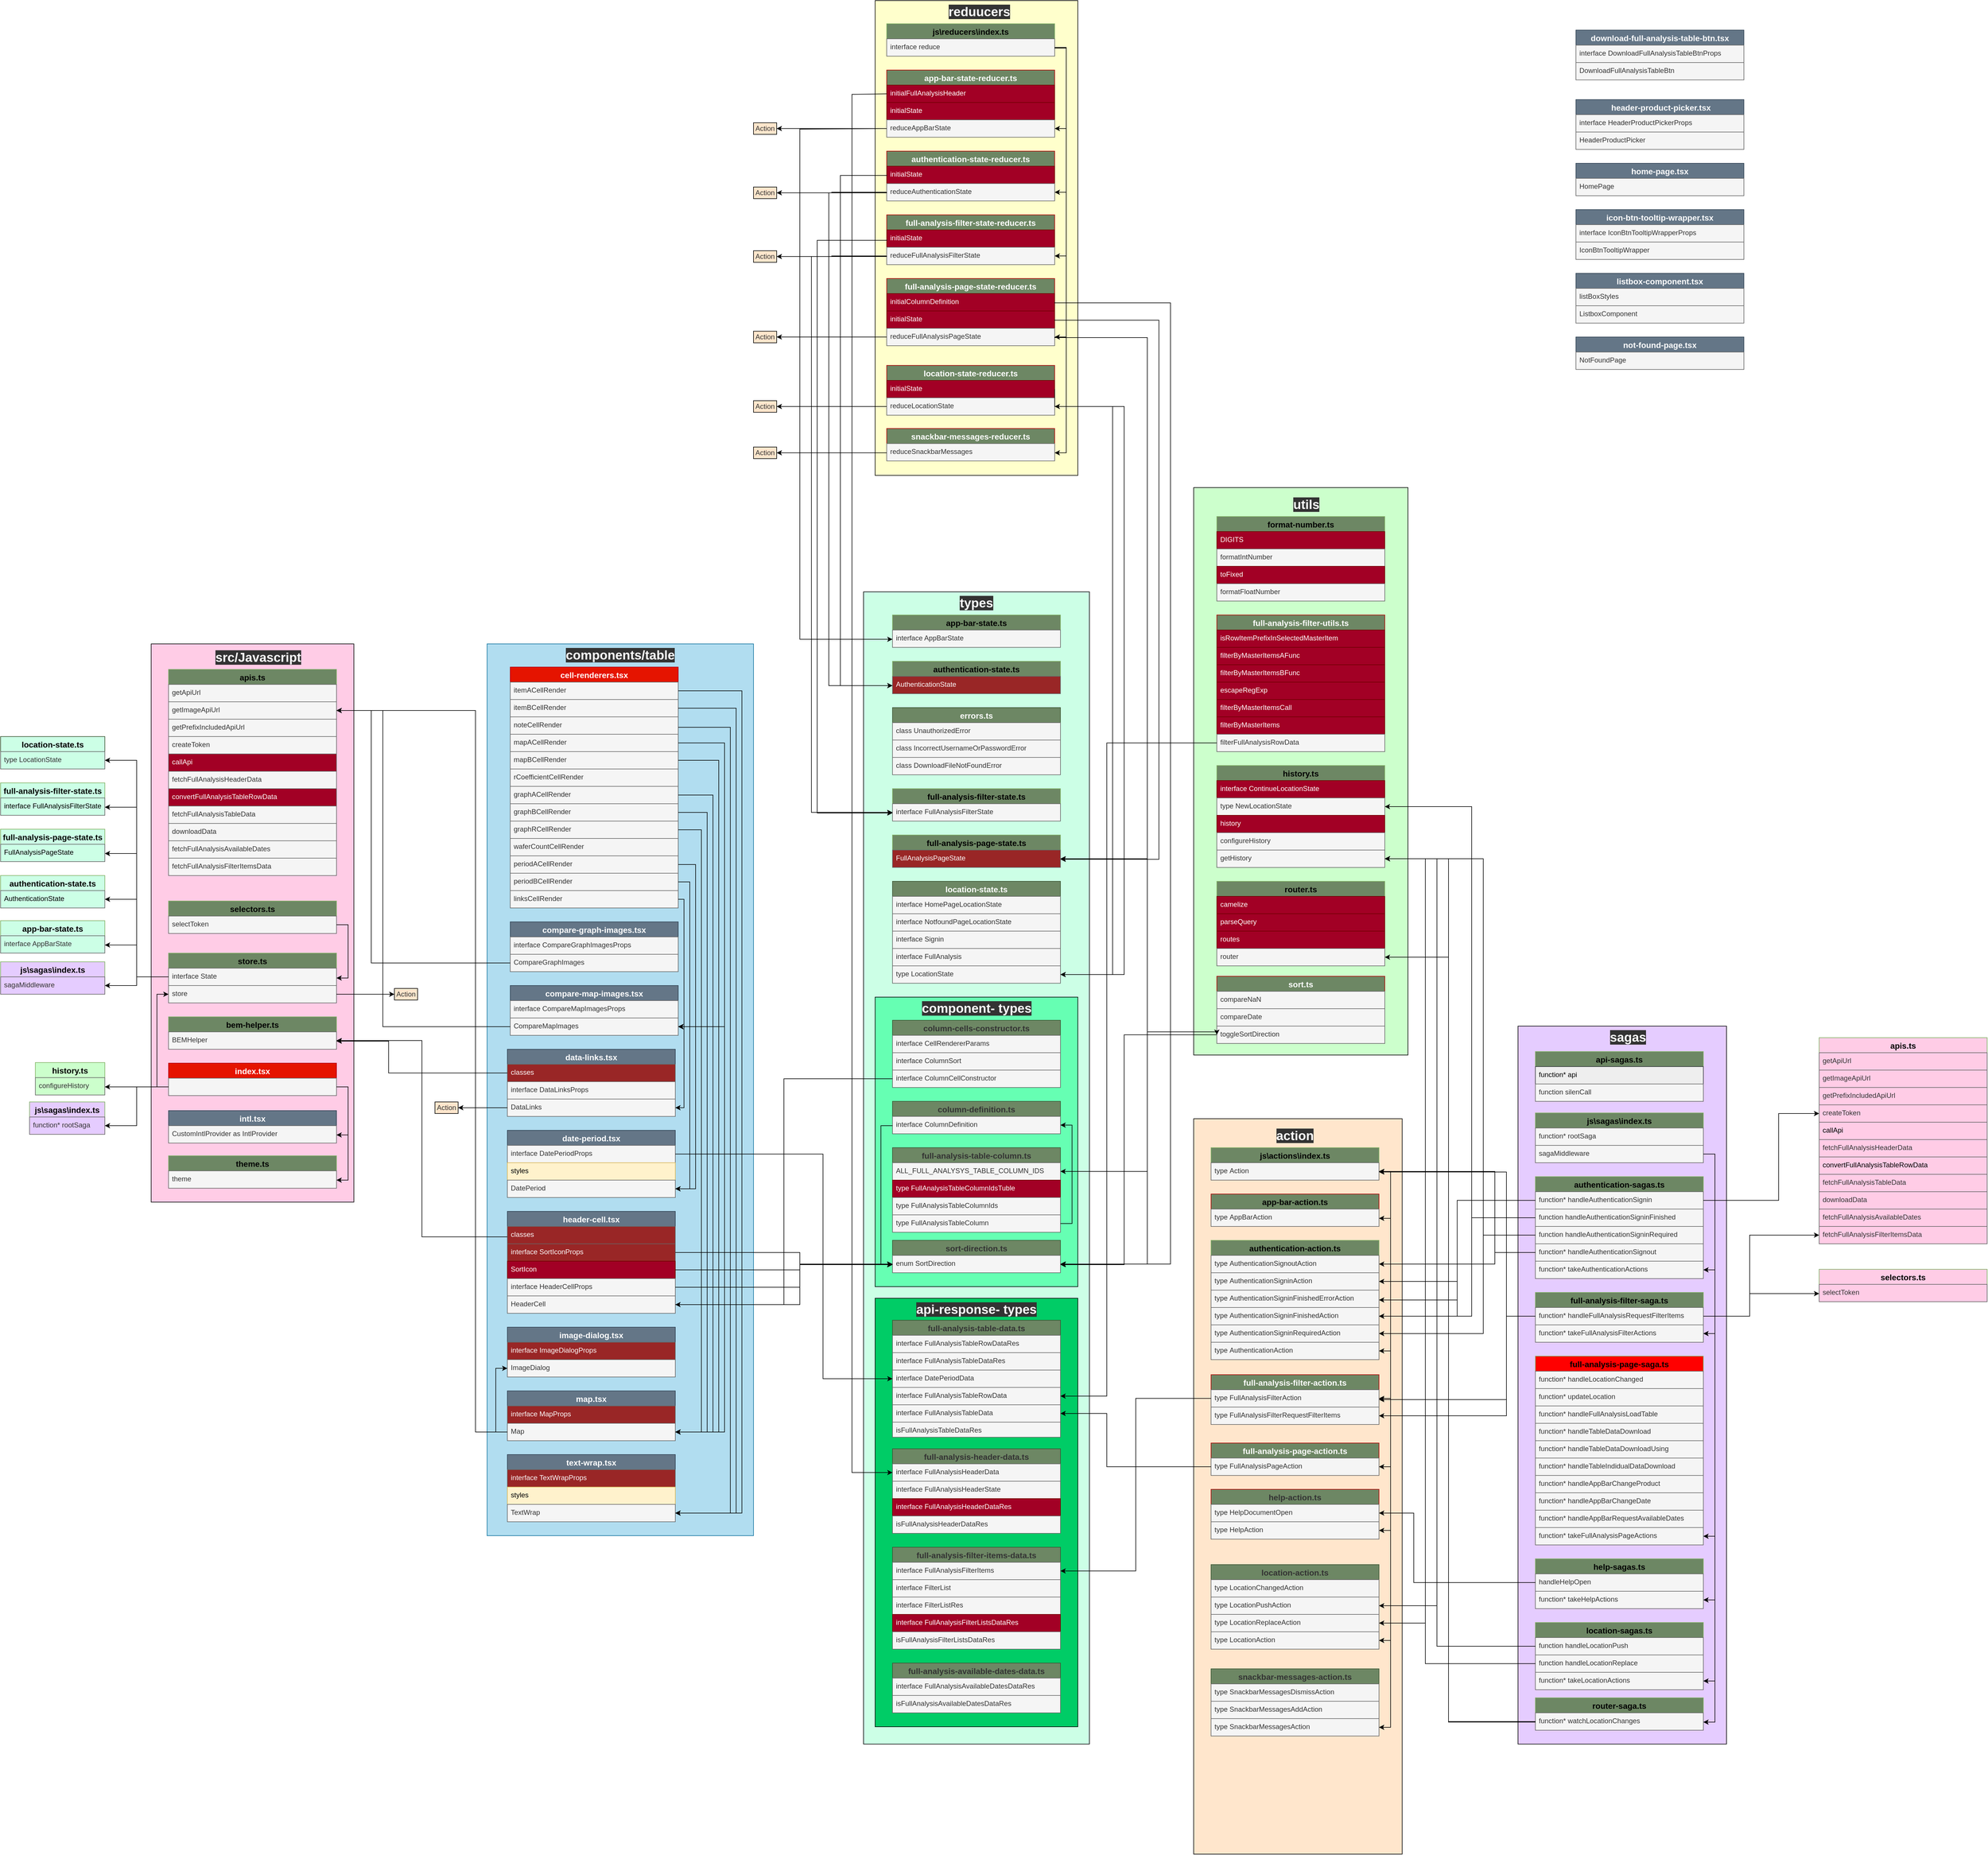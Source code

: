<mxfile version="14.9.4" type="github">
  <diagram id="Med1tqVdzimASmjtgsYA" name="Page-1">
    <mxGraphModel dx="3436" dy="5300" grid="1" gridSize="10" guides="1" tooltips="1" connect="1" arrows="1" fold="1" page="1" pageScale="1" pageWidth="850" pageHeight="1100" math="0" shadow="0">
      <root>
        <mxCell id="0" />
        <mxCell id="1" parent="0" />
        <mxCell id="hgW9Tcu6ejN2OzVxIhdr-536" value="" style="group;fillColor=#ffffff;" parent="1" vertex="1" connectable="0">
          <mxGeometry x="600" y="-2300" width="360" height="1270" as="geometry" />
        </mxCell>
        <mxCell id="hgW9Tcu6ejN2OzVxIhdr-537" value="" style="rounded=0;whiteSpace=wrap;html=1;shadow=0;fontSize=22;fontColor=#FCFCFC;gradientColor=none;fillColor=#FFE6CC;" parent="hgW9Tcu6ejN2OzVxIhdr-536" vertex="1">
          <mxGeometry width="360" height="1270" as="geometry" />
        </mxCell>
        <mxCell id="hgW9Tcu6ejN2OzVxIhdr-538" value="authentication-action.ts" style="swimlane;fontStyle=1;childLayout=stackLayout;horizontal=1;startSize=26;horizontalStack=0;resizeParent=1;resizeParentMax=0;resizeLast=0;collapsible=1;marginBottom=0;align=center;fontSize=14;strokeColor=#82b366;fillColor=#6D8764;" parent="hgW9Tcu6ejN2OzVxIhdr-536" vertex="1">
          <mxGeometry x="30" y="210" width="290" height="206" as="geometry">
            <mxRectangle x="-70" y="90" width="120" height="26" as="alternateBounds" />
          </mxGeometry>
        </mxCell>
        <mxCell id="hgW9Tcu6ejN2OzVxIhdr-539" value="type AuthenticationSignoutAction" style="text;strokeColor=#666666;spacingLeft=4;spacingRight=4;overflow=hidden;rotatable=0;points=[[0,0.5],[1,0.5]];portConstraint=eastwest;fontSize=12;fillColor=#f5f5f5;fontColor=#333333;" parent="hgW9Tcu6ejN2OzVxIhdr-538" vertex="1">
          <mxGeometry y="26" width="290" height="30" as="geometry" />
        </mxCell>
        <mxCell id="hgW9Tcu6ejN2OzVxIhdr-540" value="type AuthenticationSigninAction" style="text;strokeColor=#666666;spacingLeft=4;spacingRight=4;overflow=hidden;rotatable=0;points=[[0,0.5],[1,0.5]];portConstraint=eastwest;fontSize=12;fillColor=#f5f5f5;fontColor=#333333;" parent="hgW9Tcu6ejN2OzVxIhdr-538" vertex="1">
          <mxGeometry y="56" width="290" height="30" as="geometry" />
        </mxCell>
        <mxCell id="hgW9Tcu6ejN2OzVxIhdr-541" value="type AuthenticationSigninFinishedErrorAction" style="text;strokeColor=#666666;spacingLeft=4;spacingRight=4;overflow=hidden;rotatable=0;points=[[0,0.5],[1,0.5]];portConstraint=eastwest;fontSize=12;fillColor=#f5f5f5;fontColor=#333333;" parent="hgW9Tcu6ejN2OzVxIhdr-538" vertex="1">
          <mxGeometry y="86" width="290" height="30" as="geometry" />
        </mxCell>
        <mxCell id="hgW9Tcu6ejN2OzVxIhdr-542" value="type AuthenticationSigninFinishedAction" style="text;strokeColor=#666666;spacingLeft=4;spacingRight=4;overflow=hidden;rotatable=0;points=[[0,0.5],[1,0.5]];portConstraint=eastwest;fontSize=12;fillColor=#f5f5f5;fontColor=#333333;" parent="hgW9Tcu6ejN2OzVxIhdr-538" vertex="1">
          <mxGeometry y="116" width="290" height="30" as="geometry" />
        </mxCell>
        <mxCell id="hgW9Tcu6ejN2OzVxIhdr-543" value="type AuthenticationSigninRequiredAction" style="text;strokeColor=#666666;spacingLeft=4;spacingRight=4;overflow=hidden;rotatable=0;points=[[0,0.5],[1,0.5]];portConstraint=eastwest;fontSize=12;fillColor=#f5f5f5;fontColor=#333333;" parent="hgW9Tcu6ejN2OzVxIhdr-538" vertex="1">
          <mxGeometry y="146" width="290" height="30" as="geometry" />
        </mxCell>
        <mxCell id="hgW9Tcu6ejN2OzVxIhdr-544" value="type AuthenticationAction" style="text;strokeColor=#666666;spacingLeft=4;spacingRight=4;overflow=hidden;rotatable=0;points=[[0,0.5],[1,0.5]];portConstraint=eastwest;fontSize=12;fillColor=#f5f5f5;fontColor=#333333;" parent="hgW9Tcu6ejN2OzVxIhdr-538" vertex="1">
          <mxGeometry y="176" width="290" height="30" as="geometry" />
        </mxCell>
        <mxCell id="hgW9Tcu6ejN2OzVxIhdr-545" value="app-bar-action.ts" style="swimlane;fontStyle=1;childLayout=stackLayout;horizontal=1;startSize=26;horizontalStack=0;resizeParent=1;resizeParentMax=0;resizeLast=0;collapsible=1;marginBottom=0;align=center;fontSize=14;strokeColor=#B20000;fillColor=#6D8764;" parent="hgW9Tcu6ejN2OzVxIhdr-536" vertex="1">
          <mxGeometry x="30" y="130" width="290" height="56" as="geometry">
            <mxRectangle x="-70" y="90" width="120" height="26" as="alternateBounds" />
          </mxGeometry>
        </mxCell>
        <mxCell id="hgW9Tcu6ejN2OzVxIhdr-546" value="type AppBarAction" style="text;strokeColor=#666666;fillColor=#f5f5f5;spacingLeft=4;spacingRight=4;overflow=hidden;rotatable=0;points=[[0,0.5],[1,0.5]];portConstraint=eastwest;fontSize=12;fontColor=#333333;" parent="hgW9Tcu6ejN2OzVxIhdr-545" vertex="1">
          <mxGeometry y="26" width="290" height="30" as="geometry" />
        </mxCell>
        <mxCell id="hgW9Tcu6ejN2OzVxIhdr-547" value="full-analysis-filter-action.ts" style="swimlane;fontStyle=1;childLayout=stackLayout;horizontal=1;startSize=26;horizontalStack=0;resizeParent=1;resizeParentMax=0;resizeLast=0;collapsible=1;marginBottom=0;align=center;fontSize=14;strokeColor=#B20000;fontColor=#ffffff;fillColor=#6D8764;" parent="hgW9Tcu6ejN2OzVxIhdr-536" vertex="1">
          <mxGeometry x="30" y="442" width="290" height="86" as="geometry">
            <mxRectangle x="-70" y="90" width="120" height="26" as="alternateBounds" />
          </mxGeometry>
        </mxCell>
        <mxCell id="hgW9Tcu6ejN2OzVxIhdr-548" value="type FullAnalysisFilterAction" style="text;strokeColor=#666666;fillColor=#f5f5f5;spacingLeft=4;spacingRight=4;overflow=hidden;rotatable=0;points=[[0,0.5],[1,0.5]];portConstraint=eastwest;fontSize=12;fontColor=#333333;" parent="hgW9Tcu6ejN2OzVxIhdr-547" vertex="1">
          <mxGeometry y="26" width="290" height="30" as="geometry" />
        </mxCell>
        <mxCell id="hgW9Tcu6ejN2OzVxIhdr-816" value="type FullAnalysisFilterRequestFilterItems" style="text;strokeColor=#666666;fillColor=#f5f5f5;spacingLeft=4;spacingRight=4;overflow=hidden;rotatable=0;points=[[0,0.5],[1,0.5]];portConstraint=eastwest;fontSize=12;fontColor=#333333;" parent="hgW9Tcu6ejN2OzVxIhdr-547" vertex="1">
          <mxGeometry y="56" width="290" height="30" as="geometry" />
        </mxCell>
        <mxCell id="hgW9Tcu6ejN2OzVxIhdr-549" value="full-analysis-page-action.ts" style="swimlane;fontStyle=1;childLayout=stackLayout;horizontal=1;startSize=26;horizontalStack=0;resizeParent=1;resizeParentMax=0;resizeLast=0;collapsible=1;marginBottom=0;align=center;fontSize=14;strokeColor=#B20000;fontColor=#ffffff;fillColor=#6D8764;" parent="hgW9Tcu6ejN2OzVxIhdr-536" vertex="1">
          <mxGeometry x="30" y="560" width="290" height="56" as="geometry">
            <mxRectangle x="-70" y="90" width="120" height="26" as="alternateBounds" />
          </mxGeometry>
        </mxCell>
        <mxCell id="hgW9Tcu6ejN2OzVxIhdr-550" value="type FullAnalysisPageAction" style="text;strokeColor=#666666;fillColor=#f5f5f5;spacingLeft=4;spacingRight=4;overflow=hidden;rotatable=0;points=[[0,0.5],[1,0.5]];portConstraint=eastwest;fontSize=12;fontColor=#333333;" parent="hgW9Tcu6ejN2OzVxIhdr-549" vertex="1">
          <mxGeometry y="26" width="290" height="30" as="geometry" />
        </mxCell>
        <mxCell id="hgW9Tcu6ejN2OzVxIhdr-551" value="help-action.ts" style="swimlane;fontStyle=1;childLayout=stackLayout;horizontal=1;startSize=26;horizontalStack=0;resizeParent=1;resizeParentMax=0;resizeLast=0;collapsible=1;marginBottom=0;align=center;fontSize=14;strokeColor=#B20000;fillColor=#6D8764;fontColor=#333333;" parent="hgW9Tcu6ejN2OzVxIhdr-536" vertex="1">
          <mxGeometry x="30" y="640" width="290" height="86" as="geometry">
            <mxRectangle x="-70" y="90" width="120" height="26" as="alternateBounds" />
          </mxGeometry>
        </mxCell>
        <mxCell id="hgW9Tcu6ejN2OzVxIhdr-552" value="type HelpDocumentOpen" style="text;strokeColor=#666666;fillColor=#f5f5f5;spacingLeft=4;spacingRight=4;overflow=hidden;rotatable=0;points=[[0,0.5],[1,0.5]];portConstraint=eastwest;fontSize=12;fontColor=#333333;" parent="hgW9Tcu6ejN2OzVxIhdr-551" vertex="1">
          <mxGeometry y="26" width="290" height="30" as="geometry" />
        </mxCell>
        <mxCell id="hgW9Tcu6ejN2OzVxIhdr-553" value="type HelpAction" style="text;strokeColor=#666666;fillColor=#f5f5f5;spacingLeft=4;spacingRight=4;overflow=hidden;rotatable=0;points=[[0,0.5],[1,0.5]];portConstraint=eastwest;fontSize=12;fontColor=#333333;" parent="hgW9Tcu6ejN2OzVxIhdr-551" vertex="1">
          <mxGeometry y="56" width="290" height="30" as="geometry" />
        </mxCell>
        <mxCell id="hgW9Tcu6ejN2OzVxIhdr-554" value="location-action.ts" style="swimlane;fontStyle=1;childLayout=stackLayout;horizontal=1;startSize=26;horizontalStack=0;resizeParent=1;resizeParentMax=0;resizeLast=0;collapsible=1;marginBottom=0;align=center;fontSize=14;fillColor=#6d8764;strokeColor=#3A5431;fontColor=#333333;" parent="hgW9Tcu6ejN2OzVxIhdr-536" vertex="1">
          <mxGeometry x="30" y="770" width="290" height="146" as="geometry">
            <mxRectangle x="-70" y="90" width="120" height="26" as="alternateBounds" />
          </mxGeometry>
        </mxCell>
        <mxCell id="hgW9Tcu6ejN2OzVxIhdr-555" value="type LocationChangedAction" style="text;strokeColor=#666666;fillColor=#f5f5f5;spacingLeft=4;spacingRight=4;overflow=hidden;rotatable=0;points=[[0,0.5],[1,0.5]];portConstraint=eastwest;fontSize=12;fontColor=#333333;" parent="hgW9Tcu6ejN2OzVxIhdr-554" vertex="1">
          <mxGeometry y="26" width="290" height="30" as="geometry" />
        </mxCell>
        <mxCell id="hgW9Tcu6ejN2OzVxIhdr-556" value="type LocationPushAction" style="text;strokeColor=#666666;fillColor=#f5f5f5;spacingLeft=4;spacingRight=4;overflow=hidden;rotatable=0;points=[[0,0.5],[1,0.5]];portConstraint=eastwest;fontSize=12;fontColor=#333333;" parent="hgW9Tcu6ejN2OzVxIhdr-554" vertex="1">
          <mxGeometry y="56" width="290" height="30" as="geometry" />
        </mxCell>
        <mxCell id="hgW9Tcu6ejN2OzVxIhdr-557" value="type LocationReplaceAction" style="text;strokeColor=#666666;fillColor=#f5f5f5;spacingLeft=4;spacingRight=4;overflow=hidden;rotatable=0;points=[[0,0.5],[1,0.5]];portConstraint=eastwest;fontSize=12;fontColor=#333333;" parent="hgW9Tcu6ejN2OzVxIhdr-554" vertex="1">
          <mxGeometry y="86" width="290" height="30" as="geometry" />
        </mxCell>
        <mxCell id="hgW9Tcu6ejN2OzVxIhdr-558" value="type LocationAction" style="text;strokeColor=#666666;fillColor=#f5f5f5;spacingLeft=4;spacingRight=4;overflow=hidden;rotatable=0;points=[[0,0.5],[1,0.5]];portConstraint=eastwest;fontSize=12;fontColor=#333333;" parent="hgW9Tcu6ejN2OzVxIhdr-554" vertex="1">
          <mxGeometry y="116" width="290" height="30" as="geometry" />
        </mxCell>
        <mxCell id="hgW9Tcu6ejN2OzVxIhdr-559" value="snackbar-messages-action.ts" style="swimlane;fontStyle=1;childLayout=stackLayout;horizontal=1;startSize=26;horizontalStack=0;resizeParent=1;resizeParentMax=0;resizeLast=0;collapsible=1;marginBottom=0;align=center;fontSize=14;fillColor=#6d8764;strokeColor=#3A5431;fontColor=#333333;" parent="hgW9Tcu6ejN2OzVxIhdr-536" vertex="1">
          <mxGeometry x="30" y="950" width="290" height="116" as="geometry">
            <mxRectangle x="-70" y="90" width="120" height="26" as="alternateBounds" />
          </mxGeometry>
        </mxCell>
        <mxCell id="hgW9Tcu6ejN2OzVxIhdr-560" value="type SnackbarMessagesDismissAction" style="text;strokeColor=#666666;fillColor=#f5f5f5;spacingLeft=4;spacingRight=4;overflow=hidden;rotatable=0;points=[[0,0.5],[1,0.5]];portConstraint=eastwest;fontSize=12;fontColor=#333333;" parent="hgW9Tcu6ejN2OzVxIhdr-559" vertex="1">
          <mxGeometry y="26" width="290" height="30" as="geometry" />
        </mxCell>
        <mxCell id="hgW9Tcu6ejN2OzVxIhdr-561" value="type SnackbarMessagesAddAction" style="text;strokeColor=#666666;fillColor=#f5f5f5;spacingLeft=4;spacingRight=4;overflow=hidden;rotatable=0;points=[[0,0.5],[1,0.5]];portConstraint=eastwest;fontSize=12;fontColor=#333333;" parent="hgW9Tcu6ejN2OzVxIhdr-559" vertex="1">
          <mxGeometry y="56" width="290" height="30" as="geometry" />
        </mxCell>
        <mxCell id="hgW9Tcu6ejN2OzVxIhdr-562" value="type SnackbarMessagesAction" style="text;strokeColor=#666666;fillColor=#f5f5f5;spacingLeft=4;spacingRight=4;overflow=hidden;rotatable=0;points=[[0,0.5],[1,0.5]];portConstraint=eastwest;fontSize=12;fontColor=#333333;" parent="hgW9Tcu6ejN2OzVxIhdr-559" vertex="1">
          <mxGeometry y="86" width="290" height="30" as="geometry" />
        </mxCell>
        <mxCell id="hgW9Tcu6ejN2OzVxIhdr-563" value="js\actions\index.ts" style="swimlane;fontStyle=1;childLayout=stackLayout;horizontal=1;startSize=26;horizontalStack=0;resizeParent=1;resizeParentMax=0;resizeLast=0;collapsible=1;marginBottom=0;align=center;fontSize=14;strokeColor=#82b366;fillColor=#6D8764;" parent="hgW9Tcu6ejN2OzVxIhdr-536" vertex="1">
          <mxGeometry x="30" y="50" width="290" height="56" as="geometry">
            <mxRectangle x="-70" y="90" width="120" height="26" as="alternateBounds" />
          </mxGeometry>
        </mxCell>
        <mxCell id="hgW9Tcu6ejN2OzVxIhdr-564" value="type Action" style="text;strokeColor=#666666;spacingLeft=4;spacingRight=4;overflow=hidden;rotatable=0;points=[[0,0.5],[1,0.5]];portConstraint=eastwest;fontSize=12;fillColor=#f5f5f5;fontColor=#333333;" parent="hgW9Tcu6ejN2OzVxIhdr-563" vertex="1">
          <mxGeometry y="26" width="290" height="30" as="geometry" />
        </mxCell>
        <mxCell id="hgW9Tcu6ejN2OzVxIhdr-565" value="&lt;span style=&quot;background-color: rgb(51 , 51 , 51)&quot;&gt;action&lt;/span&gt;" style="text;html=1;strokeColor=none;fillColor=none;align=center;verticalAlign=middle;whiteSpace=wrap;rounded=0;shadow=0;fontColor=#FCFCFC;fontStyle=1;fontSize=22;" parent="hgW9Tcu6ejN2OzVxIhdr-536" vertex="1">
          <mxGeometry x="125" y="20" width="100" height="20" as="geometry" />
        </mxCell>
        <mxCell id="hgW9Tcu6ejN2OzVxIhdr-566" style="edgeStyle=orthogonalEdgeStyle;rounded=0;orthogonalLoop=1;jettySize=auto;html=1;exitX=1;exitY=0.5;exitDx=0;exitDy=0;entryX=1;entryY=0.75;entryDx=0;entryDy=0;fontSize=22;fontColor=#FCFCFC;" parent="hgW9Tcu6ejN2OzVxIhdr-536" source="hgW9Tcu6ejN2OzVxIhdr-564" target="hgW9Tcu6ejN2OzVxIhdr-545" edge="1">
          <mxGeometry relative="1" as="geometry" />
        </mxCell>
        <mxCell id="hgW9Tcu6ejN2OzVxIhdr-567" style="edgeStyle=orthogonalEdgeStyle;rounded=0;orthogonalLoop=1;jettySize=auto;html=1;exitX=1;exitY=0.5;exitDx=0;exitDy=0;entryX=1;entryY=0.5;entryDx=0;entryDy=0;fontSize=22;fontColor=#FCFCFC;" parent="hgW9Tcu6ejN2OzVxIhdr-536" source="hgW9Tcu6ejN2OzVxIhdr-564" target="hgW9Tcu6ejN2OzVxIhdr-544" edge="1">
          <mxGeometry relative="1" as="geometry" />
        </mxCell>
        <mxCell id="hgW9Tcu6ejN2OzVxIhdr-568" style="edgeStyle=orthogonalEdgeStyle;rounded=0;orthogonalLoop=1;jettySize=auto;html=1;exitX=1;exitY=0.5;exitDx=0;exitDy=0;entryX=1;entryY=0.5;entryDx=0;entryDy=0;fontSize=22;fontColor=#FCFCFC;" parent="hgW9Tcu6ejN2OzVxIhdr-536" source="hgW9Tcu6ejN2OzVxIhdr-564" target="hgW9Tcu6ejN2OzVxIhdr-548" edge="1">
          <mxGeometry relative="1" as="geometry" />
        </mxCell>
        <mxCell id="hgW9Tcu6ejN2OzVxIhdr-569" style="edgeStyle=orthogonalEdgeStyle;rounded=0;orthogonalLoop=1;jettySize=auto;html=1;exitX=1;exitY=0.5;exitDx=0;exitDy=0;fontSize=22;fontColor=#FCFCFC;" parent="hgW9Tcu6ejN2OzVxIhdr-536" source="hgW9Tcu6ejN2OzVxIhdr-564" target="hgW9Tcu6ejN2OzVxIhdr-550" edge="1">
          <mxGeometry relative="1" as="geometry" />
        </mxCell>
        <mxCell id="hgW9Tcu6ejN2OzVxIhdr-570" style="edgeStyle=orthogonalEdgeStyle;rounded=0;orthogonalLoop=1;jettySize=auto;html=1;exitX=1;exitY=0.5;exitDx=0;exitDy=0;fontSize=22;fontColor=#FCFCFC;" parent="hgW9Tcu6ejN2OzVxIhdr-536" source="hgW9Tcu6ejN2OzVxIhdr-564" target="hgW9Tcu6ejN2OzVxIhdr-553" edge="1">
          <mxGeometry relative="1" as="geometry" />
        </mxCell>
        <mxCell id="hgW9Tcu6ejN2OzVxIhdr-571" style="edgeStyle=orthogonalEdgeStyle;rounded=0;orthogonalLoop=1;jettySize=auto;html=1;exitX=1;exitY=0.5;exitDx=0;exitDy=0;entryX=1;entryY=0.5;entryDx=0;entryDy=0;fontSize=22;fontColor=#FCFCFC;" parent="hgW9Tcu6ejN2OzVxIhdr-536" source="hgW9Tcu6ejN2OzVxIhdr-564" target="hgW9Tcu6ejN2OzVxIhdr-558" edge="1">
          <mxGeometry relative="1" as="geometry" />
        </mxCell>
        <mxCell id="hgW9Tcu6ejN2OzVxIhdr-572" style="edgeStyle=orthogonalEdgeStyle;rounded=0;orthogonalLoop=1;jettySize=auto;html=1;exitX=1;exitY=0.5;exitDx=0;exitDy=0;entryX=1;entryY=0.5;entryDx=0;entryDy=0;fontSize=22;fontColor=#FCFCFC;" parent="hgW9Tcu6ejN2OzVxIhdr-536" source="hgW9Tcu6ejN2OzVxIhdr-564" target="hgW9Tcu6ejN2OzVxIhdr-562" edge="1">
          <mxGeometry relative="1" as="geometry" />
        </mxCell>
        <mxCell id="hgW9Tcu6ejN2OzVxIhdr-573" value="" style="group" parent="1" vertex="1" connectable="0">
          <mxGeometry x="30" y="-3210" width="390" height="1990" as="geometry" />
        </mxCell>
        <mxCell id="hgW9Tcu6ejN2OzVxIhdr-574" value="" style="rounded=0;whiteSpace=wrap;html=1;shadow=0;fontSize=22;fontColor=#FCFCFC;gradientColor=none;fillColor=#CCFFE6;" parent="hgW9Tcu6ejN2OzVxIhdr-573" vertex="1">
          <mxGeometry width="390" height="1990" as="geometry" />
        </mxCell>
        <mxCell id="hgW9Tcu6ejN2OzVxIhdr-575" value="app-bar-state.ts" style="swimlane;fontStyle=1;childLayout=stackLayout;horizontal=1;startSize=26;horizontalStack=0;resizeParent=1;resizeParentMax=0;resizeLast=0;collapsible=1;marginBottom=0;align=center;fontSize=14;strokeColor=#82b366;fillColor=#6D8764;" parent="hgW9Tcu6ejN2OzVxIhdr-573" vertex="1">
          <mxGeometry x="50" y="40" width="290" height="56" as="geometry">
            <mxRectangle x="-70" y="90" width="120" height="26" as="alternateBounds" />
          </mxGeometry>
        </mxCell>
        <mxCell id="hgW9Tcu6ejN2OzVxIhdr-576" value="interface AppBarState" style="text;strokeColor=#666666;spacingLeft=4;spacingRight=4;overflow=hidden;rotatable=0;points=[[0,0.5],[1,0.5]];portConstraint=eastwest;fontSize=12;fillColor=#f5f5f5;fontColor=#333333;" parent="hgW9Tcu6ejN2OzVxIhdr-575" vertex="1">
          <mxGeometry y="26" width="290" height="30" as="geometry" />
        </mxCell>
        <mxCell id="hgW9Tcu6ejN2OzVxIhdr-577" value="authentication-state.ts" style="swimlane;fontStyle=1;childLayout=stackLayout;horizontal=1;startSize=26;horizontalStack=0;resizeParent=1;resizeParentMax=0;resizeLast=0;collapsible=1;marginBottom=0;align=center;fontSize=14;strokeColor=#82b366;fillColor=#6D8764;" parent="hgW9Tcu6ejN2OzVxIhdr-573" vertex="1">
          <mxGeometry x="50" y="120" width="290" height="56" as="geometry">
            <mxRectangle x="-70" y="90" width="120" height="26" as="alternateBounds" />
          </mxGeometry>
        </mxCell>
        <mxCell id="hgW9Tcu6ejN2OzVxIhdr-578" value="AuthenticationState" style="text;strokeColor=#666666;spacingLeft=4;spacingRight=4;overflow=hidden;rotatable=0;points=[[0,0.5],[1,0.5]];portConstraint=eastwest;fontSize=12;fillColor=#992626;fontColor=#FCFCFC;" parent="hgW9Tcu6ejN2OzVxIhdr-577" vertex="1">
          <mxGeometry y="26" width="290" height="30" as="geometry" />
        </mxCell>
        <mxCell id="hgW9Tcu6ejN2OzVxIhdr-579" value="errors.ts" style="swimlane;fontStyle=1;childLayout=stackLayout;horizontal=1;startSize=26;horizontalStack=0;resizeParent=1;resizeParentMax=0;resizeLast=0;collapsible=1;marginBottom=0;align=center;fontSize=14;fillColor=#6d8764;strokeColor=#3A5431;fontColor=#ffffff;" parent="hgW9Tcu6ejN2OzVxIhdr-573" vertex="1">
          <mxGeometry x="50" y="200" width="290" height="116" as="geometry">
            <mxRectangle x="-70" y="90" width="120" height="26" as="alternateBounds" />
          </mxGeometry>
        </mxCell>
        <mxCell id="hgW9Tcu6ejN2OzVxIhdr-580" value="class UnauthorizedError" style="text;strokeColor=#666666;fillColor=#f5f5f5;spacingLeft=4;spacingRight=4;overflow=hidden;rotatable=0;points=[[0,0.5],[1,0.5]];portConstraint=eastwest;fontSize=12;fontColor=#333333;" parent="hgW9Tcu6ejN2OzVxIhdr-579" vertex="1">
          <mxGeometry y="26" width="290" height="30" as="geometry" />
        </mxCell>
        <mxCell id="hgW9Tcu6ejN2OzVxIhdr-581" value="class IncorrectUsernameOrPasswordError" style="text;strokeColor=#666666;fillColor=#f5f5f5;spacingLeft=4;spacingRight=4;overflow=hidden;rotatable=0;points=[[0,0.5],[1,0.5]];portConstraint=eastwest;fontSize=12;fontColor=#333333;" parent="hgW9Tcu6ejN2OzVxIhdr-579" vertex="1">
          <mxGeometry y="56" width="290" height="30" as="geometry" />
        </mxCell>
        <mxCell id="hgW9Tcu6ejN2OzVxIhdr-582" value="class DownloadFileNotFoundError" style="text;strokeColor=#666666;fillColor=#f5f5f5;spacingLeft=4;spacingRight=4;overflow=hidden;rotatable=0;points=[[0,0.5],[1,0.5]];portConstraint=eastwest;fontSize=12;fontColor=#333333;" parent="hgW9Tcu6ejN2OzVxIhdr-579" vertex="1">
          <mxGeometry y="86" width="290" height="30" as="geometry" />
        </mxCell>
        <mxCell id="hgW9Tcu6ejN2OzVxIhdr-583" value="full-analysis-filter-state.ts" style="swimlane;fontStyle=1;childLayout=stackLayout;horizontal=1;startSize=26;horizontalStack=0;resizeParent=1;resizeParentMax=0;resizeLast=0;collapsible=1;marginBottom=0;align=center;fontSize=14;strokeColor=#82b366;fillColor=#6D8764;" parent="hgW9Tcu6ejN2OzVxIhdr-573" vertex="1">
          <mxGeometry x="50" y="340" width="290" height="56" as="geometry">
            <mxRectangle x="-70" y="90" width="120" height="26" as="alternateBounds" />
          </mxGeometry>
        </mxCell>
        <mxCell id="hgW9Tcu6ejN2OzVxIhdr-584" value="interface FullAnalysisFilterState" style="text;strokeColor=#666666;spacingLeft=4;spacingRight=4;overflow=hidden;rotatable=0;points=[[0,0.5],[1,0.5]];portConstraint=eastwest;fontSize=12;fillColor=#f5f5f5;fontColor=#333333;" parent="hgW9Tcu6ejN2OzVxIhdr-583" vertex="1">
          <mxGeometry y="26" width="290" height="30" as="geometry" />
        </mxCell>
        <mxCell id="hgW9Tcu6ejN2OzVxIhdr-585" value="full-analysis-page-state.ts" style="swimlane;fontStyle=1;childLayout=stackLayout;horizontal=1;startSize=26;horizontalStack=0;resizeParent=1;resizeParentMax=0;resizeLast=0;collapsible=1;marginBottom=0;align=center;fontSize=14;strokeColor=#82b366;fillColor=#6D8764;" parent="hgW9Tcu6ejN2OzVxIhdr-573" vertex="1">
          <mxGeometry x="50" y="420" width="290" height="56" as="geometry">
            <mxRectangle x="-70" y="90" width="120" height="26" as="alternateBounds" />
          </mxGeometry>
        </mxCell>
        <mxCell id="hgW9Tcu6ejN2OzVxIhdr-586" value="FullAnalysisPageState" style="text;strokeColor=#666666;spacingLeft=4;spacingRight=4;overflow=hidden;rotatable=0;points=[[0,0.5],[1,0.5]];portConstraint=eastwest;fontSize=12;fillColor=#992626;fontColor=#FCFCFC;" parent="hgW9Tcu6ejN2OzVxIhdr-585" vertex="1">
          <mxGeometry y="26" width="290" height="30" as="geometry" />
        </mxCell>
        <mxCell id="hgW9Tcu6ejN2OzVxIhdr-587" value="location-state.ts" style="swimlane;fontStyle=1;childLayout=stackLayout;horizontal=1;startSize=26;horizontalStack=0;resizeParent=1;resizeParentMax=0;resizeLast=0;collapsible=1;marginBottom=0;align=center;fontSize=14;fillColor=#6d8764;strokeColor=#3A5431;fontColor=#ffffff;" parent="hgW9Tcu6ejN2OzVxIhdr-573" vertex="1">
          <mxGeometry x="50" y="500" width="290" height="176" as="geometry">
            <mxRectangle x="-70" y="90" width="120" height="26" as="alternateBounds" />
          </mxGeometry>
        </mxCell>
        <mxCell id="hgW9Tcu6ejN2OzVxIhdr-588" value="interface HomePageLocationState" style="text;strokeColor=#666666;fillColor=#f5f5f5;spacingLeft=4;spacingRight=4;overflow=hidden;rotatable=0;points=[[0,0.5],[1,0.5]];portConstraint=eastwest;fontSize=12;fontColor=#333333;" parent="hgW9Tcu6ejN2OzVxIhdr-587" vertex="1">
          <mxGeometry y="26" width="290" height="30" as="geometry" />
        </mxCell>
        <mxCell id="hgW9Tcu6ejN2OzVxIhdr-589" value="interface NotfoundPageLocationState" style="text;strokeColor=#666666;fillColor=#f5f5f5;spacingLeft=4;spacingRight=4;overflow=hidden;rotatable=0;points=[[0,0.5],[1,0.5]];portConstraint=eastwest;fontSize=12;fontColor=#333333;" parent="hgW9Tcu6ejN2OzVxIhdr-587" vertex="1">
          <mxGeometry y="56" width="290" height="30" as="geometry" />
        </mxCell>
        <mxCell id="hgW9Tcu6ejN2OzVxIhdr-590" value="interface Signin" style="text;strokeColor=#666666;fillColor=#f5f5f5;spacingLeft=4;spacingRight=4;overflow=hidden;rotatable=0;points=[[0,0.5],[1,0.5]];portConstraint=eastwest;fontSize=12;fontColor=#333333;" parent="hgW9Tcu6ejN2OzVxIhdr-587" vertex="1">
          <mxGeometry y="86" width="290" height="30" as="geometry" />
        </mxCell>
        <mxCell id="hgW9Tcu6ejN2OzVxIhdr-591" value="interface FullAnalysis" style="text;strokeColor=#666666;fillColor=#f5f5f5;spacingLeft=4;spacingRight=4;overflow=hidden;rotatable=0;points=[[0,0.5],[1,0.5]];portConstraint=eastwest;fontSize=12;fontColor=#333333;" parent="hgW9Tcu6ejN2OzVxIhdr-587" vertex="1">
          <mxGeometry y="116" width="290" height="30" as="geometry" />
        </mxCell>
        <mxCell id="hgW9Tcu6ejN2OzVxIhdr-592" value="type LocationState" style="text;strokeColor=#666666;fillColor=#f5f5f5;spacingLeft=4;spacingRight=4;overflow=hidden;rotatable=0;points=[[0,0.5],[1,0.5]];portConstraint=eastwest;fontSize=12;fontColor=#333333;" parent="hgW9Tcu6ejN2OzVxIhdr-587" vertex="1">
          <mxGeometry y="146" width="290" height="30" as="geometry" />
        </mxCell>
        <mxCell id="hgW9Tcu6ejN2OzVxIhdr-593" value="&lt;span style=&quot;background-color: rgb(51 , 51 , 51) ; font-size: 22px&quot;&gt;types&lt;/span&gt;" style="text;html=1;strokeColor=none;fillColor=none;align=center;verticalAlign=middle;whiteSpace=wrap;rounded=0;shadow=0;fontColor=#FCFCFC;fontStyle=1;fontSize=22;" parent="hgW9Tcu6ejN2OzVxIhdr-573" vertex="1">
          <mxGeometry x="115" y="10" width="160" height="20" as="geometry" />
        </mxCell>
        <mxCell id="hgW9Tcu6ejN2OzVxIhdr-594" value="" style="group" parent="hgW9Tcu6ejN2OzVxIhdr-573" vertex="1" connectable="0">
          <mxGeometry x="20" y="700" width="350" height="540" as="geometry" />
        </mxCell>
        <mxCell id="hgW9Tcu6ejN2OzVxIhdr-595" value="" style="rounded=0;whiteSpace=wrap;html=1;shadow=0;fontSize=22;fontColor=#333333;gradientColor=none;fillColor=#66FFB3;" parent="hgW9Tcu6ejN2OzVxIhdr-594" vertex="1">
          <mxGeometry width="350" height="500" as="geometry" />
        </mxCell>
        <mxCell id="hgW9Tcu6ejN2OzVxIhdr-596" value="column-cells-constructor.ts" style="swimlane;fontStyle=1;childLayout=stackLayout;horizontal=1;startSize=26;horizontalStack=0;resizeParent=1;resizeParentMax=0;resizeLast=0;collapsible=1;marginBottom=0;align=center;fontSize=14;strokeColor=#3A5431;fontColor=#333333;fillColor=#6D8764;" parent="hgW9Tcu6ejN2OzVxIhdr-594" vertex="1">
          <mxGeometry x="30" y="40" width="290" height="116" as="geometry">
            <mxRectangle x="-70" y="90" width="120" height="26" as="alternateBounds" />
          </mxGeometry>
        </mxCell>
        <mxCell id="hgW9Tcu6ejN2OzVxIhdr-597" value="interface CellRendererParams" style="text;strokeColor=#666666;fillColor=#f5f5f5;spacingLeft=4;spacingRight=4;overflow=hidden;rotatable=0;points=[[0,0.5],[1,0.5]];portConstraint=eastwest;fontSize=12;fontColor=#333333;" parent="hgW9Tcu6ejN2OzVxIhdr-596" vertex="1">
          <mxGeometry y="26" width="290" height="30" as="geometry" />
        </mxCell>
        <mxCell id="hgW9Tcu6ejN2OzVxIhdr-598" value="interface ColumnSort" style="text;strokeColor=#666666;fillColor=#f5f5f5;spacingLeft=4;spacingRight=4;overflow=hidden;rotatable=0;points=[[0,0.5],[1,0.5]];portConstraint=eastwest;fontSize=12;fontColor=#333333;" parent="hgW9Tcu6ejN2OzVxIhdr-596" vertex="1">
          <mxGeometry y="56" width="290" height="30" as="geometry" />
        </mxCell>
        <mxCell id="hgW9Tcu6ejN2OzVxIhdr-599" value="interface ColumnCellConstructor" style="text;strokeColor=#666666;fillColor=#f5f5f5;spacingLeft=4;spacingRight=4;overflow=hidden;rotatable=0;points=[[0,0.5],[1,0.5]];portConstraint=eastwest;fontSize=12;fontColor=#333333;" parent="hgW9Tcu6ejN2OzVxIhdr-596" vertex="1">
          <mxGeometry y="86" width="290" height="30" as="geometry" />
        </mxCell>
        <mxCell id="hgW9Tcu6ejN2OzVxIhdr-600" value="column-definition.ts" style="swimlane;fontStyle=1;childLayout=stackLayout;horizontal=1;startSize=26;horizontalStack=0;resizeParent=1;resizeParentMax=0;resizeLast=0;collapsible=1;marginBottom=0;align=center;fontSize=14;strokeColor=#3A5431;fontColor=#333333;fillColor=#6D8764;" parent="hgW9Tcu6ejN2OzVxIhdr-594" vertex="1">
          <mxGeometry x="30" y="180" width="290" height="56" as="geometry">
            <mxRectangle x="-70" y="90" width="120" height="26" as="alternateBounds" />
          </mxGeometry>
        </mxCell>
        <mxCell id="hgW9Tcu6ejN2OzVxIhdr-601" value="interface ColumnDefinition" style="text;strokeColor=#666666;fillColor=#f5f5f5;spacingLeft=4;spacingRight=4;overflow=hidden;rotatable=0;points=[[0,0.5],[1,0.5]];portConstraint=eastwest;fontSize=12;fontColor=#333333;" parent="hgW9Tcu6ejN2OzVxIhdr-600" vertex="1">
          <mxGeometry y="26" width="290" height="30" as="geometry" />
        </mxCell>
        <mxCell id="hgW9Tcu6ejN2OzVxIhdr-602" value="full-analysis-table-column.ts" style="swimlane;fontStyle=1;childLayout=stackLayout;horizontal=1;startSize=26;horizontalStack=0;resizeParent=1;resizeParentMax=0;resizeLast=0;collapsible=1;marginBottom=0;align=center;fontSize=14;strokeColor=#3A5431;fontColor=#333333;fillColor=#6D8764;" parent="hgW9Tcu6ejN2OzVxIhdr-594" vertex="1">
          <mxGeometry x="30" y="260" width="290" height="146" as="geometry">
            <mxRectangle x="-70" y="90" width="120" height="26" as="alternateBounds" />
          </mxGeometry>
        </mxCell>
        <mxCell id="hgW9Tcu6ejN2OzVxIhdr-603" value="ALL_FULL_ANALYSYS_TABLE_COLUMN_IDS" style="text;strokeColor=#666666;fillColor=#f5f5f5;spacingLeft=4;spacingRight=4;overflow=hidden;rotatable=0;points=[[0,0.5],[1,0.5]];portConstraint=eastwest;fontSize=12;fontColor=#333333;" parent="hgW9Tcu6ejN2OzVxIhdr-602" vertex="1">
          <mxGeometry y="26" width="290" height="30" as="geometry" />
        </mxCell>
        <mxCell id="hgW9Tcu6ejN2OzVxIhdr-604" value="type FullAnalysisTableColumnIdsTuble" style="text;strokeColor=#6F0000;fillColor=#a20025;spacingLeft=4;spacingRight=4;overflow=hidden;rotatable=0;points=[[0,0.5],[1,0.5]];portConstraint=eastwest;fontSize=12;fontColor=#ffffff;" parent="hgW9Tcu6ejN2OzVxIhdr-602" vertex="1">
          <mxGeometry y="56" width="290" height="30" as="geometry" />
        </mxCell>
        <mxCell id="hgW9Tcu6ejN2OzVxIhdr-605" value="type FullAnalysisTableColumnIds" style="text;strokeColor=#666666;fillColor=#f5f5f5;spacingLeft=4;spacingRight=4;overflow=hidden;rotatable=0;points=[[0,0.5],[1,0.5]];portConstraint=eastwest;fontSize=12;fontColor=#333333;" parent="hgW9Tcu6ejN2OzVxIhdr-602" vertex="1">
          <mxGeometry y="86" width="290" height="30" as="geometry" />
        </mxCell>
        <mxCell id="hgW9Tcu6ejN2OzVxIhdr-606" value="type FullAnalysisTableColumn" style="text;strokeColor=#666666;fillColor=#f5f5f5;spacingLeft=4;spacingRight=4;overflow=hidden;rotatable=0;points=[[0,0.5],[1,0.5]];portConstraint=eastwest;fontSize=12;fontColor=#333333;" parent="hgW9Tcu6ejN2OzVxIhdr-602" vertex="1">
          <mxGeometry y="116" width="290" height="30" as="geometry" />
        </mxCell>
        <mxCell id="hgW9Tcu6ejN2OzVxIhdr-607" style="edgeStyle=orthogonalEdgeStyle;rounded=0;orthogonalLoop=1;jettySize=auto;html=1;exitX=1;exitY=0.5;exitDx=0;exitDy=0;entryX=1;entryY=0.5;entryDx=0;entryDy=0;fontSize=22;fontColor=#333333;" parent="hgW9Tcu6ejN2OzVxIhdr-594" source="hgW9Tcu6ejN2OzVxIhdr-606" target="hgW9Tcu6ejN2OzVxIhdr-601" edge="1">
          <mxGeometry relative="1" as="geometry" />
        </mxCell>
        <mxCell id="hgW9Tcu6ejN2OzVxIhdr-608" value="sort-direction.ts" style="swimlane;fontStyle=1;childLayout=stackLayout;horizontal=1;startSize=26;horizontalStack=0;resizeParent=1;resizeParentMax=0;resizeLast=0;collapsible=1;marginBottom=0;align=center;fontSize=14;strokeColor=#3A5431;fontColor=#333333;fillColor=#6D8764;" parent="hgW9Tcu6ejN2OzVxIhdr-594" vertex="1">
          <mxGeometry x="30" y="420" width="290" height="56" as="geometry">
            <mxRectangle x="-70" y="90" width="120" height="26" as="alternateBounds" />
          </mxGeometry>
        </mxCell>
        <mxCell id="hgW9Tcu6ejN2OzVxIhdr-609" value="enum SortDirection" style="text;strokeColor=#666666;fillColor=#f5f5f5;spacingLeft=4;spacingRight=4;overflow=hidden;rotatable=0;points=[[0,0.5],[1,0.5]];portConstraint=eastwest;fontSize=12;fontColor=#333333;" parent="hgW9Tcu6ejN2OzVxIhdr-608" vertex="1">
          <mxGeometry y="26" width="290" height="30" as="geometry" />
        </mxCell>
        <mxCell id="hgW9Tcu6ejN2OzVxIhdr-610" style="edgeStyle=orthogonalEdgeStyle;rounded=0;orthogonalLoop=1;jettySize=auto;html=1;exitX=0;exitY=0.75;exitDx=0;exitDy=0;entryX=0;entryY=0.5;entryDx=0;entryDy=0;fontSize=22;fontColor=#333333;" parent="hgW9Tcu6ejN2OzVxIhdr-594" source="hgW9Tcu6ejN2OzVxIhdr-600" target="hgW9Tcu6ejN2OzVxIhdr-609" edge="1">
          <mxGeometry relative="1" as="geometry" />
        </mxCell>
        <mxCell id="hgW9Tcu6ejN2OzVxIhdr-611" value="&lt;span style=&quot;background-color: rgb(51 , 51 , 51) ; font-size: 22px&quot;&gt;component- types&lt;/span&gt;" style="text;html=1;strokeColor=none;fillColor=none;align=center;verticalAlign=middle;whiteSpace=wrap;rounded=0;shadow=0;fontColor=#FCFCFC;fontStyle=1;fontSize=22;" parent="hgW9Tcu6ejN2OzVxIhdr-594" vertex="1">
          <mxGeometry x="72.5" y="10" width="205" height="20" as="geometry" />
        </mxCell>
        <mxCell id="hgW9Tcu6ejN2OzVxIhdr-612" value="" style="group" parent="hgW9Tcu6ejN2OzVxIhdr-573" vertex="1" connectable="0">
          <mxGeometry x="20" y="1220" width="350" height="740" as="geometry" />
        </mxCell>
        <mxCell id="hgW9Tcu6ejN2OzVxIhdr-613" value="" style="rounded=0;whiteSpace=wrap;html=1;shadow=0;fontSize=22;fontColor=#333333;gradientColor=none;fillColor=#00CC66;" parent="hgW9Tcu6ejN2OzVxIhdr-612" vertex="1">
          <mxGeometry width="350" height="740" as="geometry" />
        </mxCell>
        <mxCell id="hgW9Tcu6ejN2OzVxIhdr-614" value="full-analysis-table-data.ts" style="swimlane;fontStyle=1;childLayout=stackLayout;horizontal=1;startSize=26;horizontalStack=0;resizeParent=1;resizeParentMax=0;resizeLast=0;collapsible=1;marginBottom=0;align=center;fontSize=14;fillColor=#6d8764;strokeColor=#3A5431;fontColor=#333333;" parent="hgW9Tcu6ejN2OzVxIhdr-612" vertex="1">
          <mxGeometry x="30" y="38" width="290" height="202" as="geometry">
            <mxRectangle x="-70" y="90" width="120" height="26" as="alternateBounds" />
          </mxGeometry>
        </mxCell>
        <mxCell id="hgW9Tcu6ejN2OzVxIhdr-615" value="interface FullAnalysisTableRowDataRes" style="text;strokeColor=#666666;spacingLeft=4;spacingRight=4;overflow=hidden;rotatable=0;points=[[0,0.5],[1,0.5]];portConstraint=eastwest;fontSize=12;fontColor=#333333;fillColor=#f5f5f5;" parent="hgW9Tcu6ejN2OzVxIhdr-614" vertex="1">
          <mxGeometry y="26" width="290" height="30" as="geometry" />
        </mxCell>
        <mxCell id="hgW9Tcu6ejN2OzVxIhdr-616" value="interface FullAnalysisTableDataRes" style="text;strokeColor=#666666;spacingLeft=4;spacingRight=4;overflow=hidden;rotatable=0;points=[[0,0.5],[1,0.5]];portConstraint=eastwest;fontSize=12;fontColor=#333333;fillColor=#f5f5f5;" parent="hgW9Tcu6ejN2OzVxIhdr-614" vertex="1">
          <mxGeometry y="56" width="290" height="30" as="geometry" />
        </mxCell>
        <mxCell id="hgW9Tcu6ejN2OzVxIhdr-617" value="interface DatePeriodData" style="text;strokeColor=#666666;spacingLeft=4;spacingRight=4;overflow=hidden;rotatable=0;points=[[0,0.5],[1,0.5]];portConstraint=eastwest;fontSize=12;fontColor=#333333;fillColor=#f5f5f5;" parent="hgW9Tcu6ejN2OzVxIhdr-614" vertex="1">
          <mxGeometry y="86" width="290" height="30" as="geometry" />
        </mxCell>
        <mxCell id="hgW9Tcu6ejN2OzVxIhdr-618" value="interface FullAnalysisTableRowData" style="text;strokeColor=#666666;spacingLeft=4;spacingRight=4;overflow=hidden;rotatable=0;points=[[0,0.5],[1,0.5]];portConstraint=eastwest;fontSize=12;fontColor=#333333;fillColor=#f5f5f5;" parent="hgW9Tcu6ejN2OzVxIhdr-614" vertex="1">
          <mxGeometry y="116" width="290" height="30" as="geometry" />
        </mxCell>
        <mxCell id="hgW9Tcu6ejN2OzVxIhdr-619" value="interface FullAnalysisTableData" style="text;strokeColor=#666666;spacingLeft=4;spacingRight=4;overflow=hidden;rotatable=0;points=[[0,0.5],[1,0.5]];portConstraint=eastwest;fontSize=12;fontColor=#333333;fillColor=#f5f5f5;" parent="hgW9Tcu6ejN2OzVxIhdr-614" vertex="1">
          <mxGeometry y="146" width="290" height="30" as="geometry" />
        </mxCell>
        <mxCell id="hgW9Tcu6ejN2OzVxIhdr-620" value="isFullAnalysisTableDataRes" style="text;strokeColor=#666666;spacingLeft=4;spacingRight=4;overflow=hidden;rotatable=0;points=[[0,0.5],[1,0.5]];portConstraint=eastwest;fontSize=12;fontColor=#333333;fillColor=#f5f5f5;" parent="hgW9Tcu6ejN2OzVxIhdr-614" vertex="1">
          <mxGeometry y="176" width="290" height="26" as="geometry" />
        </mxCell>
        <mxCell id="hgW9Tcu6ejN2OzVxIhdr-621" value="full-analysis-header-data.ts" style="swimlane;fontStyle=1;childLayout=stackLayout;horizontal=1;startSize=26;horizontalStack=0;resizeParent=1;resizeParentMax=0;resizeLast=0;collapsible=1;marginBottom=0;align=center;fontSize=14;fillColor=#6d8764;strokeColor=#3A5431;fontColor=#333333;" parent="hgW9Tcu6ejN2OzVxIhdr-612" vertex="1">
          <mxGeometry x="30" y="260" width="290" height="146" as="geometry">
            <mxRectangle x="-70" y="90" width="120" height="26" as="alternateBounds" />
          </mxGeometry>
        </mxCell>
        <mxCell id="hgW9Tcu6ejN2OzVxIhdr-622" value="interface FullAnalysisHeaderData" style="text;strokeColor=#666666;spacingLeft=4;spacingRight=4;overflow=hidden;rotatable=0;points=[[0,0.5],[1,0.5]];portConstraint=eastwest;fontSize=12;fontColor=#333333;fillColor=#f5f5f5;" parent="hgW9Tcu6ejN2OzVxIhdr-621" vertex="1">
          <mxGeometry y="26" width="290" height="30" as="geometry" />
        </mxCell>
        <mxCell id="hgW9Tcu6ejN2OzVxIhdr-623" value="interface FullAnalysisHeaderState" style="text;strokeColor=#666666;spacingLeft=4;spacingRight=4;overflow=hidden;rotatable=0;points=[[0,0.5],[1,0.5]];portConstraint=eastwest;fontSize=12;fontColor=#333333;fillColor=#f5f5f5;" parent="hgW9Tcu6ejN2OzVxIhdr-621" vertex="1">
          <mxGeometry y="56" width="290" height="30" as="geometry" />
        </mxCell>
        <mxCell id="hgW9Tcu6ejN2OzVxIhdr-624" value="interface FullAnalysisHeaderDataRes" style="text;strokeColor=#6F0000;fillColor=#a20025;spacingLeft=4;spacingRight=4;overflow=hidden;rotatable=0;points=[[0,0.5],[1,0.5]];portConstraint=eastwest;fontSize=12;fontColor=#ffffff;" parent="hgW9Tcu6ejN2OzVxIhdr-621" vertex="1">
          <mxGeometry y="86" width="290" height="30" as="geometry" />
        </mxCell>
        <mxCell id="hgW9Tcu6ejN2OzVxIhdr-625" value="isFullAnalysisHeaderDataRes" style="text;strokeColor=#666666;spacingLeft=4;spacingRight=4;overflow=hidden;rotatable=0;points=[[0,0.5],[1,0.5]];portConstraint=eastwest;fontSize=12;fontColor=#333333;fillColor=#f5f5f5;" parent="hgW9Tcu6ejN2OzVxIhdr-621" vertex="1">
          <mxGeometry y="116" width="290" height="30" as="geometry" />
        </mxCell>
        <mxCell id="hgW9Tcu6ejN2OzVxIhdr-626" value="full-analysis-filter-items-data.ts" style="swimlane;fontStyle=1;childLayout=stackLayout;horizontal=1;startSize=26;horizontalStack=0;resizeParent=1;resizeParentMax=0;resizeLast=0;collapsible=1;marginBottom=0;align=center;fontSize=14;fillColor=#6d8764;strokeColor=#3A5431;fontColor=#333333;" parent="hgW9Tcu6ejN2OzVxIhdr-612" vertex="1">
          <mxGeometry x="30" y="430" width="290" height="176" as="geometry">
            <mxRectangle x="-70" y="90" width="120" height="26" as="alternateBounds" />
          </mxGeometry>
        </mxCell>
        <mxCell id="hgW9Tcu6ejN2OzVxIhdr-627" value="interface FullAnalysisFilterItems" style="text;strokeColor=#666666;spacingLeft=4;spacingRight=4;overflow=hidden;rotatable=0;points=[[0,0.5],[1,0.5]];portConstraint=eastwest;fontSize=12;fontColor=#333333;fillColor=#f5f5f5;" parent="hgW9Tcu6ejN2OzVxIhdr-626" vertex="1">
          <mxGeometry y="26" width="290" height="30" as="geometry" />
        </mxCell>
        <mxCell id="hgW9Tcu6ejN2OzVxIhdr-628" value="interface FilterList" style="text;strokeColor=#666666;spacingLeft=4;spacingRight=4;overflow=hidden;rotatable=0;points=[[0,0.5],[1,0.5]];portConstraint=eastwest;fontSize=12;fontColor=#333333;fillColor=#f5f5f5;" parent="hgW9Tcu6ejN2OzVxIhdr-626" vertex="1">
          <mxGeometry y="56" width="290" height="30" as="geometry" />
        </mxCell>
        <mxCell id="hgW9Tcu6ejN2OzVxIhdr-629" value="interface FilterListRes" style="text;strokeColor=#666666;spacingLeft=4;spacingRight=4;overflow=hidden;rotatable=0;points=[[0,0.5],[1,0.5]];portConstraint=eastwest;fontSize=12;fontColor=#333333;fillColor=#f5f5f5;" parent="hgW9Tcu6ejN2OzVxIhdr-626" vertex="1">
          <mxGeometry y="86" width="290" height="30" as="geometry" />
        </mxCell>
        <mxCell id="hgW9Tcu6ejN2OzVxIhdr-630" value="interface FullAnalysisFilterListsDataRes" style="text;strokeColor=#6F0000;fillColor=#a20025;spacingLeft=4;spacingRight=4;overflow=hidden;rotatable=0;points=[[0,0.5],[1,0.5]];portConstraint=eastwest;fontSize=12;fontColor=#ffffff;" parent="hgW9Tcu6ejN2OzVxIhdr-626" vertex="1">
          <mxGeometry y="116" width="290" height="30" as="geometry" />
        </mxCell>
        <mxCell id="hgW9Tcu6ejN2OzVxIhdr-631" value="isFullAnalysisFilterListsDataRes" style="text;strokeColor=#666666;spacingLeft=4;spacingRight=4;overflow=hidden;rotatable=0;points=[[0,0.5],[1,0.5]];portConstraint=eastwest;fontSize=12;fontColor=#333333;fillColor=#f5f5f5;" parent="hgW9Tcu6ejN2OzVxIhdr-626" vertex="1">
          <mxGeometry y="146" width="290" height="30" as="geometry" />
        </mxCell>
        <mxCell id="hgW9Tcu6ejN2OzVxIhdr-632" value="&lt;span style=&quot;background-color: rgb(51 , 51 , 51) ; font-size: 22px&quot;&gt;api-response- types&lt;/span&gt;" style="text;html=1;strokeColor=none;fillColor=none;align=center;verticalAlign=middle;whiteSpace=wrap;rounded=0;shadow=0;fontColor=#FCFCFC;fontStyle=1;fontSize=22;" parent="hgW9Tcu6ejN2OzVxIhdr-612" vertex="1">
          <mxGeometry x="60" y="10" width="230" height="20" as="geometry" />
        </mxCell>
        <mxCell id="hgW9Tcu6ejN2OzVxIhdr-633" value="full-analysis-available-dates-data.ts" style="swimlane;fontStyle=1;childLayout=stackLayout;horizontal=1;startSize=26;horizontalStack=0;resizeParent=1;resizeParentMax=0;resizeLast=0;collapsible=1;marginBottom=0;align=center;fontSize=14;fillColor=#6d8764;strokeColor=#3A5431;fontColor=#333333;" parent="hgW9Tcu6ejN2OzVxIhdr-612" vertex="1">
          <mxGeometry x="30" y="630" width="290" height="86" as="geometry">
            <mxRectangle x="-70" y="90" width="120" height="26" as="alternateBounds" />
          </mxGeometry>
        </mxCell>
        <mxCell id="hgW9Tcu6ejN2OzVxIhdr-634" value="interface FullAnalysisAvailableDatesDataRes" style="text;strokeColor=#666666;spacingLeft=4;spacingRight=4;overflow=hidden;rotatable=0;points=[[0,0.5],[1,0.5]];portConstraint=eastwest;fontSize=12;fontColor=#333333;fillColor=#f5f5f5;" parent="hgW9Tcu6ejN2OzVxIhdr-633" vertex="1">
          <mxGeometry y="26" width="290" height="30" as="geometry" />
        </mxCell>
        <mxCell id="hgW9Tcu6ejN2OzVxIhdr-635" value="isFullAnalysisAvailableDatesDataRes" style="text;strokeColor=#666666;spacingLeft=4;spacingRight=4;overflow=hidden;rotatable=0;points=[[0,0.5],[1,0.5]];portConstraint=eastwest;fontSize=12;fontColor=#333333;fillColor=#f5f5f5;" parent="hgW9Tcu6ejN2OzVxIhdr-633" vertex="1">
          <mxGeometry y="56" width="290" height="30" as="geometry" />
        </mxCell>
        <mxCell id="hgW9Tcu6ejN2OzVxIhdr-639" value="" style="group;fillColor=#647687;strokeColor=#314354;fontColor=#ffffff;" parent="1" vertex="1" connectable="0">
          <mxGeometry x="-620" y="-3120" width="460" height="1540" as="geometry" />
        </mxCell>
        <mxCell id="hgW9Tcu6ejN2OzVxIhdr-640" value="" style="rounded=0;whiteSpace=wrap;html=1;shadow=0;fontSize=22;fillColor=#b1ddf0;strokeColor=#10739e;" parent="hgW9Tcu6ejN2OzVxIhdr-639" vertex="1">
          <mxGeometry width="460" height="1540" as="geometry" />
        </mxCell>
        <mxCell id="hgW9Tcu6ejN2OzVxIhdr-641" value="cell-renderers.tsx" style="swimlane;fontStyle=1;childLayout=stackLayout;horizontal=1;startSize=26;horizontalStack=0;resizeParent=1;resizeParentMax=0;resizeLast=0;collapsible=1;marginBottom=0;align=center;fontSize=14;fillColor=#e51400;strokeColor=#B20000;fontColor=#ffffff;" parent="hgW9Tcu6ejN2OzVxIhdr-639" vertex="1">
          <mxGeometry x="40" y="40" width="290" height="416" as="geometry">
            <mxRectangle x="-70" y="90" width="120" height="26" as="alternateBounds" />
          </mxGeometry>
        </mxCell>
        <mxCell id="hgW9Tcu6ejN2OzVxIhdr-642" value="itemACellRender" style="text;strokeColor=#666666;spacingLeft=4;spacingRight=4;overflow=hidden;rotatable=0;points=[[0,0.5],[1,0.5]];portConstraint=eastwest;fontSize=12;fillColor=#f5f5f5;fontColor=#333333;" parent="hgW9Tcu6ejN2OzVxIhdr-641" vertex="1">
          <mxGeometry y="26" width="290" height="30" as="geometry" />
        </mxCell>
        <mxCell id="hgW9Tcu6ejN2OzVxIhdr-643" value="itemBCellRender" style="text;strokeColor=#666666;spacingLeft=4;spacingRight=4;overflow=hidden;rotatable=0;points=[[0,0.5],[1,0.5]];portConstraint=eastwest;fontSize=12;fillColor=#f5f5f5;fontColor=#333333;" parent="hgW9Tcu6ejN2OzVxIhdr-641" vertex="1">
          <mxGeometry y="56" width="290" height="30" as="geometry" />
        </mxCell>
        <mxCell id="hgW9Tcu6ejN2OzVxIhdr-644" value="noteCellRender" style="text;strokeColor=#666666;fillColor=#f5f5f5;spacingLeft=4;spacingRight=4;overflow=hidden;rotatable=0;points=[[0,0.5],[1,0.5]];portConstraint=eastwest;fontSize=12;fontColor=#333333;" parent="hgW9Tcu6ejN2OzVxIhdr-641" vertex="1">
          <mxGeometry y="86" width="290" height="30" as="geometry" />
        </mxCell>
        <mxCell id="hgW9Tcu6ejN2OzVxIhdr-645" value="mapACellRender" style="text;strokeColor=#666666;fillColor=#f5f5f5;spacingLeft=4;spacingRight=4;overflow=hidden;rotatable=0;points=[[0,0.5],[1,0.5]];portConstraint=eastwest;fontSize=12;fontColor=#333333;" parent="hgW9Tcu6ejN2OzVxIhdr-641" vertex="1">
          <mxGeometry y="116" width="290" height="30" as="geometry" />
        </mxCell>
        <mxCell id="hgW9Tcu6ejN2OzVxIhdr-646" value="mapBCellRender" style="text;strokeColor=#666666;fillColor=#f5f5f5;spacingLeft=4;spacingRight=4;overflow=hidden;rotatable=0;points=[[0,0.5],[1,0.5]];portConstraint=eastwest;fontSize=12;fontColor=#333333;" parent="hgW9Tcu6ejN2OzVxIhdr-641" vertex="1">
          <mxGeometry y="146" width="290" height="30" as="geometry" />
        </mxCell>
        <mxCell id="hgW9Tcu6ejN2OzVxIhdr-647" value="rCoefficientCellRender" style="text;strokeColor=#666666;fillColor=#f5f5f5;spacingLeft=4;spacingRight=4;overflow=hidden;rotatable=0;points=[[0,0.5],[1,0.5]];portConstraint=eastwest;fontSize=12;fontColor=#333333;" parent="hgW9Tcu6ejN2OzVxIhdr-641" vertex="1">
          <mxGeometry y="176" width="290" height="30" as="geometry" />
        </mxCell>
        <mxCell id="hgW9Tcu6ejN2OzVxIhdr-648" value="graphACellRender" style="text;strokeColor=#666666;fillColor=#f5f5f5;spacingLeft=4;spacingRight=4;overflow=hidden;rotatable=0;points=[[0,0.5],[1,0.5]];portConstraint=eastwest;fontSize=12;fontColor=#333333;" parent="hgW9Tcu6ejN2OzVxIhdr-641" vertex="1">
          <mxGeometry y="206" width="290" height="30" as="geometry" />
        </mxCell>
        <mxCell id="hgW9Tcu6ejN2OzVxIhdr-649" value="graphBCellRender" style="text;strokeColor=#666666;fillColor=#f5f5f5;spacingLeft=4;spacingRight=4;overflow=hidden;rotatable=0;points=[[0,0.5],[1,0.5]];portConstraint=eastwest;fontSize=12;fontColor=#333333;" parent="hgW9Tcu6ejN2OzVxIhdr-641" vertex="1">
          <mxGeometry y="236" width="290" height="30" as="geometry" />
        </mxCell>
        <mxCell id="hgW9Tcu6ejN2OzVxIhdr-650" value="graphRCellRender" style="text;strokeColor=#666666;fillColor=#f5f5f5;spacingLeft=4;spacingRight=4;overflow=hidden;rotatable=0;points=[[0,0.5],[1,0.5]];portConstraint=eastwest;fontSize=12;fontColor=#333333;" parent="hgW9Tcu6ejN2OzVxIhdr-641" vertex="1">
          <mxGeometry y="266" width="290" height="30" as="geometry" />
        </mxCell>
        <mxCell id="hgW9Tcu6ejN2OzVxIhdr-651" value="waferCountCellRender" style="text;strokeColor=#666666;fillColor=#f5f5f5;spacingLeft=4;spacingRight=4;overflow=hidden;rotatable=0;points=[[0,0.5],[1,0.5]];portConstraint=eastwest;fontSize=12;fontColor=#333333;" parent="hgW9Tcu6ejN2OzVxIhdr-641" vertex="1">
          <mxGeometry y="296" width="290" height="30" as="geometry" />
        </mxCell>
        <mxCell id="hgW9Tcu6ejN2OzVxIhdr-652" value="periodACellRender" style="text;strokeColor=#666666;fillColor=#f5f5f5;spacingLeft=4;spacingRight=4;overflow=hidden;rotatable=0;points=[[0,0.5],[1,0.5]];portConstraint=eastwest;fontSize=12;fontColor=#333333;" parent="hgW9Tcu6ejN2OzVxIhdr-641" vertex="1">
          <mxGeometry y="326" width="290" height="30" as="geometry" />
        </mxCell>
        <mxCell id="hgW9Tcu6ejN2OzVxIhdr-653" value="periodBCellRender" style="text;strokeColor=#666666;fillColor=#f5f5f5;spacingLeft=4;spacingRight=4;overflow=hidden;rotatable=0;points=[[0,0.5],[1,0.5]];portConstraint=eastwest;fontSize=12;fontColor=#333333;" parent="hgW9Tcu6ejN2OzVxIhdr-641" vertex="1">
          <mxGeometry y="356" width="290" height="30" as="geometry" />
        </mxCell>
        <mxCell id="hgW9Tcu6ejN2OzVxIhdr-654" value="linksCellRender" style="text;strokeColor=#666666;fillColor=#f5f5f5;spacingLeft=4;spacingRight=4;overflow=hidden;rotatable=0;points=[[0,0.5],[1,0.5]];portConstraint=eastwest;fontSize=12;fontColor=#333333;" parent="hgW9Tcu6ejN2OzVxIhdr-641" vertex="1">
          <mxGeometry y="386" width="290" height="30" as="geometry" />
        </mxCell>
        <mxCell id="hgW9Tcu6ejN2OzVxIhdr-655" value="compare-graph-images.tsx" style="swimlane;fontStyle=1;childLayout=stackLayout;horizontal=1;startSize=26;horizontalStack=0;resizeParent=1;resizeParentMax=0;resizeLast=0;collapsible=1;marginBottom=0;align=center;fontSize=14;fillColor=#647687;strokeColor=#314354;fontColor=#ffffff;" parent="hgW9Tcu6ejN2OzVxIhdr-639" vertex="1">
          <mxGeometry x="40" y="480" width="290" height="86" as="geometry">
            <mxRectangle x="-70" y="90" width="120" height="26" as="alternateBounds" />
          </mxGeometry>
        </mxCell>
        <mxCell id="hgW9Tcu6ejN2OzVxIhdr-656" value="interface CompareGraphImagesProps" style="text;strokeColor=#666666;fillColor=#f5f5f5;spacingLeft=4;spacingRight=4;overflow=hidden;rotatable=0;points=[[0,0.5],[1,0.5]];portConstraint=eastwest;fontSize=12;fontColor=#333333;" parent="hgW9Tcu6ejN2OzVxIhdr-655" vertex="1">
          <mxGeometry y="26" width="290" height="30" as="geometry" />
        </mxCell>
        <mxCell id="hgW9Tcu6ejN2OzVxIhdr-657" value="CompareGraphImages" style="text;strokeColor=#666666;fillColor=#f5f5f5;spacingLeft=4;spacingRight=4;overflow=hidden;rotatable=0;points=[[0,0.5],[1,0.5]];portConstraint=eastwest;fontSize=12;fontColor=#333333;" parent="hgW9Tcu6ejN2OzVxIhdr-655" vertex="1">
          <mxGeometry y="56" width="290" height="30" as="geometry" />
        </mxCell>
        <mxCell id="hgW9Tcu6ejN2OzVxIhdr-658" value="compare-map-images.tsx" style="swimlane;fontStyle=1;childLayout=stackLayout;horizontal=1;startSize=26;horizontalStack=0;resizeParent=1;resizeParentMax=0;resizeLast=0;collapsible=1;marginBottom=0;align=center;fontSize=14;fillColor=#647687;strokeColor=#314354;fontColor=#ffffff;" parent="hgW9Tcu6ejN2OzVxIhdr-639" vertex="1">
          <mxGeometry x="40" y="590" width="290" height="86" as="geometry">
            <mxRectangle x="-70" y="90" width="120" height="26" as="alternateBounds" />
          </mxGeometry>
        </mxCell>
        <mxCell id="hgW9Tcu6ejN2OzVxIhdr-659" value="interface CompareMapImagesProps" style="text;strokeColor=#666666;fillColor=#f5f5f5;spacingLeft=4;spacingRight=4;overflow=hidden;rotatable=0;points=[[0,0.5],[1,0.5]];portConstraint=eastwest;fontSize=12;fontColor=#333333;" parent="hgW9Tcu6ejN2OzVxIhdr-658" vertex="1">
          <mxGeometry y="26" width="290" height="30" as="geometry" />
        </mxCell>
        <mxCell id="hgW9Tcu6ejN2OzVxIhdr-660" value="CompareMapImages" style="text;strokeColor=#666666;fillColor=#f5f5f5;spacingLeft=4;spacingRight=4;overflow=hidden;rotatable=0;points=[[0,0.5],[1,0.5]];portConstraint=eastwest;fontSize=12;fontColor=#333333;" parent="hgW9Tcu6ejN2OzVxIhdr-658" vertex="1">
          <mxGeometry y="56" width="290" height="30" as="geometry" />
        </mxCell>
        <mxCell id="hgW9Tcu6ejN2OzVxIhdr-661" value="data-links.tsx" style="swimlane;fontStyle=1;childLayout=stackLayout;horizontal=1;startSize=26;horizontalStack=0;resizeParent=1;resizeParentMax=0;resizeLast=0;collapsible=1;marginBottom=0;align=center;fontSize=14;fillColor=#647687;strokeColor=#314354;fontColor=#ffffff;" parent="hgW9Tcu6ejN2OzVxIhdr-639" vertex="1">
          <mxGeometry x="35" y="700" width="290" height="116" as="geometry">
            <mxRectangle x="-70" y="90" width="120" height="26" as="alternateBounds" />
          </mxGeometry>
        </mxCell>
        <mxCell id="hgW9Tcu6ejN2OzVxIhdr-662" value="classes" style="text;strokeColor=#666666;spacingLeft=4;spacingRight=4;overflow=hidden;rotatable=0;points=[[0,0.5],[1,0.5]];portConstraint=eastwest;fontSize=12;fillColor=#992626;fontColor=#FCFCFC;" parent="hgW9Tcu6ejN2OzVxIhdr-661" vertex="1">
          <mxGeometry y="26" width="290" height="30" as="geometry" />
        </mxCell>
        <mxCell id="hgW9Tcu6ejN2OzVxIhdr-663" value="interface DataLinksProps" style="text;strokeColor=#666666;spacingLeft=4;spacingRight=4;overflow=hidden;rotatable=0;points=[[0,0.5],[1,0.5]];portConstraint=eastwest;fontSize=12;fillColor=#f5f5f5;fontColor=#333333;" parent="hgW9Tcu6ejN2OzVxIhdr-661" vertex="1">
          <mxGeometry y="56" width="290" height="30" as="geometry" />
        </mxCell>
        <mxCell id="hgW9Tcu6ejN2OzVxIhdr-664" value="DataLinks" style="text;strokeColor=#666666;fillColor=#f5f5f5;spacingLeft=4;spacingRight=4;overflow=hidden;rotatable=0;points=[[0,0.5],[1,0.5]];portConstraint=eastwest;fontSize=12;fontColor=#333333;" parent="hgW9Tcu6ejN2OzVxIhdr-661" vertex="1">
          <mxGeometry y="86" width="290" height="30" as="geometry" />
        </mxCell>
        <mxCell id="hgW9Tcu6ejN2OzVxIhdr-665" value="date-period.tsx" style="swimlane;fontStyle=1;childLayout=stackLayout;horizontal=1;startSize=26;horizontalStack=0;resizeParent=1;resizeParentMax=0;resizeLast=0;collapsible=1;marginBottom=0;align=center;fontSize=14;fillColor=#647687;strokeColor=#314354;fontColor=#ffffff;" parent="hgW9Tcu6ejN2OzVxIhdr-639" vertex="1">
          <mxGeometry x="35" y="840" width="290" height="116" as="geometry">
            <mxRectangle x="-70" y="90" width="120" height="26" as="alternateBounds" />
          </mxGeometry>
        </mxCell>
        <mxCell id="hgW9Tcu6ejN2OzVxIhdr-666" value="interface DatePeriodProps" style="text;strokeColor=#666666;spacingLeft=4;spacingRight=4;overflow=hidden;rotatable=0;points=[[0,0.5],[1,0.5]];portConstraint=eastwest;fontSize=12;fillColor=#f5f5f5;fontColor=#333333;" parent="hgW9Tcu6ejN2OzVxIhdr-665" vertex="1">
          <mxGeometry y="26" width="290" height="30" as="geometry" />
        </mxCell>
        <mxCell id="hgW9Tcu6ejN2OzVxIhdr-667" value="styles" style="text;strokeColor=#d6b656;fillColor=#fff2cc;spacingLeft=4;spacingRight=4;overflow=hidden;rotatable=0;points=[[0,0.5],[1,0.5]];portConstraint=eastwest;fontSize=12;" parent="hgW9Tcu6ejN2OzVxIhdr-665" vertex="1">
          <mxGeometry y="56" width="290" height="30" as="geometry" />
        </mxCell>
        <mxCell id="hgW9Tcu6ejN2OzVxIhdr-668" value="DatePeriod" style="text;strokeColor=#666666;fillColor=#f5f5f5;spacingLeft=4;spacingRight=4;overflow=hidden;rotatable=0;points=[[0,0.5],[1,0.5]];portConstraint=eastwest;fontSize=12;fontColor=#333333;" parent="hgW9Tcu6ejN2OzVxIhdr-665" vertex="1">
          <mxGeometry y="86" width="290" height="30" as="geometry" />
        </mxCell>
        <mxCell id="hgW9Tcu6ejN2OzVxIhdr-669" value="header-cell.tsx" style="swimlane;fontStyle=1;childLayout=stackLayout;horizontal=1;startSize=26;horizontalStack=0;resizeParent=1;resizeParentMax=0;resizeLast=0;collapsible=1;marginBottom=0;align=center;fontSize=14;fillColor=#647687;strokeColor=#314354;fontColor=#ffffff;" parent="hgW9Tcu6ejN2OzVxIhdr-639" vertex="1">
          <mxGeometry x="35" y="980" width="290" height="176" as="geometry">
            <mxRectangle x="-70" y="90" width="120" height="26" as="alternateBounds" />
          </mxGeometry>
        </mxCell>
        <mxCell id="hgW9Tcu6ejN2OzVxIhdr-670" value="classes" style="text;strokeColor=#666666;spacingLeft=4;spacingRight=4;overflow=hidden;rotatable=0;points=[[0,0.5],[1,0.5]];portConstraint=eastwest;fontSize=12;fillColor=#992626;fontColor=#FCFCFC;" parent="hgW9Tcu6ejN2OzVxIhdr-669" vertex="1">
          <mxGeometry y="26" width="290" height="30" as="geometry" />
        </mxCell>
        <mxCell id="hgW9Tcu6ejN2OzVxIhdr-671" value="interface SortIconProps" style="text;strokeColor=#666666;spacingLeft=4;spacingRight=4;overflow=hidden;rotatable=0;points=[[0,0.5],[1,0.5]];portConstraint=eastwest;fontSize=12;fillColor=#992626;fontColor=#FCFCFC;" parent="hgW9Tcu6ejN2OzVxIhdr-669" vertex="1">
          <mxGeometry y="56" width="290" height="30" as="geometry" />
        </mxCell>
        <mxCell id="hgW9Tcu6ejN2OzVxIhdr-672" value="SortIcon" style="text;strokeColor=#6F0000;fillColor=#a20025;spacingLeft=4;spacingRight=4;overflow=hidden;rotatable=0;points=[[0,0.5],[1,0.5]];portConstraint=eastwest;fontSize=12;fontColor=#ffffff;" parent="hgW9Tcu6ejN2OzVxIhdr-669" vertex="1">
          <mxGeometry y="86" width="290" height="30" as="geometry" />
        </mxCell>
        <mxCell id="hgW9Tcu6ejN2OzVxIhdr-673" value="interface HeaderCellProps" style="text;strokeColor=#666666;fillColor=#f5f5f5;spacingLeft=4;spacingRight=4;overflow=hidden;rotatable=0;points=[[0,0.5],[1,0.5]];portConstraint=eastwest;fontSize=12;fontColor=#333333;" parent="hgW9Tcu6ejN2OzVxIhdr-669" vertex="1">
          <mxGeometry y="116" width="290" height="30" as="geometry" />
        </mxCell>
        <mxCell id="hgW9Tcu6ejN2OzVxIhdr-674" value="HeaderCell" style="text;strokeColor=#666666;fillColor=#f5f5f5;spacingLeft=4;spacingRight=4;overflow=hidden;rotatable=0;points=[[0,0.5],[1,0.5]];portConstraint=eastwest;fontSize=12;fontColor=#333333;" parent="hgW9Tcu6ejN2OzVxIhdr-669" vertex="1">
          <mxGeometry y="146" width="290" height="30" as="geometry" />
        </mxCell>
        <mxCell id="hgW9Tcu6ejN2OzVxIhdr-675" value="image-dialog.tsx" style="swimlane;fontStyle=1;childLayout=stackLayout;horizontal=1;startSize=26;horizontalStack=0;resizeParent=1;resizeParentMax=0;resizeLast=0;collapsible=1;marginBottom=0;align=center;fontSize=14;strokeColor=#314354;fillColor=#647687;fontColor=#ffffff;" parent="hgW9Tcu6ejN2OzVxIhdr-639" vertex="1">
          <mxGeometry x="35" y="1180" width="290" height="86" as="geometry">
            <mxRectangle x="-70" y="90" width="120" height="26" as="alternateBounds" />
          </mxGeometry>
        </mxCell>
        <mxCell id="hgW9Tcu6ejN2OzVxIhdr-676" value="interface ImageDialogProps" style="text;strokeColor=#666666;spacingLeft=4;spacingRight=4;overflow=hidden;rotatable=0;points=[[0,0.5],[1,0.5]];portConstraint=eastwest;fontSize=12;fillColor=#992626;fontColor=#FCFCFC;" parent="hgW9Tcu6ejN2OzVxIhdr-675" vertex="1">
          <mxGeometry y="26" width="290" height="30" as="geometry" />
        </mxCell>
        <mxCell id="hgW9Tcu6ejN2OzVxIhdr-677" value="ImageDialog" style="text;strokeColor=#666666;fillColor=#f5f5f5;spacingLeft=4;spacingRight=4;overflow=hidden;rotatable=0;points=[[0,0.5],[1,0.5]];portConstraint=eastwest;fontSize=12;fontColor=#333333;" parent="hgW9Tcu6ejN2OzVxIhdr-675" vertex="1">
          <mxGeometry y="56" width="290" height="30" as="geometry" />
        </mxCell>
        <mxCell id="hgW9Tcu6ejN2OzVxIhdr-678" value="map.tsx" style="swimlane;fontStyle=1;childLayout=stackLayout;horizontal=1;startSize=26;horizontalStack=0;resizeParent=1;resizeParentMax=0;resizeLast=0;collapsible=1;marginBottom=0;align=center;fontSize=14;fillColor=#647687;strokeColor=#314354;fontColor=#ffffff;" parent="hgW9Tcu6ejN2OzVxIhdr-639" vertex="1">
          <mxGeometry x="35" y="1290" width="290" height="86" as="geometry">
            <mxRectangle x="-70" y="90" width="120" height="26" as="alternateBounds" />
          </mxGeometry>
        </mxCell>
        <mxCell id="hgW9Tcu6ejN2OzVxIhdr-679" value="interface MapProps" style="text;strokeColor=#666666;spacingLeft=4;spacingRight=4;overflow=hidden;rotatable=0;points=[[0,0.5],[1,0.5]];portConstraint=eastwest;fontSize=12;fillColor=#992626;fontColor=#FCFCFC;" parent="hgW9Tcu6ejN2OzVxIhdr-678" vertex="1">
          <mxGeometry y="26" width="290" height="30" as="geometry" />
        </mxCell>
        <mxCell id="hgW9Tcu6ejN2OzVxIhdr-680" value="Map" style="text;strokeColor=#666666;fillColor=#f5f5f5;spacingLeft=4;spacingRight=4;overflow=hidden;rotatable=0;points=[[0,0.5],[1,0.5]];portConstraint=eastwest;fontSize=12;fontColor=#333333;" parent="hgW9Tcu6ejN2OzVxIhdr-678" vertex="1">
          <mxGeometry y="56" width="290" height="30" as="geometry" />
        </mxCell>
        <mxCell id="hgW9Tcu6ejN2OzVxIhdr-681" value="text-wrap.tsx" style="swimlane;fontStyle=1;childLayout=stackLayout;horizontal=1;startSize=26;horizontalStack=0;resizeParent=1;resizeParentMax=0;resizeLast=0;collapsible=1;marginBottom=0;align=center;fontSize=14;fillColor=#647687;strokeColor=#314354;fontColor=#ffffff;" parent="hgW9Tcu6ejN2OzVxIhdr-639" vertex="1">
          <mxGeometry x="35" y="1400" width="290" height="116" as="geometry">
            <mxRectangle x="-70" y="90" width="120" height="26" as="alternateBounds" />
          </mxGeometry>
        </mxCell>
        <mxCell id="hgW9Tcu6ejN2OzVxIhdr-682" value="interface TextWrapProps" style="text;strokeColor=#666666;spacingLeft=4;spacingRight=4;overflow=hidden;rotatable=0;points=[[0,0.5],[1,0.5]];portConstraint=eastwest;fontSize=12;fillColor=#992626;fontColor=#FCFCFC;" parent="hgW9Tcu6ejN2OzVxIhdr-681" vertex="1">
          <mxGeometry y="26" width="290" height="30" as="geometry" />
        </mxCell>
        <mxCell id="hgW9Tcu6ejN2OzVxIhdr-683" value="styles" style="text;strokeColor=#d6b656;fillColor=#fff2cc;spacingLeft=4;spacingRight=4;overflow=hidden;rotatable=0;points=[[0,0.5],[1,0.5]];portConstraint=eastwest;fontSize=12;" parent="hgW9Tcu6ejN2OzVxIhdr-681" vertex="1">
          <mxGeometry y="56" width="290" height="30" as="geometry" />
        </mxCell>
        <mxCell id="hgW9Tcu6ejN2OzVxIhdr-684" value="TextWrap" style="text;strokeColor=#666666;fillColor=#f5f5f5;spacingLeft=4;spacingRight=4;overflow=hidden;rotatable=0;points=[[0,0.5],[1,0.5]];portConstraint=eastwest;fontSize=12;fontColor=#333333;" parent="hgW9Tcu6ejN2OzVxIhdr-681" vertex="1">
          <mxGeometry y="86" width="290" height="30" as="geometry" />
        </mxCell>
        <mxCell id="hgW9Tcu6ejN2OzVxIhdr-685" style="edgeStyle=orthogonalEdgeStyle;rounded=0;orthogonalLoop=1;jettySize=auto;html=1;exitX=1;exitY=0.5;exitDx=0;exitDy=0;entryX=1;entryY=0.5;entryDx=0;entryDy=0;fontSize=22;fontColor=#333333;" parent="hgW9Tcu6ejN2OzVxIhdr-639" source="hgW9Tcu6ejN2OzVxIhdr-643" target="hgW9Tcu6ejN2OzVxIhdr-684" edge="1">
          <mxGeometry relative="1" as="geometry">
            <Array as="points">
              <mxPoint x="430" y="111" />
              <mxPoint x="430" y="1501" />
            </Array>
          </mxGeometry>
        </mxCell>
        <mxCell id="hgW9Tcu6ejN2OzVxIhdr-686" style="edgeStyle=orthogonalEdgeStyle;rounded=0;orthogonalLoop=1;jettySize=auto;html=1;exitX=1;exitY=0.5;exitDx=0;exitDy=0;entryX=1;entryY=0.5;entryDx=0;entryDy=0;fontSize=22;fontColor=#333333;" parent="hgW9Tcu6ejN2OzVxIhdr-639" source="hgW9Tcu6ejN2OzVxIhdr-642" target="hgW9Tcu6ejN2OzVxIhdr-684" edge="1">
          <mxGeometry relative="1" as="geometry">
            <Array as="points">
              <mxPoint x="440" y="81" />
              <mxPoint x="440" y="1501" />
            </Array>
          </mxGeometry>
        </mxCell>
        <mxCell id="hgW9Tcu6ejN2OzVxIhdr-687" style="edgeStyle=orthogonalEdgeStyle;rounded=0;orthogonalLoop=1;jettySize=auto;html=1;exitX=1;exitY=0.5;exitDx=0;exitDy=0;entryX=1;entryY=0.5;entryDx=0;entryDy=0;fontSize=22;fontColor=#333333;" parent="hgW9Tcu6ejN2OzVxIhdr-639" source="hgW9Tcu6ejN2OzVxIhdr-646" target="hgW9Tcu6ejN2OzVxIhdr-660" edge="1">
          <mxGeometry relative="1" as="geometry">
            <Array as="points">
              <mxPoint x="400" y="201" />
              <mxPoint x="400" y="661" />
            </Array>
          </mxGeometry>
        </mxCell>
        <mxCell id="hgW9Tcu6ejN2OzVxIhdr-688" style="edgeStyle=orthogonalEdgeStyle;rounded=0;orthogonalLoop=1;jettySize=auto;html=1;exitX=1;exitY=0.5;exitDx=0;exitDy=0;entryX=1;entryY=0.5;entryDx=0;entryDy=0;fontSize=22;fontColor=#333333;" parent="hgW9Tcu6ejN2OzVxIhdr-639" source="hgW9Tcu6ejN2OzVxIhdr-645" target="hgW9Tcu6ejN2OzVxIhdr-660" edge="1">
          <mxGeometry relative="1" as="geometry">
            <Array as="points">
              <mxPoint x="410" y="171" />
              <mxPoint x="410" y="661" />
            </Array>
          </mxGeometry>
        </mxCell>
        <mxCell id="hgW9Tcu6ejN2OzVxIhdr-689" style="edgeStyle=orthogonalEdgeStyle;rounded=0;orthogonalLoop=1;jettySize=auto;html=1;exitX=1;exitY=0.5;exitDx=0;exitDy=0;entryX=1;entryY=0.5;entryDx=0;entryDy=0;fontSize=22;fontColor=#333333;" parent="hgW9Tcu6ejN2OzVxIhdr-639" source="hgW9Tcu6ejN2OzVxIhdr-646" target="hgW9Tcu6ejN2OzVxIhdr-680" edge="1">
          <mxGeometry relative="1" as="geometry">
            <Array as="points">
              <mxPoint x="400" y="201" />
              <mxPoint x="400" y="1361" />
            </Array>
          </mxGeometry>
        </mxCell>
        <mxCell id="hgW9Tcu6ejN2OzVxIhdr-690" style="edgeStyle=orthogonalEdgeStyle;rounded=0;orthogonalLoop=1;jettySize=auto;html=1;exitX=1;exitY=0.5;exitDx=0;exitDy=0;entryX=1;entryY=0.5;entryDx=0;entryDy=0;fontSize=22;fontColor=#333333;" parent="hgW9Tcu6ejN2OzVxIhdr-639" source="hgW9Tcu6ejN2OzVxIhdr-645" target="hgW9Tcu6ejN2OzVxIhdr-680" edge="1">
          <mxGeometry relative="1" as="geometry">
            <Array as="points">
              <mxPoint x="410" y="171" />
              <mxPoint x="410" y="1361" />
            </Array>
          </mxGeometry>
        </mxCell>
        <mxCell id="hgW9Tcu6ejN2OzVxIhdr-691" style="edgeStyle=orthogonalEdgeStyle;rounded=0;orthogonalLoop=1;jettySize=auto;html=1;exitX=1;exitY=0.5;exitDx=0;exitDy=0;entryX=1;entryY=0.5;entryDx=0;entryDy=0;fontSize=22;fontColor=#333333;" parent="hgW9Tcu6ejN2OzVxIhdr-639" source="hgW9Tcu6ejN2OzVxIhdr-648" target="hgW9Tcu6ejN2OzVxIhdr-680" edge="1">
          <mxGeometry relative="1" as="geometry">
            <Array as="points">
              <mxPoint x="390" y="261" />
              <mxPoint x="390" y="1361" />
            </Array>
          </mxGeometry>
        </mxCell>
        <mxCell id="hgW9Tcu6ejN2OzVxIhdr-692" style="edgeStyle=orthogonalEdgeStyle;rounded=0;orthogonalLoop=1;jettySize=auto;html=1;exitX=1;exitY=0.5;exitDx=0;exitDy=0;entryX=1;entryY=0.5;entryDx=0;entryDy=0;fontSize=22;fontColor=#333333;" parent="hgW9Tcu6ejN2OzVxIhdr-639" source="hgW9Tcu6ejN2OzVxIhdr-648" target="hgW9Tcu6ejN2OzVxIhdr-660" edge="1">
          <mxGeometry relative="1" as="geometry">
            <Array as="points">
              <mxPoint x="390" y="261" />
              <mxPoint x="390" y="661" />
            </Array>
          </mxGeometry>
        </mxCell>
        <mxCell id="hgW9Tcu6ejN2OzVxIhdr-693" style="edgeStyle=orthogonalEdgeStyle;rounded=0;orthogonalLoop=1;jettySize=auto;html=1;exitX=1;exitY=0.5;exitDx=0;exitDy=0;entryX=1;entryY=0.5;entryDx=0;entryDy=0;fontSize=22;fontColor=#333333;" parent="hgW9Tcu6ejN2OzVxIhdr-639" source="hgW9Tcu6ejN2OzVxIhdr-649" target="hgW9Tcu6ejN2OzVxIhdr-680" edge="1">
          <mxGeometry relative="1" as="geometry">
            <Array as="points">
              <mxPoint x="380" y="291" />
              <mxPoint x="380" y="1361" />
            </Array>
          </mxGeometry>
        </mxCell>
        <mxCell id="hgW9Tcu6ejN2OzVxIhdr-694" style="edgeStyle=orthogonalEdgeStyle;rounded=0;orthogonalLoop=1;jettySize=auto;html=1;exitX=1;exitY=0.5;exitDx=0;exitDy=0;entryX=1;entryY=0.5;entryDx=0;entryDy=0;fontSize=22;fontColor=#333333;" parent="hgW9Tcu6ejN2OzVxIhdr-639" source="hgW9Tcu6ejN2OzVxIhdr-649" target="hgW9Tcu6ejN2OzVxIhdr-660" edge="1">
          <mxGeometry relative="1" as="geometry">
            <Array as="points">
              <mxPoint x="380" y="291" />
              <mxPoint x="380" y="661" />
            </Array>
          </mxGeometry>
        </mxCell>
        <mxCell id="hgW9Tcu6ejN2OzVxIhdr-695" style="edgeStyle=orthogonalEdgeStyle;rounded=0;orthogonalLoop=1;jettySize=auto;html=1;exitX=1;exitY=0.5;exitDx=0;exitDy=0;entryX=1;entryY=0.5;entryDx=0;entryDy=0;fontSize=22;fontColor=#333333;" parent="hgW9Tcu6ejN2OzVxIhdr-639" source="hgW9Tcu6ejN2OzVxIhdr-650" target="hgW9Tcu6ejN2OzVxIhdr-680" edge="1">
          <mxGeometry relative="1" as="geometry">
            <Array as="points">
              <mxPoint x="370" y="321" />
              <mxPoint x="370" y="1361" />
            </Array>
          </mxGeometry>
        </mxCell>
        <mxCell id="hgW9Tcu6ejN2OzVxIhdr-696" style="edgeStyle=orthogonalEdgeStyle;rounded=0;orthogonalLoop=1;jettySize=auto;html=1;exitX=1;exitY=0.5;exitDx=0;exitDy=0;entryX=1;entryY=0.5;entryDx=0;entryDy=0;fontSize=22;fontColor=#333333;" parent="hgW9Tcu6ejN2OzVxIhdr-639" source="hgW9Tcu6ejN2OzVxIhdr-650" target="hgW9Tcu6ejN2OzVxIhdr-660" edge="1">
          <mxGeometry relative="1" as="geometry">
            <Array as="points">
              <mxPoint x="370" y="321" />
              <mxPoint x="370" y="661" />
            </Array>
          </mxGeometry>
        </mxCell>
        <mxCell id="hgW9Tcu6ejN2OzVxIhdr-697" style="edgeStyle=orthogonalEdgeStyle;rounded=0;orthogonalLoop=1;jettySize=auto;html=1;exitX=0;exitY=0.5;exitDx=0;exitDy=0;entryX=0;entryY=0.5;entryDx=0;entryDy=0;fontSize=22;fontColor=#333333;" parent="hgW9Tcu6ejN2OzVxIhdr-639" source="hgW9Tcu6ejN2OzVxIhdr-680" target="hgW9Tcu6ejN2OzVxIhdr-677" edge="1">
          <mxGeometry relative="1" as="geometry" />
        </mxCell>
        <mxCell id="hgW9Tcu6ejN2OzVxIhdr-698" style="edgeStyle=orthogonalEdgeStyle;rounded=0;orthogonalLoop=1;jettySize=auto;html=1;exitX=1;exitY=0.5;exitDx=0;exitDy=0;entryX=1;entryY=0.5;entryDx=0;entryDy=0;fontSize=22;fontColor=#333333;" parent="hgW9Tcu6ejN2OzVxIhdr-639" source="hgW9Tcu6ejN2OzVxIhdr-652" target="hgW9Tcu6ejN2OzVxIhdr-668" edge="1">
          <mxGeometry relative="1" as="geometry">
            <Array as="points">
              <mxPoint x="360" y="381" />
              <mxPoint x="360" y="941" />
            </Array>
          </mxGeometry>
        </mxCell>
        <mxCell id="hgW9Tcu6ejN2OzVxIhdr-699" style="edgeStyle=orthogonalEdgeStyle;rounded=0;orthogonalLoop=1;jettySize=auto;html=1;exitX=1;exitY=0.5;exitDx=0;exitDy=0;entryX=1;entryY=0.5;entryDx=0;entryDy=0;fontSize=22;fontColor=#333333;" parent="hgW9Tcu6ejN2OzVxIhdr-639" source="hgW9Tcu6ejN2OzVxIhdr-653" target="hgW9Tcu6ejN2OzVxIhdr-668" edge="1">
          <mxGeometry relative="1" as="geometry" />
        </mxCell>
        <mxCell id="hgW9Tcu6ejN2OzVxIhdr-700" style="edgeStyle=orthogonalEdgeStyle;rounded=0;orthogonalLoop=1;jettySize=auto;html=1;exitX=1;exitY=0.25;exitDx=0;exitDy=0;entryX=1;entryY=0.5;entryDx=0;entryDy=0;fontSize=22;fontColor=#333333;" parent="hgW9Tcu6ejN2OzVxIhdr-639" source="hgW9Tcu6ejN2OzVxIhdr-641" target="hgW9Tcu6ejN2OzVxIhdr-684" edge="1">
          <mxGeometry relative="1" as="geometry">
            <Array as="points">
              <mxPoint x="420" y="144" />
              <mxPoint x="420" y="1501" />
            </Array>
          </mxGeometry>
        </mxCell>
        <mxCell id="hgW9Tcu6ejN2OzVxIhdr-701" style="edgeStyle=orthogonalEdgeStyle;rounded=0;orthogonalLoop=1;jettySize=auto;html=1;exitX=1;exitY=0.5;exitDx=0;exitDy=0;entryX=1;entryY=0.5;entryDx=0;entryDy=0;fontSize=22;fontColor=#333333;" parent="hgW9Tcu6ejN2OzVxIhdr-639" source="hgW9Tcu6ejN2OzVxIhdr-654" target="hgW9Tcu6ejN2OzVxIhdr-664" edge="1">
          <mxGeometry relative="1" as="geometry">
            <Array as="points">
              <mxPoint x="340" y="441" />
              <mxPoint x="340" y="801" />
            </Array>
          </mxGeometry>
        </mxCell>
        <mxCell id="hgW9Tcu6ejN2OzVxIhdr-702" value="&lt;span style=&quot;background-color: rgb(51 , 51 , 51)&quot;&gt;components/table&lt;/span&gt;" style="text;html=1;strokeColor=none;fillColor=none;align=center;verticalAlign=middle;whiteSpace=wrap;rounded=0;shadow=0;fontColor=#FCFCFC;fontStyle=1;fontSize=22;" parent="hgW9Tcu6ejN2OzVxIhdr-639" vertex="1">
          <mxGeometry x="150" y="10" width="160" height="20" as="geometry" />
        </mxCell>
        <mxCell id="hgW9Tcu6ejN2OzVxIhdr-703" style="edgeStyle=orthogonalEdgeStyle;rounded=0;orthogonalLoop=1;jettySize=auto;html=1;exitX=0;exitY=0.5;exitDx=0;exitDy=0;entryX=1;entryY=0.5;entryDx=0;entryDy=0;fontSize=22;fontColor=#333333;" parent="1" source="hgW9Tcu6ejN2OzVxIhdr-599" target="hgW9Tcu6ejN2OzVxIhdr-674" edge="1">
          <mxGeometry relative="1" as="geometry" />
        </mxCell>
        <mxCell id="hgW9Tcu6ejN2OzVxIhdr-734" value="" style="group" parent="1" vertex="1" connectable="0">
          <mxGeometry x="600" y="-3390" width="370" height="980" as="geometry" />
        </mxCell>
        <mxCell id="hgW9Tcu6ejN2OzVxIhdr-704" value="" style="rounded=0;whiteSpace=wrap;html=1;shadow=0;fontSize=22;fontColor=#FCFCFC;gradientColor=none;fillColor=#CCFFCC;" parent="hgW9Tcu6ejN2OzVxIhdr-734" vertex="1">
          <mxGeometry width="370" height="980" as="geometry" />
        </mxCell>
        <mxCell id="hgW9Tcu6ejN2OzVxIhdr-705" value="format-number.ts" style="swimlane;fontStyle=1;childLayout=stackLayout;horizontal=1;startSize=26;horizontalStack=0;resizeParent=1;resizeParentMax=0;resizeLast=0;collapsible=1;marginBottom=0;align=center;fontSize=14;strokeColor=#82b366;fillColor=#6D8764;" parent="hgW9Tcu6ejN2OzVxIhdr-734" vertex="1">
          <mxGeometry x="40" y="50" width="290" height="146" as="geometry">
            <mxRectangle x="-70" y="90" width="120" height="26" as="alternateBounds" />
          </mxGeometry>
        </mxCell>
        <mxCell id="hgW9Tcu6ejN2OzVxIhdr-706" value="DIGITS" style="text;strokeColor=#6F0000;spacingLeft=4;spacingRight=4;overflow=hidden;rotatable=0;points=[[0,0.5],[1,0.5]];portConstraint=eastwest;fontSize=12;fillColor=#a20025;fontColor=#ffffff;" parent="hgW9Tcu6ejN2OzVxIhdr-705" vertex="1">
          <mxGeometry y="26" width="290" height="30" as="geometry" />
        </mxCell>
        <mxCell id="hgW9Tcu6ejN2OzVxIhdr-707" value="formatIntNumber" style="text;strokeColor=#666666;spacingLeft=4;spacingRight=4;overflow=hidden;rotatable=0;points=[[0,0.5],[1,0.5]];portConstraint=eastwest;fontSize=12;fillColor=#f5f5f5;fontColor=#333333;" parent="hgW9Tcu6ejN2OzVxIhdr-705" vertex="1">
          <mxGeometry y="56" width="290" height="30" as="geometry" />
        </mxCell>
        <mxCell id="hgW9Tcu6ejN2OzVxIhdr-708" value="toFixed" style="text;strokeColor=#6F0000;spacingLeft=4;spacingRight=4;overflow=hidden;rotatable=0;points=[[0,0.5],[1,0.5]];portConstraint=eastwest;fontSize=12;fillColor=#a20025;fontColor=#ffffff;" parent="hgW9Tcu6ejN2OzVxIhdr-705" vertex="1">
          <mxGeometry y="86" width="290" height="30" as="geometry" />
        </mxCell>
        <mxCell id="hgW9Tcu6ejN2OzVxIhdr-709" value="formatFloatNumber" style="text;strokeColor=#666666;spacingLeft=4;spacingRight=4;overflow=hidden;rotatable=0;points=[[0,0.5],[1,0.5]];portConstraint=eastwest;fontSize=12;fillColor=#f5f5f5;fontColor=#333333;" parent="hgW9Tcu6ejN2OzVxIhdr-705" vertex="1">
          <mxGeometry y="116" width="290" height="30" as="geometry" />
        </mxCell>
        <mxCell id="hgW9Tcu6ejN2OzVxIhdr-710" value="full-analysis-filter-utils.ts" style="swimlane;fontStyle=1;childLayout=stackLayout;horizontal=1;startSize=26;horizontalStack=0;resizeParent=1;resizeParentMax=0;resizeLast=0;collapsible=1;marginBottom=0;align=center;fontSize=14;strokeColor=#B20000;fontColor=#ffffff;fillColor=#6D8764;" parent="hgW9Tcu6ejN2OzVxIhdr-734" vertex="1">
          <mxGeometry x="40" y="220" width="290" height="236" as="geometry">
            <mxRectangle x="-70" y="90" width="120" height="26" as="alternateBounds" />
          </mxGeometry>
        </mxCell>
        <mxCell id="hgW9Tcu6ejN2OzVxIhdr-711" value="isRowItemPrefixInSelectedMasterItem" style="text;strokeColor=#6F0000;spacingLeft=4;spacingRight=4;overflow=hidden;rotatable=0;points=[[0,0.5],[1,0.5]];portConstraint=eastwest;fontSize=12;fillColor=#a20025;fontColor=#ffffff;" parent="hgW9Tcu6ejN2OzVxIhdr-710" vertex="1">
          <mxGeometry y="26" width="290" height="30" as="geometry" />
        </mxCell>
        <mxCell id="hgW9Tcu6ejN2OzVxIhdr-712" value="filterByMasterItemsAFunc" style="text;strokeColor=#6F0000;spacingLeft=4;spacingRight=4;overflow=hidden;rotatable=0;points=[[0,0.5],[1,0.5]];portConstraint=eastwest;fontSize=12;fillColor=#a20025;fontColor=#ffffff;" parent="hgW9Tcu6ejN2OzVxIhdr-710" vertex="1">
          <mxGeometry y="56" width="290" height="30" as="geometry" />
        </mxCell>
        <mxCell id="hgW9Tcu6ejN2OzVxIhdr-713" value="filterByMasterItemsBFunc" style="text;strokeColor=#6F0000;spacingLeft=4;spacingRight=4;overflow=hidden;rotatable=0;points=[[0,0.5],[1,0.5]];portConstraint=eastwest;fontSize=12;fillColor=#a20025;fontColor=#ffffff;" parent="hgW9Tcu6ejN2OzVxIhdr-710" vertex="1">
          <mxGeometry y="86" width="290" height="30" as="geometry" />
        </mxCell>
        <mxCell id="hgW9Tcu6ejN2OzVxIhdr-714" value="escapeRegExp" style="text;strokeColor=#6F0000;spacingLeft=4;spacingRight=4;overflow=hidden;rotatable=0;points=[[0,0.5],[1,0.5]];portConstraint=eastwest;fontSize=12;fillColor=#a20025;fontColor=#ffffff;" parent="hgW9Tcu6ejN2OzVxIhdr-710" vertex="1">
          <mxGeometry y="116" width="290" height="30" as="geometry" />
        </mxCell>
        <mxCell id="hgW9Tcu6ejN2OzVxIhdr-715" value="filterByMasterItemsCall" style="text;strokeColor=#6F0000;spacingLeft=4;spacingRight=4;overflow=hidden;rotatable=0;points=[[0,0.5],[1,0.5]];portConstraint=eastwest;fontSize=12;fillColor=#a20025;fontColor=#ffffff;" parent="hgW9Tcu6ejN2OzVxIhdr-710" vertex="1">
          <mxGeometry y="146" width="290" height="30" as="geometry" />
        </mxCell>
        <mxCell id="hgW9Tcu6ejN2OzVxIhdr-716" value="filterByMasterItems" style="text;strokeColor=#6F0000;spacingLeft=4;spacingRight=4;overflow=hidden;rotatable=0;points=[[0,0.5],[1,0.5]];portConstraint=eastwest;fontSize=12;fillColor=#a20025;fontColor=#ffffff;" parent="hgW9Tcu6ejN2OzVxIhdr-710" vertex="1">
          <mxGeometry y="176" width="290" height="30" as="geometry" />
        </mxCell>
        <mxCell id="hgW9Tcu6ejN2OzVxIhdr-717" value="filterFullAnalysisRowData" style="text;strokeColor=#666666;spacingLeft=4;spacingRight=4;overflow=hidden;rotatable=0;points=[[0,0.5],[1,0.5]];portConstraint=eastwest;fontSize=12;fillColor=#f5f5f5;fontColor=#333333;" parent="hgW9Tcu6ejN2OzVxIhdr-710" vertex="1">
          <mxGeometry y="206" width="290" height="30" as="geometry" />
        </mxCell>
        <mxCell id="hgW9Tcu6ejN2OzVxIhdr-718" value="history.ts" style="swimlane;fontStyle=1;childLayout=stackLayout;horizontal=1;startSize=26;horizontalStack=0;resizeParent=1;resizeParentMax=0;resizeLast=0;collapsible=1;marginBottom=0;align=center;fontSize=14;strokeColor=#82b366;fillColor=#6D8764;" parent="hgW9Tcu6ejN2OzVxIhdr-734" vertex="1">
          <mxGeometry x="40" y="480" width="290" height="176" as="geometry">
            <mxRectangle x="-70" y="90" width="120" height="26" as="alternateBounds" />
          </mxGeometry>
        </mxCell>
        <mxCell id="hgW9Tcu6ejN2OzVxIhdr-719" value="interface ContinueLocationState" style="text;strokeColor=#6F0000;spacingLeft=4;spacingRight=4;overflow=hidden;rotatable=0;points=[[0,0.5],[1,0.5]];portConstraint=eastwest;fontSize=12;fillColor=#a20025;fontColor=#ffffff;" parent="hgW9Tcu6ejN2OzVxIhdr-718" vertex="1">
          <mxGeometry y="26" width="290" height="30" as="geometry" />
        </mxCell>
        <mxCell id="hgW9Tcu6ejN2OzVxIhdr-720" value="type NewLocationState" style="text;strokeColor=#666666;spacingLeft=4;spacingRight=4;overflow=hidden;rotatable=0;points=[[0,0.5],[1,0.5]];portConstraint=eastwest;fontSize=12;fillColor=#f5f5f5;fontColor=#333333;" parent="hgW9Tcu6ejN2OzVxIhdr-718" vertex="1">
          <mxGeometry y="56" width="290" height="30" as="geometry" />
        </mxCell>
        <mxCell id="hgW9Tcu6ejN2OzVxIhdr-721" value="history" style="text;strokeColor=#6F0000;spacingLeft=4;spacingRight=4;overflow=hidden;rotatable=0;points=[[0,0.5],[1,0.5]];portConstraint=eastwest;fontSize=12;fillColor=#a20025;fontColor=#ffffff;" parent="hgW9Tcu6ejN2OzVxIhdr-718" vertex="1">
          <mxGeometry y="86" width="290" height="30" as="geometry" />
        </mxCell>
        <mxCell id="hgW9Tcu6ejN2OzVxIhdr-722" value="configureHistory" style="text;strokeColor=#666666;spacingLeft=4;spacingRight=4;overflow=hidden;rotatable=0;points=[[0,0.5],[1,0.5]];portConstraint=eastwest;fontSize=12;fillColor=#f5f5f5;fontColor=#333333;" parent="hgW9Tcu6ejN2OzVxIhdr-718" vertex="1">
          <mxGeometry y="116" width="290" height="30" as="geometry" />
        </mxCell>
        <mxCell id="hgW9Tcu6ejN2OzVxIhdr-723" value="getHistory" style="text;strokeColor=#666666;spacingLeft=4;spacingRight=4;overflow=hidden;rotatable=0;points=[[0,0.5],[1,0.5]];portConstraint=eastwest;fontSize=12;fillColor=#f5f5f5;fontColor=#333333;" parent="hgW9Tcu6ejN2OzVxIhdr-718" vertex="1">
          <mxGeometry y="146" width="290" height="30" as="geometry" />
        </mxCell>
        <mxCell id="hgW9Tcu6ejN2OzVxIhdr-724" value="router.ts" style="swimlane;fontStyle=1;childLayout=stackLayout;horizontal=1;startSize=26;horizontalStack=0;resizeParent=1;resizeParentMax=0;resizeLast=0;collapsible=1;marginBottom=0;align=center;fontSize=14;strokeColor=#82b366;fillColor=#6D8764;" parent="hgW9Tcu6ejN2OzVxIhdr-734" vertex="1">
          <mxGeometry x="40" y="680" width="290" height="146" as="geometry">
            <mxRectangle x="-70" y="90" width="120" height="26" as="alternateBounds" />
          </mxGeometry>
        </mxCell>
        <mxCell id="hgW9Tcu6ejN2OzVxIhdr-725" value="camelize" style="text;strokeColor=#6F0000;spacingLeft=4;spacingRight=4;overflow=hidden;rotatable=0;points=[[0,0.5],[1,0.5]];portConstraint=eastwest;fontSize=12;fillColor=#a20025;fontColor=#ffffff;" parent="hgW9Tcu6ejN2OzVxIhdr-724" vertex="1">
          <mxGeometry y="26" width="290" height="30" as="geometry" />
        </mxCell>
        <mxCell id="hgW9Tcu6ejN2OzVxIhdr-726" value="parseQuery" style="text;strokeColor=#6F0000;spacingLeft=4;spacingRight=4;overflow=hidden;rotatable=0;points=[[0,0.5],[1,0.5]];portConstraint=eastwest;fontSize=12;fillColor=#a20025;fontColor=#ffffff;" parent="hgW9Tcu6ejN2OzVxIhdr-724" vertex="1">
          <mxGeometry y="56" width="290" height="30" as="geometry" />
        </mxCell>
        <mxCell id="hgW9Tcu6ejN2OzVxIhdr-727" value="routes" style="text;strokeColor=#6F0000;spacingLeft=4;spacingRight=4;overflow=hidden;rotatable=0;points=[[0,0.5],[1,0.5]];portConstraint=eastwest;fontSize=12;fillColor=#a20025;fontColor=#ffffff;" parent="hgW9Tcu6ejN2OzVxIhdr-724" vertex="1">
          <mxGeometry y="86" width="290" height="30" as="geometry" />
        </mxCell>
        <mxCell id="hgW9Tcu6ejN2OzVxIhdr-728" value="router" style="text;strokeColor=#666666;spacingLeft=4;spacingRight=4;overflow=hidden;rotatable=0;points=[[0,0.5],[1,0.5]];portConstraint=eastwest;fontSize=12;fillColor=#f5f5f5;fontColor=#333333;" parent="hgW9Tcu6ejN2OzVxIhdr-724" vertex="1">
          <mxGeometry y="116" width="290" height="30" as="geometry" />
        </mxCell>
        <mxCell id="hgW9Tcu6ejN2OzVxIhdr-729" value="sort.ts" style="swimlane;fontStyle=1;childLayout=stackLayout;horizontal=1;startSize=26;horizontalStack=0;resizeParent=1;resizeParentMax=0;resizeLast=0;collapsible=1;marginBottom=0;align=center;fontSize=14;strokeColor=#B20000;fontColor=#ffffff;fillColor=#6D8764;" parent="hgW9Tcu6ejN2OzVxIhdr-734" vertex="1">
          <mxGeometry x="40" y="844" width="290" height="116" as="geometry">
            <mxRectangle x="-70" y="90" width="120" height="26" as="alternateBounds" />
          </mxGeometry>
        </mxCell>
        <mxCell id="hgW9Tcu6ejN2OzVxIhdr-730" value="compareNaN" style="text;strokeColor=#666666;spacingLeft=4;spacingRight=4;overflow=hidden;rotatable=0;points=[[0,0.5],[1,0.5]];portConstraint=eastwest;fontSize=12;fillColor=#f5f5f5;fontColor=#333333;" parent="hgW9Tcu6ejN2OzVxIhdr-729" vertex="1">
          <mxGeometry y="26" width="290" height="30" as="geometry" />
        </mxCell>
        <mxCell id="hgW9Tcu6ejN2OzVxIhdr-731" value="compareDate" style="text;strokeColor=#666666;spacingLeft=4;spacingRight=4;overflow=hidden;rotatable=0;points=[[0,0.5],[1,0.5]];portConstraint=eastwest;fontSize=12;fillColor=#f5f5f5;fontColor=#333333;" parent="hgW9Tcu6ejN2OzVxIhdr-729" vertex="1">
          <mxGeometry y="56" width="290" height="30" as="geometry" />
        </mxCell>
        <mxCell id="hgW9Tcu6ejN2OzVxIhdr-732" value="toggleSortDirection" style="text;strokeColor=#666666;spacingLeft=4;spacingRight=4;overflow=hidden;rotatable=0;points=[[0,0.5],[1,0.5]];portConstraint=eastwest;fontSize=12;fillColor=#f5f5f5;fontColor=#333333;" parent="hgW9Tcu6ejN2OzVxIhdr-729" vertex="1">
          <mxGeometry y="86" width="290" height="30" as="geometry" />
        </mxCell>
        <mxCell id="hgW9Tcu6ejN2OzVxIhdr-733" value="&lt;span style=&quot;color: rgb(252 , 252 , 252) ; font-family: &amp;#34;helvetica&amp;#34; ; font-size: 22px ; font-style: normal ; font-weight: 700 ; letter-spacing: normal ; text-align: center ; text-indent: 0px ; text-transform: none ; word-spacing: 0px ; background-color: rgb(51 , 51 , 51) ; display: inline ; float: none&quot;&gt;utils&lt;/span&gt;" style="text;whiteSpace=wrap;html=1;fontSize=22;fontColor=#FCFCFC;" parent="hgW9Tcu6ejN2OzVxIhdr-734" vertex="1">
          <mxGeometry x="170" y="10" width="90" height="40" as="geometry" />
        </mxCell>
        <mxCell id="hgW9Tcu6ejN2OzVxIhdr-736" style="edgeStyle=orthogonalEdgeStyle;rounded=0;orthogonalLoop=1;jettySize=auto;html=1;exitX=0;exitY=0.5;exitDx=0;exitDy=0;entryX=1;entryY=0.5;entryDx=0;entryDy=0;fontSize=22;fontColor=#333333;" parent="1" source="hgW9Tcu6ejN2OzVxIhdr-548" target="hgW9Tcu6ejN2OzVxIhdr-627" edge="1">
          <mxGeometry relative="1" as="geometry" />
        </mxCell>
        <mxCell id="hgW9Tcu6ejN2OzVxIhdr-737" style="edgeStyle=orthogonalEdgeStyle;rounded=0;orthogonalLoop=1;jettySize=auto;html=1;exitX=0;exitY=0.5;exitDx=0;exitDy=0;fontSize=22;fontColor=#333333;" parent="1" source="hgW9Tcu6ejN2OzVxIhdr-550" target="hgW9Tcu6ejN2OzVxIhdr-619" edge="1">
          <mxGeometry relative="1" as="geometry">
            <Array as="points">
              <mxPoint x="450" y="-1699" />
              <mxPoint x="450" y="-1791" />
            </Array>
          </mxGeometry>
        </mxCell>
        <mxCell id="hgW9Tcu6ejN2OzVxIhdr-741" style="edgeStyle=orthogonalEdgeStyle;rounded=0;orthogonalLoop=1;jettySize=auto;html=1;exitX=0;exitY=0.5;exitDx=0;exitDy=0;entryX=1;entryY=0.5;entryDx=0;entryDy=0;fontSize=22;fontColor=#333333;" parent="1" source="hgW9Tcu6ejN2OzVxIhdr-717" target="hgW9Tcu6ejN2OzVxIhdr-618" edge="1">
          <mxGeometry relative="1" as="geometry">
            <Array as="points">
              <mxPoint x="450" y="-2949" />
              <mxPoint x="450" y="-1821" />
            </Array>
          </mxGeometry>
        </mxCell>
        <mxCell id="hgW9Tcu6ejN2OzVxIhdr-742" style="edgeStyle=orthogonalEdgeStyle;rounded=0;orthogonalLoop=1;jettySize=auto;html=1;exitX=0;exitY=0.5;exitDx=0;exitDy=0;entryX=1;entryY=0.75;entryDx=0;entryDy=0;fontSize=22;fontColor=#333333;" parent="1" source="hgW9Tcu6ejN2OzVxIhdr-732" target="hgW9Tcu6ejN2OzVxIhdr-608" edge="1">
          <mxGeometry relative="1" as="geometry">
            <Array as="points">
              <mxPoint x="480" y="-2445" />
              <mxPoint x="480" y="-2048" />
            </Array>
          </mxGeometry>
        </mxCell>
        <mxCell id="hgW9Tcu6ejN2OzVxIhdr-743" value="" style="group" parent="1" vertex="1" connectable="0">
          <mxGeometry x="1160" y="-2460" width="360" height="1240" as="geometry" />
        </mxCell>
        <mxCell id="hgW9Tcu6ejN2OzVxIhdr-744" value="" style="group" parent="hgW9Tcu6ejN2OzVxIhdr-743" vertex="1" connectable="0">
          <mxGeometry width="360" height="1240" as="geometry" />
        </mxCell>
        <mxCell id="hgW9Tcu6ejN2OzVxIhdr-745" value="" style="rounded=0;whiteSpace=wrap;html=1;shadow=0;fontSize=22;fontColor=#FCFCFC;gradientColor=none;fillColor=#E5CCFF;" parent="hgW9Tcu6ejN2OzVxIhdr-744" vertex="1">
          <mxGeometry width="360" height="1240" as="geometry" />
        </mxCell>
        <mxCell id="hgW9Tcu6ejN2OzVxIhdr-746" value="authentication-sagas.ts" style="swimlane;fontStyle=1;childLayout=stackLayout;horizontal=1;startSize=26;horizontalStack=0;resizeParent=1;resizeParentMax=0;resizeLast=0;collapsible=1;marginBottom=0;align=center;fontSize=14;strokeColor=#82b366;fillColor=#6D8764;" parent="hgW9Tcu6ejN2OzVxIhdr-744" vertex="1">
          <mxGeometry x="30" y="260" width="290" height="176" as="geometry">
            <mxRectangle x="-70" y="90" width="120" height="26" as="alternateBounds" />
          </mxGeometry>
        </mxCell>
        <mxCell id="hgW9Tcu6ejN2OzVxIhdr-747" value="function* handleAuthenticationSignin" style="text;strokeColor=#666666;spacingLeft=4;spacingRight=4;overflow=hidden;rotatable=0;points=[[0,0.5],[1,0.5]];portConstraint=eastwest;fontSize=12;fillColor=#f5f5f5;fontColor=#333333;" parent="hgW9Tcu6ejN2OzVxIhdr-746" vertex="1">
          <mxGeometry y="26" width="290" height="30" as="geometry" />
        </mxCell>
        <mxCell id="hgW9Tcu6ejN2OzVxIhdr-748" value="function handleAuthenticationSigninFinished" style="text;strokeColor=#666666;spacingLeft=4;spacingRight=4;overflow=hidden;rotatable=0;points=[[0,0.5],[1,0.5]];portConstraint=eastwest;fontSize=12;fillColor=#f5f5f5;fontColor=#333333;" parent="hgW9Tcu6ejN2OzVxIhdr-746" vertex="1">
          <mxGeometry y="56" width="290" height="30" as="geometry" />
        </mxCell>
        <mxCell id="hgW9Tcu6ejN2OzVxIhdr-749" value="function handleAuthenticationSigninRequired" style="text;strokeColor=#666666;spacingLeft=4;spacingRight=4;overflow=hidden;rotatable=0;points=[[0,0.5],[1,0.5]];portConstraint=eastwest;fontSize=12;fillColor=#f5f5f5;fontColor=#333333;" parent="hgW9Tcu6ejN2OzVxIhdr-746" vertex="1">
          <mxGeometry y="86" width="290" height="30" as="geometry" />
        </mxCell>
        <mxCell id="hgW9Tcu6ejN2OzVxIhdr-750" value="function* handleAuthenticationSignout" style="text;strokeColor=#666666;spacingLeft=4;spacingRight=4;overflow=hidden;rotatable=0;points=[[0,0.5],[1,0.5]];portConstraint=eastwest;fontSize=12;fillColor=#f5f5f5;fontColor=#333333;" parent="hgW9Tcu6ejN2OzVxIhdr-746" vertex="1">
          <mxGeometry y="116" width="290" height="30" as="geometry" />
        </mxCell>
        <mxCell id="hgW9Tcu6ejN2OzVxIhdr-751" value="function* takeAuthenticationActions" style="text;strokeColor=#666666;spacingLeft=4;spacingRight=4;overflow=hidden;rotatable=0;points=[[0,0.5],[1,0.5]];portConstraint=eastwest;fontSize=12;fillColor=#f5f5f5;fontColor=#333333;" parent="hgW9Tcu6ejN2OzVxIhdr-746" vertex="1">
          <mxGeometry y="146" width="290" height="30" as="geometry" />
        </mxCell>
        <mxCell id="hgW9Tcu6ejN2OzVxIhdr-752" value="help-sagas.ts" style="swimlane;fontStyle=1;childLayout=stackLayout;horizontal=1;startSize=26;horizontalStack=0;resizeParent=1;resizeParentMax=0;resizeLast=0;collapsible=1;marginBottom=0;align=center;fontSize=14;strokeColor=#82b366;fillColor=#6D8764;" parent="hgW9Tcu6ejN2OzVxIhdr-744" vertex="1">
          <mxGeometry x="30" y="920" width="290" height="86" as="geometry">
            <mxRectangle x="-70" y="90" width="120" height="26" as="alternateBounds" />
          </mxGeometry>
        </mxCell>
        <mxCell id="hgW9Tcu6ejN2OzVxIhdr-753" value="handleHelpOpen" style="text;strokeColor=#666666;spacingLeft=4;spacingRight=4;overflow=hidden;rotatable=0;points=[[0,0.5],[1,0.5]];portConstraint=eastwest;fontSize=12;fillColor=#f5f5f5;fontColor=#333333;" parent="hgW9Tcu6ejN2OzVxIhdr-752" vertex="1">
          <mxGeometry y="26" width="290" height="30" as="geometry" />
        </mxCell>
        <mxCell id="hgW9Tcu6ejN2OzVxIhdr-754" value="function* takeHelpActions" style="text;strokeColor=#666666;spacingLeft=4;spacingRight=4;overflow=hidden;rotatable=0;points=[[0,0.5],[1,0.5]];portConstraint=eastwest;fontSize=12;fillColor=#f5f5f5;fontColor=#333333;" parent="hgW9Tcu6ejN2OzVxIhdr-752" vertex="1">
          <mxGeometry y="56" width="290" height="30" as="geometry" />
        </mxCell>
        <mxCell id="hgW9Tcu6ejN2OzVxIhdr-755" value="full-analysis-filter-saga.ts" style="swimlane;fontStyle=1;childLayout=stackLayout;horizontal=1;startSize=26;horizontalStack=0;resizeParent=1;resizeParentMax=0;resizeLast=0;collapsible=1;marginBottom=0;align=center;fontSize=14;strokeColor=#82b366;fillColor=#6D8764;" parent="hgW9Tcu6ejN2OzVxIhdr-744" vertex="1">
          <mxGeometry x="30" y="460" width="290" height="86" as="geometry">
            <mxRectangle x="-70" y="90" width="120" height="26" as="alternateBounds" />
          </mxGeometry>
        </mxCell>
        <mxCell id="hgW9Tcu6ejN2OzVxIhdr-756" value="function* handleFullAnalysisRequestFilterItems" style="text;strokeColor=#666666;spacingLeft=4;spacingRight=4;overflow=hidden;rotatable=0;points=[[0,0.5],[1,0.5]];portConstraint=eastwest;fontSize=12;fillColor=#f5f5f5;fontColor=#333333;" parent="hgW9Tcu6ejN2OzVxIhdr-755" vertex="1">
          <mxGeometry y="26" width="290" height="30" as="geometry" />
        </mxCell>
        <mxCell id="hgW9Tcu6ejN2OzVxIhdr-757" value="function* takeFullAnalysisFilterActions" style="text;strokeColor=#666666;spacingLeft=4;spacingRight=4;overflow=hidden;rotatable=0;points=[[0,0.5],[1,0.5]];portConstraint=eastwest;fontSize=12;fillColor=#f5f5f5;fontColor=#333333;" parent="hgW9Tcu6ejN2OzVxIhdr-755" vertex="1">
          <mxGeometry y="56" width="290" height="30" as="geometry" />
        </mxCell>
        <mxCell id="hgW9Tcu6ejN2OzVxIhdr-758" value="full-analysis-page-saga.ts" style="swimlane;fontStyle=1;childLayout=stackLayout;horizontal=1;startSize=26;horizontalStack=0;resizeParent=1;resizeParentMax=0;resizeLast=0;collapsible=1;marginBottom=0;align=center;fontSize=14;strokeColor=#82b366;fillColor=#FF0000;" parent="hgW9Tcu6ejN2OzVxIhdr-744" vertex="1">
          <mxGeometry x="30" y="570" width="290" height="326" as="geometry">
            <mxRectangle x="-70" y="90" width="120" height="26" as="alternateBounds" />
          </mxGeometry>
        </mxCell>
        <mxCell id="hgW9Tcu6ejN2OzVxIhdr-759" value="function* handleLocationChanged" style="text;strokeColor=#666666;spacingLeft=4;spacingRight=4;overflow=hidden;rotatable=0;points=[[0,0.5],[1,0.5]];portConstraint=eastwest;fontSize=12;fontColor=#333333;fillColor=#f5f5f5;" parent="hgW9Tcu6ejN2OzVxIhdr-758" vertex="1">
          <mxGeometry y="26" width="290" height="30" as="geometry" />
        </mxCell>
        <mxCell id="hgW9Tcu6ejN2OzVxIhdr-760" value="function* updateLocation" style="text;strokeColor=#666666;spacingLeft=4;spacingRight=4;overflow=hidden;rotatable=0;points=[[0,0.5],[1,0.5]];portConstraint=eastwest;fontSize=12;fontColor=#333333;fillColor=#f5f5f5;" parent="hgW9Tcu6ejN2OzVxIhdr-758" vertex="1">
          <mxGeometry y="56" width="290" height="30" as="geometry" />
        </mxCell>
        <mxCell id="hgW9Tcu6ejN2OzVxIhdr-761" value="function* handleFullAnalysisLoadTable" style="text;strokeColor=#666666;spacingLeft=4;spacingRight=4;overflow=hidden;rotatable=0;points=[[0,0.5],[1,0.5]];portConstraint=eastwest;fontSize=12;fontColor=#333333;fillColor=#f5f5f5;" parent="hgW9Tcu6ejN2OzVxIhdr-758" vertex="1">
          <mxGeometry y="86" width="290" height="30" as="geometry" />
        </mxCell>
        <mxCell id="hgW9Tcu6ejN2OzVxIhdr-762" value="function* handleTableDataDownload" style="text;strokeColor=#666666;spacingLeft=4;spacingRight=4;overflow=hidden;rotatable=0;points=[[0,0.5],[1,0.5]];portConstraint=eastwest;fontSize=12;fontColor=#333333;fillColor=#f5f5f5;" parent="hgW9Tcu6ejN2OzVxIhdr-758" vertex="1">
          <mxGeometry y="116" width="290" height="30" as="geometry" />
        </mxCell>
        <mxCell id="hgW9Tcu6ejN2OzVxIhdr-763" value="function* handleTableDataDownloadUsing" style="text;strokeColor=#666666;spacingLeft=4;spacingRight=4;overflow=hidden;rotatable=0;points=[[0,0.5],[1,0.5]];portConstraint=eastwest;fontSize=12;fontColor=#333333;fillColor=#f5f5f5;" parent="hgW9Tcu6ejN2OzVxIhdr-758" vertex="1">
          <mxGeometry y="146" width="290" height="30" as="geometry" />
        </mxCell>
        <mxCell id="hgW9Tcu6ejN2OzVxIhdr-764" value="function* handleTableIndidualDataDownload" style="text;strokeColor=#666666;spacingLeft=4;spacingRight=4;overflow=hidden;rotatable=0;points=[[0,0.5],[1,0.5]];portConstraint=eastwest;fontSize=12;fontColor=#333333;fillColor=#f5f5f5;" parent="hgW9Tcu6ejN2OzVxIhdr-758" vertex="1">
          <mxGeometry y="176" width="290" height="30" as="geometry" />
        </mxCell>
        <mxCell id="hgW9Tcu6ejN2OzVxIhdr-765" value="function* handleAppBarChangeProduct" style="text;strokeColor=#666666;spacingLeft=4;spacingRight=4;overflow=hidden;rotatable=0;points=[[0,0.5],[1,0.5]];portConstraint=eastwest;fontSize=12;fontColor=#333333;fillColor=#f5f5f5;" parent="hgW9Tcu6ejN2OzVxIhdr-758" vertex="1">
          <mxGeometry y="206" width="290" height="30" as="geometry" />
        </mxCell>
        <mxCell id="hgW9Tcu6ejN2OzVxIhdr-766" value="function* handleAppBarChangeDate" style="text;strokeColor=#666666;spacingLeft=4;spacingRight=4;overflow=hidden;rotatable=0;points=[[0,0.5],[1,0.5]];portConstraint=eastwest;fontSize=12;fontColor=#333333;fillColor=#f5f5f5;" parent="hgW9Tcu6ejN2OzVxIhdr-758" vertex="1">
          <mxGeometry y="236" width="290" height="30" as="geometry" />
        </mxCell>
        <mxCell id="hgW9Tcu6ejN2OzVxIhdr-767" value="function* handleAppBarRequestAvailableDates" style="text;strokeColor=#666666;spacingLeft=4;spacingRight=4;overflow=hidden;rotatable=0;points=[[0,0.5],[1,0.5]];portConstraint=eastwest;fontSize=12;fontColor=#333333;fillColor=#f5f5f5;" parent="hgW9Tcu6ejN2OzVxIhdr-758" vertex="1">
          <mxGeometry y="266" width="290" height="30" as="geometry" />
        </mxCell>
        <mxCell id="hgW9Tcu6ejN2OzVxIhdr-768" value="function* takeFullAnalysisPageActions" style="text;strokeColor=#666666;spacingLeft=4;spacingRight=4;overflow=hidden;rotatable=0;points=[[0,0.5],[1,0.5]];portConstraint=eastwest;fontSize=12;fillColor=#f5f5f5;fontColor=#333333;" parent="hgW9Tcu6ejN2OzVxIhdr-758" vertex="1">
          <mxGeometry y="296" width="290" height="30" as="geometry" />
        </mxCell>
        <mxCell id="hgW9Tcu6ejN2OzVxIhdr-769" value="location-sagas.ts" style="swimlane;fontStyle=1;childLayout=stackLayout;horizontal=1;startSize=26;horizontalStack=0;resizeParent=1;resizeParentMax=0;resizeLast=0;collapsible=1;marginBottom=0;align=center;fontSize=14;strokeColor=#82b366;fillColor=#6D8764;" parent="hgW9Tcu6ejN2OzVxIhdr-744" vertex="1">
          <mxGeometry x="30" y="1030" width="290" height="116" as="geometry">
            <mxRectangle x="-70" y="90" width="120" height="26" as="alternateBounds" />
          </mxGeometry>
        </mxCell>
        <mxCell id="hgW9Tcu6ejN2OzVxIhdr-770" value="function handleLocationPush" style="text;strokeColor=#666666;spacingLeft=4;spacingRight=4;overflow=hidden;rotatable=0;points=[[0,0.5],[1,0.5]];portConstraint=eastwest;fontSize=12;fillColor=#f5f5f5;fontColor=#333333;" parent="hgW9Tcu6ejN2OzVxIhdr-769" vertex="1">
          <mxGeometry y="26" width="290" height="30" as="geometry" />
        </mxCell>
        <mxCell id="hgW9Tcu6ejN2OzVxIhdr-771" value="function handleLocationReplace" style="text;strokeColor=#666666;spacingLeft=4;spacingRight=4;overflow=hidden;rotatable=0;points=[[0,0.5],[1,0.5]];portConstraint=eastwest;fontSize=12;fillColor=#f5f5f5;fontColor=#333333;" parent="hgW9Tcu6ejN2OzVxIhdr-769" vertex="1">
          <mxGeometry y="56" width="290" height="30" as="geometry" />
        </mxCell>
        <mxCell id="hgW9Tcu6ejN2OzVxIhdr-772" value="function* takeLocationActions" style="text;strokeColor=#666666;spacingLeft=4;spacingRight=4;overflow=hidden;rotatable=0;points=[[0,0.5],[1,0.5]];portConstraint=eastwest;fontSize=12;fillColor=#f5f5f5;fontColor=#333333;" parent="hgW9Tcu6ejN2OzVxIhdr-769" vertex="1">
          <mxGeometry y="86" width="290" height="30" as="geometry" />
        </mxCell>
        <mxCell id="hgW9Tcu6ejN2OzVxIhdr-773" value="router-saga.ts" style="swimlane;fontStyle=1;childLayout=stackLayout;horizontal=1;startSize=26;horizontalStack=0;resizeParent=1;resizeParentMax=0;resizeLast=0;collapsible=1;marginBottom=0;align=center;fontSize=14;strokeColor=#82b366;fillColor=#6D8764;" parent="hgW9Tcu6ejN2OzVxIhdr-744" vertex="1">
          <mxGeometry x="30" y="1160" width="290" height="56" as="geometry">
            <mxRectangle x="-70" y="90" width="120" height="26" as="alternateBounds" />
          </mxGeometry>
        </mxCell>
        <mxCell id="hgW9Tcu6ejN2OzVxIhdr-774" value="function* watchLocationChanges" style="text;strokeColor=#666666;spacingLeft=4;spacingRight=4;overflow=hidden;rotatable=0;points=[[0,0.5],[1,0.5]];portConstraint=eastwest;fontSize=12;fillColor=#f5f5f5;fontColor=#333333;" parent="hgW9Tcu6ejN2OzVxIhdr-773" vertex="1">
          <mxGeometry y="26" width="290" height="30" as="geometry" />
        </mxCell>
        <mxCell id="hgW9Tcu6ejN2OzVxIhdr-775" value="api-sagas.ts" style="swimlane;fontStyle=1;childLayout=stackLayout;horizontal=1;startSize=26;horizontalStack=0;resizeParent=1;resizeParentMax=0;resizeLast=0;collapsible=1;marginBottom=0;align=center;fontSize=14;strokeColor=#82b366;fillColor=#6D8764;" parent="hgW9Tcu6ejN2OzVxIhdr-744" vertex="1">
          <mxGeometry x="30" y="44" width="290" height="86" as="geometry">
            <mxRectangle x="-70" y="90" width="120" height="26" as="alternateBounds" />
          </mxGeometry>
        </mxCell>
        <mxCell id="hgW9Tcu6ejN2OzVxIhdr-776" value="function* api" style="text;strokeColor=#36393d;spacingLeft=4;spacingRight=4;overflow=hidden;rotatable=0;points=[[0,0.5],[1,0.5]];portConstraint=eastwest;fontSize=12;fillColor=#eeeeee;" parent="hgW9Tcu6ejN2OzVxIhdr-775" vertex="1">
          <mxGeometry y="26" width="290" height="30" as="geometry" />
        </mxCell>
        <mxCell id="hgW9Tcu6ejN2OzVxIhdr-777" value="function silenCall" style="text;strokeColor=#666666;spacingLeft=4;spacingRight=4;overflow=hidden;rotatable=0;points=[[0,0.5],[1,0.5]];portConstraint=eastwest;fontSize=12;fillColor=#f5f5f5;fontColor=#333333;" parent="hgW9Tcu6ejN2OzVxIhdr-775" vertex="1">
          <mxGeometry y="56" width="290" height="30" as="geometry" />
        </mxCell>
        <mxCell id="hgW9Tcu6ejN2OzVxIhdr-778" value="js\sagas\index.ts" style="swimlane;fontStyle=1;childLayout=stackLayout;horizontal=1;startSize=26;horizontalStack=0;resizeParent=1;resizeParentMax=0;resizeLast=0;collapsible=1;marginBottom=0;align=center;fontSize=14;strokeColor=#82b366;fillColor=#6D8764;" parent="hgW9Tcu6ejN2OzVxIhdr-743" vertex="1">
          <mxGeometry x="30" y="150" width="290" height="86" as="geometry">
            <mxRectangle x="-70" y="90" width="120" height="26" as="alternateBounds" />
          </mxGeometry>
        </mxCell>
        <mxCell id="hgW9Tcu6ejN2OzVxIhdr-779" value="function* rootSaga" style="text;strokeColor=#666666;spacingLeft=4;spacingRight=4;overflow=hidden;rotatable=0;points=[[0,0.5],[1,0.5]];portConstraint=eastwest;fontSize=12;fillColor=#f5f5f5;fontColor=#333333;" parent="hgW9Tcu6ejN2OzVxIhdr-778" vertex="1">
          <mxGeometry y="26" width="290" height="30" as="geometry" />
        </mxCell>
        <mxCell id="hgW9Tcu6ejN2OzVxIhdr-780" value="sagaMiddleware" style="text;strokeColor=#666666;spacingLeft=4;spacingRight=4;overflow=hidden;rotatable=0;points=[[0,0.5],[1,0.5]];portConstraint=eastwest;fontSize=12;fillColor=#f5f5f5;fontColor=#333333;" parent="hgW9Tcu6ejN2OzVxIhdr-778" vertex="1">
          <mxGeometry y="56" width="290" height="30" as="geometry" />
        </mxCell>
        <mxCell id="hgW9Tcu6ejN2OzVxIhdr-781" value="&lt;span style=&quot;background-color: rgb(51 , 51 , 51) ; font-size: 22px&quot;&gt;sagas&lt;/span&gt;" style="text;html=1;strokeColor=none;fillColor=none;align=center;verticalAlign=middle;whiteSpace=wrap;rounded=0;shadow=0;fontColor=#FCFCFC;fontStyle=1;fontSize=22;" parent="hgW9Tcu6ejN2OzVxIhdr-743" vertex="1">
          <mxGeometry x="110" y="10" width="160" height="20" as="geometry" />
        </mxCell>
        <mxCell id="hgW9Tcu6ejN2OzVxIhdr-782" style="edgeStyle=orthogonalEdgeStyle;rounded=0;orthogonalLoop=1;jettySize=auto;html=1;exitX=1;exitY=0.5;exitDx=0;exitDy=0;entryX=1;entryY=0.5;entryDx=0;entryDy=0;fontSize=22;fontColor=#FCFCFC;" parent="hgW9Tcu6ejN2OzVxIhdr-743" source="hgW9Tcu6ejN2OzVxIhdr-780" target="hgW9Tcu6ejN2OzVxIhdr-751" edge="1">
          <mxGeometry x="460" y="-250" as="geometry" />
        </mxCell>
        <mxCell id="hgW9Tcu6ejN2OzVxIhdr-783" style="edgeStyle=orthogonalEdgeStyle;rounded=0;orthogonalLoop=1;jettySize=auto;html=1;exitX=1;exitY=0.5;exitDx=0;exitDy=0;entryX=1;entryY=0.5;entryDx=0;entryDy=0;fontSize=22;fontColor=#FCFCFC;" parent="hgW9Tcu6ejN2OzVxIhdr-743" source="hgW9Tcu6ejN2OzVxIhdr-780" target="hgW9Tcu6ejN2OzVxIhdr-757" edge="1">
          <mxGeometry x="460" y="-250" as="geometry" />
        </mxCell>
        <mxCell id="hgW9Tcu6ejN2OzVxIhdr-784" style="edgeStyle=orthogonalEdgeStyle;rounded=0;orthogonalLoop=1;jettySize=auto;html=1;exitX=1;exitY=0.5;exitDx=0;exitDy=0;entryX=1;entryY=0.5;entryDx=0;entryDy=0;fontSize=22;fontColor=#FCFCFC;" parent="hgW9Tcu6ejN2OzVxIhdr-743" source="hgW9Tcu6ejN2OzVxIhdr-780" target="hgW9Tcu6ejN2OzVxIhdr-768" edge="1">
          <mxGeometry x="460" y="-250" as="geometry" />
        </mxCell>
        <mxCell id="hgW9Tcu6ejN2OzVxIhdr-785" style="edgeStyle=orthogonalEdgeStyle;rounded=0;orthogonalLoop=1;jettySize=auto;html=1;exitX=1;exitY=0.5;exitDx=0;exitDy=0;entryX=1;entryY=0.5;entryDx=0;entryDy=0;fontSize=22;fontColor=#FCFCFC;" parent="hgW9Tcu6ejN2OzVxIhdr-743" source="hgW9Tcu6ejN2OzVxIhdr-780" target="hgW9Tcu6ejN2OzVxIhdr-754" edge="1">
          <mxGeometry x="460" y="-250" as="geometry" />
        </mxCell>
        <mxCell id="hgW9Tcu6ejN2OzVxIhdr-786" style="edgeStyle=orthogonalEdgeStyle;rounded=0;orthogonalLoop=1;jettySize=auto;html=1;exitX=1;exitY=0.5;exitDx=0;exitDy=0;entryX=1;entryY=0.5;entryDx=0;entryDy=0;fontSize=22;fontColor=#FCFCFC;" parent="hgW9Tcu6ejN2OzVxIhdr-743" source="hgW9Tcu6ejN2OzVxIhdr-780" target="hgW9Tcu6ejN2OzVxIhdr-772" edge="1">
          <mxGeometry x="460" y="-250" as="geometry" />
        </mxCell>
        <mxCell id="hgW9Tcu6ejN2OzVxIhdr-787" style="edgeStyle=orthogonalEdgeStyle;rounded=0;orthogonalLoop=1;jettySize=auto;html=1;exitX=1;exitY=0.5;exitDx=0;exitDy=0;entryX=1;entryY=0.75;entryDx=0;entryDy=0;fontSize=22;fontColor=#FCFCFC;" parent="hgW9Tcu6ejN2OzVxIhdr-743" source="hgW9Tcu6ejN2OzVxIhdr-780" target="hgW9Tcu6ejN2OzVxIhdr-773" edge="1">
          <mxGeometry x="460" y="-250" as="geometry" />
        </mxCell>
        <mxCell id="hgW9Tcu6ejN2OzVxIhdr-790" style="edgeStyle=orthogonalEdgeStyle;rounded=0;orthogonalLoop=1;jettySize=auto;html=1;exitX=0;exitY=0.5;exitDx=0;exitDy=0;entryX=1;entryY=0.5;entryDx=0;entryDy=0;fontSize=22;fontColor=#333333;" parent="1" source="hgW9Tcu6ejN2OzVxIhdr-747" target="hgW9Tcu6ejN2OzVxIhdr-540" edge="1">
          <mxGeometry relative="1" as="geometry" />
        </mxCell>
        <mxCell id="hgW9Tcu6ejN2OzVxIhdr-791" style="edgeStyle=orthogonalEdgeStyle;rounded=0;orthogonalLoop=1;jettySize=auto;html=1;exitX=0;exitY=0.5;exitDx=0;exitDy=0;fontSize=22;fontColor=#333333;" parent="1" source="hgW9Tcu6ejN2OzVxIhdr-747" target="hgW9Tcu6ejN2OzVxIhdr-542" edge="1">
          <mxGeometry relative="1" as="geometry" />
        </mxCell>
        <mxCell id="hgW9Tcu6ejN2OzVxIhdr-792" style="edgeStyle=orthogonalEdgeStyle;rounded=0;orthogonalLoop=1;jettySize=auto;html=1;exitX=0;exitY=0.5;exitDx=0;exitDy=0;entryX=1;entryY=0.5;entryDx=0;entryDy=0;fontSize=22;fontColor=#333333;" parent="1" source="hgW9Tcu6ejN2OzVxIhdr-747" target="hgW9Tcu6ejN2OzVxIhdr-538" edge="1">
          <mxGeometry relative="1" as="geometry" />
        </mxCell>
        <mxCell id="hgW9Tcu6ejN2OzVxIhdr-793" style="edgeStyle=orthogonalEdgeStyle;rounded=0;orthogonalLoop=1;jettySize=auto;html=1;exitX=0;exitY=0.5;exitDx=0;exitDy=0;entryX=1;entryY=0.5;entryDx=0;entryDy=0;fontSize=22;fontColor=#333333;" parent="1" source="hgW9Tcu6ejN2OzVxIhdr-748" target="hgW9Tcu6ejN2OzVxIhdr-542" edge="1">
          <mxGeometry relative="1" as="geometry">
            <Array as="points">
              <mxPoint x="1080" y="-2129" />
              <mxPoint x="1080" y="-1959" />
            </Array>
          </mxGeometry>
        </mxCell>
        <mxCell id="hgW9Tcu6ejN2OzVxIhdr-794" style="edgeStyle=orthogonalEdgeStyle;rounded=0;orthogonalLoop=1;jettySize=auto;html=1;exitX=0;exitY=0.5;exitDx=0;exitDy=0;entryX=1;entryY=0.5;entryDx=0;entryDy=0;fontSize=22;fontColor=#333333;" parent="1" source="hgW9Tcu6ejN2OzVxIhdr-748" target="hgW9Tcu6ejN2OzVxIhdr-723" edge="1">
          <mxGeometry relative="1" as="geometry">
            <Array as="points">
              <mxPoint x="1080" y="-2129" />
              <mxPoint x="1080" y="-2749" />
            </Array>
          </mxGeometry>
        </mxCell>
        <mxCell id="hgW9Tcu6ejN2OzVxIhdr-795" style="edgeStyle=orthogonalEdgeStyle;rounded=0;orthogonalLoop=1;jettySize=auto;html=1;exitX=0;exitY=0.5;exitDx=0;exitDy=0;fontSize=22;fontColor=#333333;" parent="1" source="hgW9Tcu6ejN2OzVxIhdr-748" target="hgW9Tcu6ejN2OzVxIhdr-720" edge="1">
          <mxGeometry relative="1" as="geometry">
            <Array as="points">
              <mxPoint x="1080" y="-2129" />
              <mxPoint x="1080" y="-2839" />
            </Array>
          </mxGeometry>
        </mxCell>
        <mxCell id="hgW9Tcu6ejN2OzVxIhdr-796" style="edgeStyle=orthogonalEdgeStyle;rounded=0;orthogonalLoop=1;jettySize=auto;html=1;exitX=0;exitY=0.5;exitDx=0;exitDy=0;entryX=1;entryY=0.5;entryDx=0;entryDy=0;fontSize=22;fontColor=#333333;" parent="1" source="hgW9Tcu6ejN2OzVxIhdr-749" target="hgW9Tcu6ejN2OzVxIhdr-543" edge="1">
          <mxGeometry relative="1" as="geometry">
            <Array as="points">
              <mxPoint x="1100" y="-2099" />
              <mxPoint x="1100" y="-1929" />
            </Array>
          </mxGeometry>
        </mxCell>
        <mxCell id="hgW9Tcu6ejN2OzVxIhdr-797" style="edgeStyle=orthogonalEdgeStyle;rounded=0;orthogonalLoop=1;jettySize=auto;html=1;exitX=0;exitY=0.5;exitDx=0;exitDy=0;entryX=1;entryY=0.5;entryDx=0;entryDy=0;fontSize=22;fontColor=#333333;" parent="1" source="hgW9Tcu6ejN2OzVxIhdr-749" target="hgW9Tcu6ejN2OzVxIhdr-723" edge="1">
          <mxGeometry relative="1" as="geometry">
            <Array as="points">
              <mxPoint x="1100" y="-2099" />
              <mxPoint x="1100" y="-2749" />
            </Array>
          </mxGeometry>
        </mxCell>
        <mxCell id="hgW9Tcu6ejN2OzVxIhdr-798" style="edgeStyle=orthogonalEdgeStyle;rounded=0;orthogonalLoop=1;jettySize=auto;html=1;exitX=0;exitY=0.5;exitDx=0;exitDy=0;entryX=1;entryY=0.5;entryDx=0;entryDy=0;fontSize=22;fontColor=#333333;" parent="1" source="hgW9Tcu6ejN2OzVxIhdr-750" target="hgW9Tcu6ejN2OzVxIhdr-539" edge="1">
          <mxGeometry relative="1" as="geometry">
            <Array as="points">
              <mxPoint x="1120" y="-2069" />
              <mxPoint x="1120" y="-2049" />
            </Array>
          </mxGeometry>
        </mxCell>
        <mxCell id="hgW9Tcu6ejN2OzVxIhdr-800" style="edgeStyle=orthogonalEdgeStyle;rounded=0;orthogonalLoop=1;jettySize=auto;html=1;exitX=0;exitY=0.5;exitDx=0;exitDy=0;entryX=1;entryY=0.5;entryDx=0;entryDy=0;fontSize=22;fontColor=#333333;" parent="1" source="hgW9Tcu6ejN2OzVxIhdr-750" target="hgW9Tcu6ejN2OzVxIhdr-564" edge="1">
          <mxGeometry relative="1" as="geometry">
            <Array as="points">
              <mxPoint x="1120" y="-2069" />
              <mxPoint x="1120" y="-2209" />
            </Array>
          </mxGeometry>
        </mxCell>
        <mxCell id="hgW9Tcu6ejN2OzVxIhdr-801" value="apis.ts" style="swimlane;fontStyle=1;childLayout=stackLayout;horizontal=1;startSize=26;horizontalStack=0;resizeParent=1;resizeParentMax=0;resizeLast=0;collapsible=1;marginBottom=0;align=center;fontSize=14;strokeColor=#82b366;fillColor=#FFCCE6;" parent="1" vertex="1">
          <mxGeometry x="1680" y="-2440" width="290" height="356" as="geometry">
            <mxRectangle x="-70" y="90" width="120" height="26" as="alternateBounds" />
          </mxGeometry>
        </mxCell>
        <mxCell id="hgW9Tcu6ejN2OzVxIhdr-802" value="getApiUrl" style="text;strokeColor=#666666;spacingLeft=4;spacingRight=4;overflow=hidden;rotatable=0;points=[[0,0.5],[1,0.5]];portConstraint=eastwest;fontSize=12;fontColor=#333333;fillColor=#FFCCE6;" parent="hgW9Tcu6ejN2OzVxIhdr-801" vertex="1">
          <mxGeometry y="26" width="290" height="30" as="geometry" />
        </mxCell>
        <mxCell id="hgW9Tcu6ejN2OzVxIhdr-803" value="getImageApiUrl" style="text;strokeColor=#666666;spacingLeft=4;spacingRight=4;overflow=hidden;rotatable=0;points=[[0,0.5],[1,0.5]];portConstraint=eastwest;fontSize=12;fontColor=#333333;fillColor=#FFCCE6;" parent="hgW9Tcu6ejN2OzVxIhdr-801" vertex="1">
          <mxGeometry y="56" width="290" height="30" as="geometry" />
        </mxCell>
        <mxCell id="hgW9Tcu6ejN2OzVxIhdr-804" value="getPrefixIncludedApiUrl" style="text;strokeColor=#666666;spacingLeft=4;spacingRight=4;overflow=hidden;rotatable=0;points=[[0,0.5],[1,0.5]];portConstraint=eastwest;fontSize=12;fontColor=#333333;fillColor=#FFCCE6;" parent="hgW9Tcu6ejN2OzVxIhdr-801" vertex="1">
          <mxGeometry y="86" width="290" height="30" as="geometry" />
        </mxCell>
        <mxCell id="hgW9Tcu6ejN2OzVxIhdr-805" value="createToken" style="text;strokeColor=#666666;spacingLeft=4;spacingRight=4;overflow=hidden;rotatable=0;points=[[0,0.5],[1,0.5]];portConstraint=eastwest;fontSize=12;fontColor=#333333;fillColor=#FFCCE6;" parent="hgW9Tcu6ejN2OzVxIhdr-801" vertex="1">
          <mxGeometry y="116" width="290" height="30" as="geometry" />
        </mxCell>
        <mxCell id="hgW9Tcu6ejN2OzVxIhdr-806" value="callApi" style="text;strokeColor=#666666;spacingLeft=4;spacingRight=4;overflow=hidden;rotatable=0;points=[[0,0.5],[1,0.5]];portConstraint=eastwest;fontSize=12;fillColor=#FFCCE6;" parent="hgW9Tcu6ejN2OzVxIhdr-801" vertex="1">
          <mxGeometry y="146" width="290" height="30" as="geometry" />
        </mxCell>
        <mxCell id="hgW9Tcu6ejN2OzVxIhdr-807" value="fetchFullAnalysisHeaderData" style="text;strokeColor=#666666;spacingLeft=4;spacingRight=4;overflow=hidden;rotatable=0;points=[[0,0.5],[1,0.5]];portConstraint=eastwest;fontSize=12;fontColor=#333333;fillColor=#FFCCE6;" parent="hgW9Tcu6ejN2OzVxIhdr-801" vertex="1">
          <mxGeometry y="176" width="290" height="30" as="geometry" />
        </mxCell>
        <mxCell id="hgW9Tcu6ejN2OzVxIhdr-808" value="convertFullAnalysisTableRowData" style="text;strokeColor=#666666;spacingLeft=4;spacingRight=4;overflow=hidden;rotatable=0;points=[[0,0.5],[1,0.5]];portConstraint=eastwest;fontSize=12;fillColor=#FFCCE6;" parent="hgW9Tcu6ejN2OzVxIhdr-801" vertex="1">
          <mxGeometry y="206" width="290" height="30" as="geometry" />
        </mxCell>
        <mxCell id="hgW9Tcu6ejN2OzVxIhdr-809" value="fetchFullAnalysisTableData" style="text;strokeColor=#666666;spacingLeft=4;spacingRight=4;overflow=hidden;rotatable=0;points=[[0,0.5],[1,0.5]];portConstraint=eastwest;fontSize=12;fontColor=#333333;fillColor=#FFCCE6;" parent="hgW9Tcu6ejN2OzVxIhdr-801" vertex="1">
          <mxGeometry y="236" width="290" height="30" as="geometry" />
        </mxCell>
        <mxCell id="hgW9Tcu6ejN2OzVxIhdr-810" value="downloadData" style="text;strokeColor=#666666;spacingLeft=4;spacingRight=4;overflow=hidden;rotatable=0;points=[[0,0.5],[1,0.5]];portConstraint=eastwest;fontSize=12;fontColor=#333333;fillColor=#FFCCE6;" parent="hgW9Tcu6ejN2OzVxIhdr-801" vertex="1">
          <mxGeometry y="266" width="290" height="30" as="geometry" />
        </mxCell>
        <mxCell id="hgW9Tcu6ejN2OzVxIhdr-811" value="fetchFullAnalysisAvailableDates" style="text;strokeColor=#666666;spacingLeft=4;spacingRight=4;overflow=hidden;rotatable=0;points=[[0,0.5],[1,0.5]];portConstraint=eastwest;fontSize=12;fontColor=#333333;fillColor=#FFCCE6;" parent="hgW9Tcu6ejN2OzVxIhdr-801" vertex="1">
          <mxGeometry y="296" width="290" height="30" as="geometry" />
        </mxCell>
        <mxCell id="hgW9Tcu6ejN2OzVxIhdr-812" value="fetchFullAnalysisFilterItemsData" style="text;strokeColor=#666666;spacingLeft=4;spacingRight=4;overflow=hidden;rotatable=0;points=[[0,0.5],[1,0.5]];portConstraint=eastwest;fontSize=12;fontColor=#333333;fillColor=#FFCCE6;" parent="hgW9Tcu6ejN2OzVxIhdr-801" vertex="1">
          <mxGeometry y="326" width="290" height="30" as="geometry" />
        </mxCell>
        <mxCell id="hgW9Tcu6ejN2OzVxIhdr-813" style="edgeStyle=orthogonalEdgeStyle;rounded=0;orthogonalLoop=1;jettySize=auto;html=1;exitX=1;exitY=0.5;exitDx=0;exitDy=0;entryX=0;entryY=0.5;entryDx=0;entryDy=0;fontSize=22;fontColor=#333333;" parent="1" source="hgW9Tcu6ejN2OzVxIhdr-747" target="hgW9Tcu6ejN2OzVxIhdr-805" edge="1">
          <mxGeometry relative="1" as="geometry">
            <Array as="points">
              <mxPoint x="1610" y="-2159" />
              <mxPoint x="1610" y="-2309" />
            </Array>
          </mxGeometry>
        </mxCell>
        <mxCell id="hgW9Tcu6ejN2OzVxIhdr-817" style="edgeStyle=orthogonalEdgeStyle;rounded=0;orthogonalLoop=1;jettySize=auto;html=1;exitX=0;exitY=0.5;exitDx=0;exitDy=0;entryX=1;entryY=0.5;entryDx=0;entryDy=0;fontSize=22;fontColor=#333333;" parent="1" source="hgW9Tcu6ejN2OzVxIhdr-756" target="hgW9Tcu6ejN2OzVxIhdr-816" edge="1">
          <mxGeometry relative="1" as="geometry">
            <Array as="points">
              <mxPoint x="1140" y="-1959" />
              <mxPoint x="1140" y="-1787" />
            </Array>
          </mxGeometry>
        </mxCell>
        <mxCell id="hgW9Tcu6ejN2OzVxIhdr-818" value="selectors.ts" style="swimlane;fontStyle=1;childLayout=stackLayout;horizontal=1;startSize=26;horizontalStack=0;resizeParent=1;resizeParentMax=0;resizeLast=0;collapsible=1;marginBottom=0;align=center;fontSize=14;strokeColor=#82b366;fillColor=#FFCCE6;" parent="1" vertex="1">
          <mxGeometry x="1680" y="-2040" width="290" height="56" as="geometry">
            <mxRectangle x="-70" y="90" width="120" height="26" as="alternateBounds" />
          </mxGeometry>
        </mxCell>
        <mxCell id="hgW9Tcu6ejN2OzVxIhdr-819" value="selectToken" style="text;strokeColor=#666666;spacingLeft=4;spacingRight=4;overflow=hidden;rotatable=0;points=[[0,0.5],[1,0.5]];portConstraint=eastwest;fontSize=12;fontColor=#333333;fillColor=#FFCCE6;" parent="hgW9Tcu6ejN2OzVxIhdr-818" vertex="1">
          <mxGeometry y="26" width="290" height="30" as="geometry" />
        </mxCell>
        <mxCell id="hgW9Tcu6ejN2OzVxIhdr-834" style="edgeStyle=orthogonalEdgeStyle;rounded=0;orthogonalLoop=1;jettySize=auto;html=1;exitX=1;exitY=0.5;exitDx=0;exitDy=0;entryX=0;entryY=0.75;entryDx=0;entryDy=0;fontSize=22;fontColor=#333333;" parent="1" source="hgW9Tcu6ejN2OzVxIhdr-756" target="hgW9Tcu6ejN2OzVxIhdr-818" edge="1">
          <mxGeometry relative="1" as="geometry">
            <Array as="points">
              <mxPoint x="1560" y="-1959" />
              <mxPoint x="1560" y="-1998" />
            </Array>
          </mxGeometry>
        </mxCell>
        <mxCell id="hgW9Tcu6ejN2OzVxIhdr-835" style="edgeStyle=orthogonalEdgeStyle;rounded=0;orthogonalLoop=1;jettySize=auto;html=1;exitX=0;exitY=0.5;exitDx=0;exitDy=0;entryX=1;entryY=0.75;entryDx=0;entryDy=0;fontSize=22;fontColor=#333333;" parent="1" source="hgW9Tcu6ejN2OzVxIhdr-756" target="hgW9Tcu6ejN2OzVxIhdr-563" edge="1">
          <mxGeometry relative="1" as="geometry">
            <Array as="points">
              <mxPoint x="1140" y="-1959" />
              <mxPoint x="1140" y="-2208" />
            </Array>
          </mxGeometry>
        </mxCell>
        <mxCell id="hgW9Tcu6ejN2OzVxIhdr-836" style="edgeStyle=orthogonalEdgeStyle;rounded=0;orthogonalLoop=1;jettySize=auto;html=1;exitX=1;exitY=0.5;exitDx=0;exitDy=0;fontSize=22;fontColor=#333333;" parent="1" source="hgW9Tcu6ejN2OzVxIhdr-756" target="hgW9Tcu6ejN2OzVxIhdr-812" edge="1">
          <mxGeometry relative="1" as="geometry">
            <Array as="points">
              <mxPoint x="1560" y="-1959" />
              <mxPoint x="1560" y="-2099" />
            </Array>
          </mxGeometry>
        </mxCell>
        <mxCell id="hgW9Tcu6ejN2OzVxIhdr-837" style="edgeStyle=orthogonalEdgeStyle;rounded=0;orthogonalLoop=1;jettySize=auto;html=1;exitX=0;exitY=0.5;exitDx=0;exitDy=0;entryX=1;entryY=0.5;entryDx=0;entryDy=0;fontSize=22;fontColor=#333333;" parent="1" source="hgW9Tcu6ejN2OzVxIhdr-756" target="hgW9Tcu6ejN2OzVxIhdr-547" edge="1">
          <mxGeometry relative="1" as="geometry">
            <Array as="points">
              <mxPoint x="1140" y="-1959" />
              <mxPoint x="1140" y="-1815" />
            </Array>
          </mxGeometry>
        </mxCell>
        <mxCell id="hgW9Tcu6ejN2OzVxIhdr-838" style="edgeStyle=orthogonalEdgeStyle;rounded=0;orthogonalLoop=1;jettySize=auto;html=1;exitX=0;exitY=0.5;exitDx=0;exitDy=0;entryX=1;entryY=0.5;entryDx=0;entryDy=0;fontSize=22;fontColor=#333333;" parent="1" source="hgW9Tcu6ejN2OzVxIhdr-753" target="hgW9Tcu6ejN2OzVxIhdr-552" edge="1">
          <mxGeometry relative="1" as="geometry">
            <Array as="points">
              <mxPoint x="980" y="-1499" />
              <mxPoint x="980" y="-1619" />
            </Array>
          </mxGeometry>
        </mxCell>
        <mxCell id="hgW9Tcu6ejN2OzVxIhdr-839" style="edgeStyle=orthogonalEdgeStyle;rounded=0;orthogonalLoop=1;jettySize=auto;html=1;exitX=0;exitY=0.5;exitDx=0;exitDy=0;fontSize=22;fontColor=#333333;" parent="1" source="hgW9Tcu6ejN2OzVxIhdr-770" target="hgW9Tcu6ejN2OzVxIhdr-556" edge="1">
          <mxGeometry relative="1" as="geometry">
            <Array as="points">
              <mxPoint x="1020" y="-1389" />
              <mxPoint x="1020" y="-1459" />
            </Array>
          </mxGeometry>
        </mxCell>
        <mxCell id="hgW9Tcu6ejN2OzVxIhdr-840" style="edgeStyle=orthogonalEdgeStyle;rounded=0;orthogonalLoop=1;jettySize=auto;html=1;exitX=0;exitY=0.5;exitDx=0;exitDy=0;entryX=1;entryY=0.5;entryDx=0;entryDy=0;fontSize=22;fontColor=#333333;" parent="1" source="hgW9Tcu6ejN2OzVxIhdr-770" target="hgW9Tcu6ejN2OzVxIhdr-723" edge="1">
          <mxGeometry relative="1" as="geometry">
            <Array as="points">
              <mxPoint x="1020" y="-1389" />
              <mxPoint x="1020" y="-2749" />
            </Array>
          </mxGeometry>
        </mxCell>
        <mxCell id="hgW9Tcu6ejN2OzVxIhdr-841" style="edgeStyle=orthogonalEdgeStyle;rounded=0;orthogonalLoop=1;jettySize=auto;html=1;exitX=0;exitY=0.5;exitDx=0;exitDy=0;entryX=1;entryY=0.5;entryDx=0;entryDy=0;fontSize=22;fontColor=#333333;" parent="1" source="hgW9Tcu6ejN2OzVxIhdr-771" target="hgW9Tcu6ejN2OzVxIhdr-557" edge="1">
          <mxGeometry relative="1" as="geometry">
            <Array as="points">
              <mxPoint x="1000" y="-1359" />
              <mxPoint x="1000" y="-1429" />
            </Array>
          </mxGeometry>
        </mxCell>
        <mxCell id="hgW9Tcu6ejN2OzVxIhdr-842" style="edgeStyle=orthogonalEdgeStyle;rounded=0;orthogonalLoop=1;jettySize=auto;html=1;exitX=0;exitY=0.5;exitDx=0;exitDy=0;entryX=1;entryY=0.5;entryDx=0;entryDy=0;fontSize=22;fontColor=#333333;" parent="1" source="hgW9Tcu6ejN2OzVxIhdr-771" target="hgW9Tcu6ejN2OzVxIhdr-723" edge="1">
          <mxGeometry relative="1" as="geometry">
            <Array as="points">
              <mxPoint x="1000" y="-1359" />
              <mxPoint x="1000" y="-2749" />
            </Array>
          </mxGeometry>
        </mxCell>
        <mxCell id="hgW9Tcu6ejN2OzVxIhdr-843" style="edgeStyle=orthogonalEdgeStyle;rounded=0;orthogonalLoop=1;jettySize=auto;html=1;exitX=0;exitY=0.5;exitDx=0;exitDy=0;entryX=1;entryY=0.5;entryDx=0;entryDy=0;fontSize=22;fontColor=#333333;" parent="1" source="hgW9Tcu6ejN2OzVxIhdr-774" target="hgW9Tcu6ejN2OzVxIhdr-564" edge="1">
          <mxGeometry relative="1" as="geometry">
            <Array as="points">
              <mxPoint x="1040" y="-1259" />
              <mxPoint x="1040" y="-2209" />
            </Array>
          </mxGeometry>
        </mxCell>
        <mxCell id="hgW9Tcu6ejN2OzVxIhdr-844" style="edgeStyle=orthogonalEdgeStyle;rounded=0;orthogonalLoop=1;jettySize=auto;html=1;exitX=0;exitY=0.75;exitDx=0;exitDy=0;entryX=1;entryY=0.5;entryDx=0;entryDy=0;fontSize=22;fontColor=#333333;" parent="1" source="hgW9Tcu6ejN2OzVxIhdr-773" target="hgW9Tcu6ejN2OzVxIhdr-723" edge="1">
          <mxGeometry relative="1" as="geometry">
            <Array as="points">
              <mxPoint x="1040" y="-1258" />
              <mxPoint x="1040" y="-2749" />
            </Array>
          </mxGeometry>
        </mxCell>
        <mxCell id="hgW9Tcu6ejN2OzVxIhdr-845" style="edgeStyle=orthogonalEdgeStyle;rounded=0;orthogonalLoop=1;jettySize=auto;html=1;exitX=0;exitY=0.75;exitDx=0;exitDy=0;entryX=1;entryY=0.5;entryDx=0;entryDy=0;fontSize=22;fontColor=#333333;" parent="1" source="hgW9Tcu6ejN2OzVxIhdr-773" target="hgW9Tcu6ejN2OzVxIhdr-728" edge="1">
          <mxGeometry relative="1" as="geometry">
            <Array as="points">
              <mxPoint x="1040" y="-1258" />
              <mxPoint x="1040" y="-2579" />
            </Array>
          </mxGeometry>
        </mxCell>
        <mxCell id="hgW9Tcu6ejN2OzVxIhdr-846" value="" style="group" parent="1" vertex="1" connectable="0">
          <mxGeometry x="50" y="-4231" width="350" height="920" as="geometry" />
        </mxCell>
        <mxCell id="hgW9Tcu6ejN2OzVxIhdr-847" value="" style="rounded=0;whiteSpace=wrap;html=1;shadow=0;fontSize=22;fontColor=#FCFCFC;gradientColor=none;fillColor=#FFFFCC;" parent="hgW9Tcu6ejN2OzVxIhdr-846" vertex="1">
          <mxGeometry width="350" height="820" as="geometry" />
        </mxCell>
        <mxCell id="hgW9Tcu6ejN2OzVxIhdr-848" value="js\reducers\index.ts" style="swimlane;fontStyle=1;childLayout=stackLayout;horizontal=1;startSize=26;horizontalStack=0;resizeParent=1;resizeParentMax=0;resizeLast=0;collapsible=1;marginBottom=0;align=center;fontSize=14;strokeColor=#82b366;fillColor=#6D8764;" parent="hgW9Tcu6ejN2OzVxIhdr-846" vertex="1">
          <mxGeometry x="20" y="40" width="290" height="56" as="geometry">
            <mxRectangle x="-70" y="90" width="120" height="26" as="alternateBounds" />
          </mxGeometry>
        </mxCell>
        <mxCell id="hgW9Tcu6ejN2OzVxIhdr-849" value="interface reduce" style="text;strokeColor=#666666;spacingLeft=4;spacingRight=4;overflow=hidden;rotatable=0;points=[[0,0.5],[1,0.5]];portConstraint=eastwest;fontSize=12;fillColor=#f5f5f5;fontColor=#333333;" parent="hgW9Tcu6ejN2OzVxIhdr-848" vertex="1">
          <mxGeometry y="26" width="290" height="30" as="geometry" />
        </mxCell>
        <mxCell id="hgW9Tcu6ejN2OzVxIhdr-850" value="&lt;span style=&quot;background-color: rgb(51 , 51 , 51) ; font-size: 22px&quot;&gt;reduucers&lt;/span&gt;" style="text;html=1;strokeColor=none;fillColor=none;align=center;verticalAlign=middle;whiteSpace=wrap;rounded=0;shadow=0;fontColor=#FCFCFC;fontStyle=1;fontSize=22;" parent="hgW9Tcu6ejN2OzVxIhdr-846" vertex="1">
          <mxGeometry x="100" y="10" width="160" height="20" as="geometry" />
        </mxCell>
        <mxCell id="hgW9Tcu6ejN2OzVxIhdr-851" style="edgeStyle=orthogonalEdgeStyle;rounded=0;orthogonalLoop=1;jettySize=auto;html=1;exitX=1;exitY=0.5;exitDx=0;exitDy=0;fontSize=22;fontColor=#FCFCFC;" parent="hgW9Tcu6ejN2OzVxIhdr-846" source="hgW9Tcu6ejN2OzVxIhdr-849" target="hgW9Tcu6ejN2OzVxIhdr-860" edge="1">
          <mxGeometry relative="1" as="geometry" />
        </mxCell>
        <mxCell id="hgW9Tcu6ejN2OzVxIhdr-852" style="edgeStyle=orthogonalEdgeStyle;rounded=0;orthogonalLoop=1;jettySize=auto;html=1;exitX=1;exitY=0.5;exitDx=0;exitDy=0;entryX=1;entryY=0.5;entryDx=0;entryDy=0;fontSize=22;fontColor=#FCFCFC;" parent="hgW9Tcu6ejN2OzVxIhdr-846" source="hgW9Tcu6ejN2OzVxIhdr-849" target="hgW9Tcu6ejN2OzVxIhdr-863" edge="1">
          <mxGeometry relative="1" as="geometry" />
        </mxCell>
        <mxCell id="hgW9Tcu6ejN2OzVxIhdr-853" style="edgeStyle=orthogonalEdgeStyle;rounded=0;orthogonalLoop=1;jettySize=auto;html=1;exitX=1;exitY=0.5;exitDx=0;exitDy=0;entryX=1;entryY=0.5;entryDx=0;entryDy=0;fontSize=22;fontColor=#FCFCFC;" parent="hgW9Tcu6ejN2OzVxIhdr-846" source="hgW9Tcu6ejN2OzVxIhdr-849" target="hgW9Tcu6ejN2OzVxIhdr-866" edge="1">
          <mxGeometry relative="1" as="geometry" />
        </mxCell>
        <mxCell id="hgW9Tcu6ejN2OzVxIhdr-854" style="edgeStyle=orthogonalEdgeStyle;rounded=0;orthogonalLoop=1;jettySize=auto;html=1;exitX=1;exitY=0.5;exitDx=0;exitDy=0;entryX=1;entryY=0.5;entryDx=0;entryDy=0;fontSize=22;fontColor=#FCFCFC;" parent="hgW9Tcu6ejN2OzVxIhdr-846" source="hgW9Tcu6ejN2OzVxIhdr-849" target="hgW9Tcu6ejN2OzVxIhdr-870" edge="1">
          <mxGeometry relative="1" as="geometry" />
        </mxCell>
        <mxCell id="hgW9Tcu6ejN2OzVxIhdr-856" style="edgeStyle=orthogonalEdgeStyle;rounded=0;orthogonalLoop=1;jettySize=auto;html=1;exitX=1;exitY=0.5;exitDx=0;exitDy=0;entryX=1;entryY=0.5;entryDx=0;entryDy=0;fontSize=22;fontColor=#FCFCFC;" parent="hgW9Tcu6ejN2OzVxIhdr-846" source="hgW9Tcu6ejN2OzVxIhdr-849" target="hgW9Tcu6ejN2OzVxIhdr-876" edge="1">
          <mxGeometry relative="1" as="geometry" />
        </mxCell>
        <mxCell id="hgW9Tcu6ejN2OzVxIhdr-857" value="app-bar-state-reducer.ts" style="swimlane;fontStyle=1;childLayout=stackLayout;horizontal=1;startSize=26;horizontalStack=0;resizeParent=1;resizeParentMax=0;resizeLast=0;collapsible=1;marginBottom=0;align=center;fontSize=14;strokeColor=#B20000;fontColor=#ffffff;fillColor=#6D8764;" parent="hgW9Tcu6ejN2OzVxIhdr-846" vertex="1">
          <mxGeometry x="20" y="120" width="290" height="116" as="geometry">
            <mxRectangle x="-70" y="90" width="120" height="26" as="alternateBounds" />
          </mxGeometry>
        </mxCell>
        <mxCell id="hgW9Tcu6ejN2OzVxIhdr-858" value="initialFullAnalysisHeader" style="text;strokeColor=#6F0000;fillColor=#a20025;spacingLeft=4;spacingRight=4;overflow=hidden;rotatable=0;points=[[0,0.5],[1,0.5]];portConstraint=eastwest;fontSize=12;fontColor=#ffffff;" parent="hgW9Tcu6ejN2OzVxIhdr-857" vertex="1">
          <mxGeometry y="26" width="290" height="30" as="geometry" />
        </mxCell>
        <mxCell id="hgW9Tcu6ejN2OzVxIhdr-859" value="initialState" style="text;strokeColor=#6F0000;fillColor=#a20025;spacingLeft=4;spacingRight=4;overflow=hidden;rotatable=0;points=[[0,0.5],[1,0.5]];portConstraint=eastwest;fontSize=12;fontColor=#ffffff;" parent="hgW9Tcu6ejN2OzVxIhdr-857" vertex="1">
          <mxGeometry y="56" width="290" height="30" as="geometry" />
        </mxCell>
        <mxCell id="hgW9Tcu6ejN2OzVxIhdr-860" value="reduceAppBarState" style="text;strokeColor=#666666;fillColor=#f5f5f5;spacingLeft=4;spacingRight=4;overflow=hidden;rotatable=0;points=[[0,0.5],[1,0.5]];portConstraint=eastwest;fontSize=12;fontColor=#333333;" parent="hgW9Tcu6ejN2OzVxIhdr-857" vertex="1">
          <mxGeometry y="86" width="290" height="30" as="geometry" />
        </mxCell>
        <mxCell id="hgW9Tcu6ejN2OzVxIhdr-861" value="authentication-state-reducer.ts" style="swimlane;fontStyle=1;childLayout=stackLayout;horizontal=1;startSize=26;horizontalStack=0;resizeParent=1;resizeParentMax=0;resizeLast=0;collapsible=1;marginBottom=0;align=center;fontSize=14;strokeColor=#B20000;fontColor=#ffffff;fillColor=#6D8764;" parent="hgW9Tcu6ejN2OzVxIhdr-846" vertex="1">
          <mxGeometry x="20" y="260" width="290" height="86" as="geometry">
            <mxRectangle x="-70" y="90" width="120" height="26" as="alternateBounds" />
          </mxGeometry>
        </mxCell>
        <mxCell id="hgW9Tcu6ejN2OzVxIhdr-862" value="initialState" style="text;strokeColor=#6F0000;fillColor=#a20025;spacingLeft=4;spacingRight=4;overflow=hidden;rotatable=0;points=[[0,0.5],[1,0.5]];portConstraint=eastwest;fontSize=12;fontColor=#ffffff;" parent="hgW9Tcu6ejN2OzVxIhdr-861" vertex="1">
          <mxGeometry y="26" width="290" height="30" as="geometry" />
        </mxCell>
        <mxCell id="hgW9Tcu6ejN2OzVxIhdr-863" value="reduceAuthenticationState" style="text;strokeColor=#666666;fillColor=#f5f5f5;spacingLeft=4;spacingRight=4;overflow=hidden;rotatable=0;points=[[0,0.5],[1,0.5]];portConstraint=eastwest;fontSize=12;fontColor=#333333;" parent="hgW9Tcu6ejN2OzVxIhdr-861" vertex="1">
          <mxGeometry y="56" width="290" height="30" as="geometry" />
        </mxCell>
        <mxCell id="hgW9Tcu6ejN2OzVxIhdr-864" value="full-analysis-filter-state-reducer.ts" style="swimlane;fontStyle=1;childLayout=stackLayout;horizontal=1;startSize=26;horizontalStack=0;resizeParent=1;resizeParentMax=0;resizeLast=0;collapsible=1;marginBottom=0;align=center;fontSize=14;strokeColor=#B20000;fontColor=#ffffff;fillColor=#6D8764;" parent="hgW9Tcu6ejN2OzVxIhdr-846" vertex="1">
          <mxGeometry x="20" y="370" width="290" height="86" as="geometry">
            <mxRectangle x="-70" y="90" width="120" height="26" as="alternateBounds" />
          </mxGeometry>
        </mxCell>
        <mxCell id="hgW9Tcu6ejN2OzVxIhdr-865" value="initialState" style="text;strokeColor=#6F0000;fillColor=#a20025;spacingLeft=4;spacingRight=4;overflow=hidden;rotatable=0;points=[[0,0.5],[1,0.5]];portConstraint=eastwest;fontSize=12;fontColor=#ffffff;" parent="hgW9Tcu6ejN2OzVxIhdr-864" vertex="1">
          <mxGeometry y="26" width="290" height="30" as="geometry" />
        </mxCell>
        <mxCell id="hgW9Tcu6ejN2OzVxIhdr-866" value="reduceFullAnalysisFilterState" style="text;strokeColor=#666666;fillColor=#f5f5f5;spacingLeft=4;spacingRight=4;overflow=hidden;rotatable=0;points=[[0,0.5],[1,0.5]];portConstraint=eastwest;fontSize=12;fontColor=#333333;" parent="hgW9Tcu6ejN2OzVxIhdr-864" vertex="1">
          <mxGeometry y="56" width="290" height="30" as="geometry" />
        </mxCell>
        <mxCell id="hgW9Tcu6ejN2OzVxIhdr-867" value="full-analysis-page-state-reducer.ts" style="swimlane;fontStyle=1;childLayout=stackLayout;horizontal=1;startSize=26;horizontalStack=0;resizeParent=1;resizeParentMax=0;resizeLast=0;collapsible=1;marginBottom=0;align=center;fontSize=14;strokeColor=#B20000;fontColor=#ffffff;fillColor=#6D8764;" parent="hgW9Tcu6ejN2OzVxIhdr-846" vertex="1">
          <mxGeometry x="20" y="480" width="290" height="116" as="geometry">
            <mxRectangle x="-70" y="90" width="120" height="26" as="alternateBounds" />
          </mxGeometry>
        </mxCell>
        <mxCell id="hgW9Tcu6ejN2OzVxIhdr-868" value="initialColumnDefinition" style="text;strokeColor=#6F0000;fillColor=#a20025;spacingLeft=4;spacingRight=4;overflow=hidden;rotatable=0;points=[[0,0.5],[1,0.5]];portConstraint=eastwest;fontSize=12;fontColor=#ffffff;" parent="hgW9Tcu6ejN2OzVxIhdr-867" vertex="1">
          <mxGeometry y="26" width="290" height="30" as="geometry" />
        </mxCell>
        <mxCell id="hgW9Tcu6ejN2OzVxIhdr-869" value="initialState" style="text;strokeColor=#6F0000;fillColor=#a20025;spacingLeft=4;spacingRight=4;overflow=hidden;rotatable=0;points=[[0,0.5],[1,0.5]];portConstraint=eastwest;fontSize=12;fontColor=#ffffff;" parent="hgW9Tcu6ejN2OzVxIhdr-867" vertex="1">
          <mxGeometry y="56" width="290" height="30" as="geometry" />
        </mxCell>
        <mxCell id="hgW9Tcu6ejN2OzVxIhdr-870" value="reduceFullAnalysisPageState" style="text;strokeColor=#666666;fillColor=#f5f5f5;spacingLeft=4;spacingRight=4;overflow=hidden;rotatable=0;points=[[0,0.5],[1,0.5]];portConstraint=eastwest;fontSize=12;fontColor=#333333;" parent="hgW9Tcu6ejN2OzVxIhdr-867" vertex="1">
          <mxGeometry y="86" width="290" height="30" as="geometry" />
        </mxCell>
        <mxCell id="hgW9Tcu6ejN2OzVxIhdr-874" value="location-state-reducer.ts" style="swimlane;fontStyle=1;childLayout=stackLayout;horizontal=1;startSize=26;horizontalStack=0;resizeParent=1;resizeParentMax=0;resizeLast=0;collapsible=1;marginBottom=0;align=center;fontSize=14;strokeColor=#B20000;fontColor=#ffffff;fillColor=#6D8764;" parent="hgW9Tcu6ejN2OzVxIhdr-846" vertex="1">
          <mxGeometry x="20" y="630" width="290" height="86" as="geometry">
            <mxRectangle x="-70" y="90" width="120" height="26" as="alternateBounds" />
          </mxGeometry>
        </mxCell>
        <mxCell id="hgW9Tcu6ejN2OzVxIhdr-875" value="initialState" style="text;strokeColor=#6F0000;spacingLeft=4;spacingRight=4;overflow=hidden;rotatable=0;points=[[0,0.5],[1,0.5]];portConstraint=eastwest;fontSize=12;fontColor=#ffffff;fillColor=#A20025;" parent="hgW9Tcu6ejN2OzVxIhdr-874" vertex="1">
          <mxGeometry y="26" width="290" height="30" as="geometry" />
        </mxCell>
        <mxCell id="hgW9Tcu6ejN2OzVxIhdr-876" value="reduceLocationState" style="text;strokeColor=#666666;fillColor=#f5f5f5;spacingLeft=4;spacingRight=4;overflow=hidden;rotatable=0;points=[[0,0.5],[1,0.5]];portConstraint=eastwest;fontSize=12;fontColor=#333333;" parent="hgW9Tcu6ejN2OzVxIhdr-874" vertex="1">
          <mxGeometry y="56" width="290" height="30" as="geometry" />
        </mxCell>
        <mxCell id="hgW9Tcu6ejN2OzVxIhdr-877" value="snackbar-messages-reducer.ts" style="swimlane;fontStyle=1;childLayout=stackLayout;horizontal=1;startSize=26;horizontalStack=0;resizeParent=1;resizeParentMax=0;resizeLast=0;collapsible=1;marginBottom=0;align=center;fontSize=14;strokeColor=#B20000;fontColor=#ffffff;fillColor=#6D8764;" parent="hgW9Tcu6ejN2OzVxIhdr-846" vertex="1">
          <mxGeometry x="20" y="739" width="290" height="56" as="geometry">
            <mxRectangle x="-70" y="90" width="120" height="26" as="alternateBounds" />
          </mxGeometry>
        </mxCell>
        <mxCell id="hgW9Tcu6ejN2OzVxIhdr-878" value="reduceSnackbarMessages" style="text;strokeColor=#666666;fillColor=#f5f5f5;spacingLeft=4;spacingRight=4;overflow=hidden;rotatable=0;points=[[0,0.5],[1,0.5]];portConstraint=eastwest;fontSize=12;fontColor=#333333;" parent="hgW9Tcu6ejN2OzVxIhdr-877" vertex="1">
          <mxGeometry y="26" width="290" height="30" as="geometry" />
        </mxCell>
        <mxCell id="hgW9Tcu6ejN2OzVxIhdr-879" style="edgeStyle=orthogonalEdgeStyle;rounded=0;orthogonalLoop=1;jettySize=auto;html=1;exitX=1;exitY=0.75;exitDx=0;exitDy=0;entryX=1;entryY=0.75;entryDx=0;entryDy=0;fontSize=22;fontColor=#FCFCFC;" parent="hgW9Tcu6ejN2OzVxIhdr-846" source="hgW9Tcu6ejN2OzVxIhdr-848" target="hgW9Tcu6ejN2OzVxIhdr-877" edge="1">
          <mxGeometry relative="1" as="geometry" />
        </mxCell>
        <mxCell id="hgW9Tcu6ejN2OzVxIhdr-885" style="edgeStyle=orthogonalEdgeStyle;rounded=0;orthogonalLoop=1;jettySize=auto;html=1;exitX=0;exitY=0.5;exitDx=0;exitDy=0;entryX=0;entryY=0.5;entryDx=0;entryDy=0;fontSize=22;fontColor=#333333;" parent="1" source="hgW9Tcu6ejN2OzVxIhdr-858" target="hgW9Tcu6ejN2OzVxIhdr-622" edge="1">
          <mxGeometry relative="1" as="geometry">
            <Array as="points">
              <mxPoint x="10" y="-4069" />
              <mxPoint x="10" y="-1689" />
            </Array>
          </mxGeometry>
        </mxCell>
        <mxCell id="hgW9Tcu6ejN2OzVxIhdr-887" style="edgeStyle=orthogonalEdgeStyle;rounded=0;orthogonalLoop=1;jettySize=auto;html=1;exitX=0;exitY=0.5;exitDx=0;exitDy=0;entryX=0;entryY=0.75;entryDx=0;entryDy=0;fontSize=22;fontColor=#333333;" parent="1" source="hgW9Tcu6ejN2OzVxIhdr-860" target="hgW9Tcu6ejN2OzVxIhdr-575" edge="1">
          <mxGeometry relative="1" as="geometry">
            <Array as="points">
              <mxPoint x="-80" y="-4009" />
              <mxPoint x="-80" y="-3128" />
            </Array>
          </mxGeometry>
        </mxCell>
        <mxCell id="hgW9Tcu6ejN2OzVxIhdr-888" style="edgeStyle=orthogonalEdgeStyle;rounded=0;orthogonalLoop=1;jettySize=auto;html=1;exitX=0;exitY=0.5;exitDx=0;exitDy=0;entryX=0;entryY=0.75;entryDx=0;entryDy=0;fontSize=22;fontColor=#333333;" parent="1" source="hgW9Tcu6ejN2OzVxIhdr-862" target="hgW9Tcu6ejN2OzVxIhdr-577" edge="1">
          <mxGeometry relative="1" as="geometry">
            <Array as="points">
              <mxPoint x="-10" y="-3929" />
              <mxPoint x="-10" y="-3048" />
            </Array>
          </mxGeometry>
        </mxCell>
        <mxCell id="hgW9Tcu6ejN2OzVxIhdr-890" style="edgeStyle=orthogonalEdgeStyle;rounded=0;orthogonalLoop=1;jettySize=auto;html=1;exitX=0;exitY=0.5;exitDx=0;exitDy=0;entryX=0;entryY=0.75;entryDx=0;entryDy=0;fontSize=22;fontColor=#333333;" parent="1" source="hgW9Tcu6ejN2OzVxIhdr-863" target="hgW9Tcu6ejN2OzVxIhdr-577" edge="1">
          <mxGeometry relative="1" as="geometry">
            <Array as="points">
              <mxPoint x="-30" y="-3899" />
              <mxPoint x="-30" y="-3048" />
            </Array>
          </mxGeometry>
        </mxCell>
        <mxCell id="hgW9Tcu6ejN2OzVxIhdr-893" style="edgeStyle=orthogonalEdgeStyle;rounded=0;orthogonalLoop=1;jettySize=auto;html=1;exitX=0;exitY=0.5;exitDx=0;exitDy=0;entryX=0;entryY=0.75;entryDx=0;entryDy=0;fontSize=22;fontColor=#333333;" parent="1" source="hgW9Tcu6ejN2OzVxIhdr-864" target="hgW9Tcu6ejN2OzVxIhdr-583" edge="1">
          <mxGeometry relative="1" as="geometry">
            <Array as="points">
              <mxPoint x="-50" y="-3817" />
              <mxPoint x="-50" y="-2828" />
            </Array>
          </mxGeometry>
        </mxCell>
        <mxCell id="hgW9Tcu6ejN2OzVxIhdr-894" style="edgeStyle=orthogonalEdgeStyle;rounded=0;orthogonalLoop=1;jettySize=auto;html=1;exitX=0;exitY=0.5;exitDx=0;exitDy=0;entryX=0;entryY=0.5;entryDx=0;entryDy=0;fontSize=22;fontColor=#333333;" parent="1" source="hgW9Tcu6ejN2OzVxIhdr-866" target="hgW9Tcu6ejN2OzVxIhdr-584" edge="1">
          <mxGeometry relative="1" as="geometry">
            <Array as="points">
              <mxPoint x="-60" y="-3789" />
              <mxPoint x="-60" y="-2829" />
            </Array>
          </mxGeometry>
        </mxCell>
        <mxCell id="hgW9Tcu6ejN2OzVxIhdr-898" style="edgeStyle=orthogonalEdgeStyle;rounded=0;orthogonalLoop=1;jettySize=auto;html=1;exitX=1;exitY=0.5;exitDx=0;exitDy=0;entryX=1;entryY=0.5;entryDx=0;entryDy=0;fontSize=22;fontColor=#333333;" parent="1" source="hgW9Tcu6ejN2OzVxIhdr-875" target="hgW9Tcu6ejN2OzVxIhdr-592" edge="1">
          <mxGeometry relative="1" as="geometry">
            <Array as="points">
              <mxPoint x="360" y="-3530" />
              <mxPoint x="480" y="-3530" />
              <mxPoint x="480" y="-2549" />
            </Array>
          </mxGeometry>
        </mxCell>
        <mxCell id="hgW9Tcu6ejN2OzVxIhdr-899" style="edgeStyle=orthogonalEdgeStyle;rounded=0;orthogonalLoop=1;jettySize=auto;html=1;exitX=1;exitY=0.5;exitDx=0;exitDy=0;entryX=1;entryY=0.5;entryDx=0;entryDy=0;fontSize=22;fontColor=#333333;" parent="1" source="hgW9Tcu6ejN2OzVxIhdr-876" target="hgW9Tcu6ejN2OzVxIhdr-592" edge="1">
          <mxGeometry relative="1" as="geometry">
            <Array as="points">
              <mxPoint x="360" y="-3530" />
              <mxPoint x="460" y="-3530" />
              <mxPoint x="460" y="-2549" />
            </Array>
          </mxGeometry>
        </mxCell>
        <mxCell id="hgW9Tcu6ejN2OzVxIhdr-1111" style="edgeStyle=orthogonalEdgeStyle;rounded=0;orthogonalLoop=1;jettySize=auto;html=1;exitX=1;exitY=0.5;exitDx=0;exitDy=0;entryX=1;entryY=0.5;entryDx=0;entryDy=0;fontSize=22;fontColor=#000000;" parent="1" source="hgW9Tcu6ejN2OzVxIhdr-868" target="hgW9Tcu6ejN2OzVxIhdr-609" edge="1">
          <mxGeometry relative="1" as="geometry">
            <Array as="points">
              <mxPoint x="560" y="-3709" />
              <mxPoint x="560" y="-2049" />
            </Array>
          </mxGeometry>
        </mxCell>
        <mxCell id="hgW9Tcu6ejN2OzVxIhdr-1114" style="edgeStyle=orthogonalEdgeStyle;rounded=0;orthogonalLoop=1;jettySize=auto;html=1;exitX=1;exitY=0.5;exitDx=0;exitDy=0;entryX=1;entryY=0.75;entryDx=0;entryDy=0;fontSize=22;fontColor=#000000;" parent="1" source="hgW9Tcu6ejN2OzVxIhdr-869" target="hgW9Tcu6ejN2OzVxIhdr-585" edge="1">
          <mxGeometry relative="1" as="geometry">
            <Array as="points">
              <mxPoint x="540" y="-3679" />
              <mxPoint x="540" y="-2748" />
            </Array>
          </mxGeometry>
        </mxCell>
        <mxCell id="hgW9Tcu6ejN2OzVxIhdr-1116" style="edgeStyle=orthogonalEdgeStyle;rounded=0;orthogonalLoop=1;jettySize=auto;html=1;exitX=1;exitY=0.5;exitDx=0;exitDy=0;entryX=1;entryY=0.5;entryDx=0;entryDy=0;fontSize=22;fontColor=#000000;" parent="1" source="hgW9Tcu6ejN2OzVxIhdr-870" target="hgW9Tcu6ejN2OzVxIhdr-586" edge="1">
          <mxGeometry relative="1" as="geometry">
            <Array as="points">
              <mxPoint x="520" y="-3649" />
              <mxPoint x="520" y="-2749" />
            </Array>
          </mxGeometry>
        </mxCell>
        <mxCell id="hgW9Tcu6ejN2OzVxIhdr-1118" style="edgeStyle=orthogonalEdgeStyle;rounded=0;orthogonalLoop=1;jettySize=auto;html=1;exitX=1;exitY=0.5;exitDx=0;exitDy=0;entryX=1;entryY=0.5;entryDx=0;entryDy=0;fontSize=22;fontColor=#000000;" parent="1" source="hgW9Tcu6ejN2OzVxIhdr-870" target="hgW9Tcu6ejN2OzVxIhdr-603" edge="1">
          <mxGeometry relative="1" as="geometry">
            <Array as="points">
              <mxPoint x="520" y="-3649" />
              <mxPoint x="520" y="-2209" />
            </Array>
          </mxGeometry>
        </mxCell>
        <mxCell id="hgW9Tcu6ejN2OzVxIhdr-1119" style="edgeStyle=orthogonalEdgeStyle;rounded=0;orthogonalLoop=1;jettySize=auto;html=1;exitX=1;exitY=0.5;exitDx=0;exitDy=0;entryX=1;entryY=0.5;entryDx=0;entryDy=0;fontSize=22;fontColor=#000000;" parent="1" source="hgW9Tcu6ejN2OzVxIhdr-870" target="hgW9Tcu6ejN2OzVxIhdr-609" edge="1">
          <mxGeometry relative="1" as="geometry">
            <Array as="points">
              <mxPoint x="520" y="-3649" />
              <mxPoint x="520" y="-2049" />
            </Array>
          </mxGeometry>
        </mxCell>
        <mxCell id="hgW9Tcu6ejN2OzVxIhdr-1120" style="edgeStyle=orthogonalEdgeStyle;rounded=0;orthogonalLoop=1;jettySize=auto;html=1;exitX=1;exitY=0.5;exitDx=0;exitDy=0;entryX=0;entryY=0.5;entryDx=0;entryDy=0;fontSize=22;fontColor=#000000;" parent="1" source="hgW9Tcu6ejN2OzVxIhdr-870" target="hgW9Tcu6ejN2OzVxIhdr-732" edge="1">
          <mxGeometry relative="1" as="geometry">
            <Array as="points">
              <mxPoint x="520" y="-3649" />
              <mxPoint x="520" y="-2450" />
              <mxPoint x="640" y="-2450" />
            </Array>
          </mxGeometry>
        </mxCell>
        <mxCell id="hgW9Tcu6ejN2OzVxIhdr-1123" value="" style="rounded=0;whiteSpace=wrap;html=1;shadow=0;fontSize=22;fontColor=#000000;gradientColor=none;fillColor=#FFCCE6;" parent="1" vertex="1">
          <mxGeometry x="-1200" y="-3120" width="350" height="964" as="geometry" />
        </mxCell>
        <mxCell id="hgW9Tcu6ejN2OzVxIhdr-1124" value="apis.ts" style="swimlane;fontStyle=1;childLayout=stackLayout;horizontal=1;startSize=26;horizontalStack=0;resizeParent=1;resizeParentMax=0;resizeLast=0;collapsible=1;marginBottom=0;align=center;fontSize=14;strokeColor=#82b366;fillColor=#6D8764;" parent="1" vertex="1">
          <mxGeometry x="-1170" y="-3076" width="290" height="356" as="geometry">
            <mxRectangle x="-70" y="90" width="120" height="26" as="alternateBounds" />
          </mxGeometry>
        </mxCell>
        <mxCell id="hgW9Tcu6ejN2OzVxIhdr-1125" value="getApiUrl" style="text;strokeColor=#666666;spacingLeft=4;spacingRight=4;overflow=hidden;rotatable=0;points=[[0,0.5],[1,0.5]];portConstraint=eastwest;fontSize=12;fillColor=#f5f5f5;fontColor=#333333;" parent="hgW9Tcu6ejN2OzVxIhdr-1124" vertex="1">
          <mxGeometry y="26" width="290" height="30" as="geometry" />
        </mxCell>
        <mxCell id="hgW9Tcu6ejN2OzVxIhdr-1126" value="getImageApiUrl" style="text;strokeColor=#666666;spacingLeft=4;spacingRight=4;overflow=hidden;rotatable=0;points=[[0,0.5],[1,0.5]];portConstraint=eastwest;fontSize=12;fillColor=#f5f5f5;fontColor=#333333;" parent="hgW9Tcu6ejN2OzVxIhdr-1124" vertex="1">
          <mxGeometry y="56" width="290" height="30" as="geometry" />
        </mxCell>
        <mxCell id="hgW9Tcu6ejN2OzVxIhdr-1127" value="getPrefixIncludedApiUrl" style="text;strokeColor=#666666;spacingLeft=4;spacingRight=4;overflow=hidden;rotatable=0;points=[[0,0.5],[1,0.5]];portConstraint=eastwest;fontSize=12;fillColor=#f5f5f5;fontColor=#333333;" parent="hgW9Tcu6ejN2OzVxIhdr-1124" vertex="1">
          <mxGeometry y="86" width="290" height="30" as="geometry" />
        </mxCell>
        <mxCell id="hgW9Tcu6ejN2OzVxIhdr-1128" value="createToken" style="text;strokeColor=#666666;spacingLeft=4;spacingRight=4;overflow=hidden;rotatable=0;points=[[0,0.5],[1,0.5]];portConstraint=eastwest;fontSize=12;fillColor=#f5f5f5;fontColor=#333333;" parent="hgW9Tcu6ejN2OzVxIhdr-1124" vertex="1">
          <mxGeometry y="116" width="290" height="30" as="geometry" />
        </mxCell>
        <mxCell id="hgW9Tcu6ejN2OzVxIhdr-1129" value="callApi" style="text;strokeColor=#666666;spacingLeft=4;spacingRight=4;overflow=hidden;rotatable=0;points=[[0,0.5],[1,0.5]];portConstraint=eastwest;fontSize=12;fillColor=#A20025;fontColor=#FCFCFC;" parent="hgW9Tcu6ejN2OzVxIhdr-1124" vertex="1">
          <mxGeometry y="146" width="290" height="30" as="geometry" />
        </mxCell>
        <mxCell id="hgW9Tcu6ejN2OzVxIhdr-1130" value="fetchFullAnalysisHeaderData" style="text;strokeColor=#666666;spacingLeft=4;spacingRight=4;overflow=hidden;rotatable=0;points=[[0,0.5],[1,0.5]];portConstraint=eastwest;fontSize=12;fillColor=#f5f5f5;fontColor=#333333;" parent="hgW9Tcu6ejN2OzVxIhdr-1124" vertex="1">
          <mxGeometry y="176" width="290" height="30" as="geometry" />
        </mxCell>
        <mxCell id="hgW9Tcu6ejN2OzVxIhdr-1131" value="convertFullAnalysisTableRowData" style="text;strokeColor=#666666;spacingLeft=4;spacingRight=4;overflow=hidden;rotatable=0;points=[[0,0.5],[1,0.5]];portConstraint=eastwest;fontSize=12;fontColor=#FCFCFC;fillColor=#A20025;" parent="hgW9Tcu6ejN2OzVxIhdr-1124" vertex="1">
          <mxGeometry y="206" width="290" height="30" as="geometry" />
        </mxCell>
        <mxCell id="hgW9Tcu6ejN2OzVxIhdr-1132" value="fetchFullAnalysisTableData" style="text;strokeColor=#666666;spacingLeft=4;spacingRight=4;overflow=hidden;rotatable=0;points=[[0,0.5],[1,0.5]];portConstraint=eastwest;fontSize=12;fillColor=#f5f5f5;fontColor=#333333;" parent="hgW9Tcu6ejN2OzVxIhdr-1124" vertex="1">
          <mxGeometry y="236" width="290" height="30" as="geometry" />
        </mxCell>
        <mxCell id="hgW9Tcu6ejN2OzVxIhdr-1133" value="downloadData" style="text;strokeColor=#666666;spacingLeft=4;spacingRight=4;overflow=hidden;rotatable=0;points=[[0,0.5],[1,0.5]];portConstraint=eastwest;fontSize=12;fillColor=#f5f5f5;fontColor=#333333;" parent="hgW9Tcu6ejN2OzVxIhdr-1124" vertex="1">
          <mxGeometry y="266" width="290" height="30" as="geometry" />
        </mxCell>
        <mxCell id="hgW9Tcu6ejN2OzVxIhdr-1134" value="fetchFullAnalysisAvailableDates" style="text;strokeColor=#666666;spacingLeft=4;spacingRight=4;overflow=hidden;rotatable=0;points=[[0,0.5],[1,0.5]];portConstraint=eastwest;fontSize=12;fillColor=#f5f5f5;fontColor=#333333;" parent="hgW9Tcu6ejN2OzVxIhdr-1124" vertex="1">
          <mxGeometry y="296" width="290" height="30" as="geometry" />
        </mxCell>
        <mxCell id="hgW9Tcu6ejN2OzVxIhdr-1135" value="fetchFullAnalysisFilterItemsData" style="text;strokeColor=#666666;spacingLeft=4;spacingRight=4;overflow=hidden;rotatable=0;points=[[0,0.5],[1,0.5]];portConstraint=eastwest;fontSize=12;fillColor=#f5f5f5;fontColor=#333333;" parent="hgW9Tcu6ejN2OzVxIhdr-1124" vertex="1">
          <mxGeometry y="326" width="290" height="30" as="geometry" />
        </mxCell>
        <mxCell id="hgW9Tcu6ejN2OzVxIhdr-1136" value="selectors.ts" style="swimlane;fontStyle=1;childLayout=stackLayout;horizontal=1;startSize=26;horizontalStack=0;resizeParent=1;resizeParentMax=0;resizeLast=0;collapsible=1;marginBottom=0;align=center;fontSize=14;strokeColor=#82b366;fillColor=#6D8764;" parent="1" vertex="1">
          <mxGeometry x="-1170" y="-2676" width="290" height="56" as="geometry">
            <mxRectangle x="-70" y="90" width="120" height="26" as="alternateBounds" />
          </mxGeometry>
        </mxCell>
        <mxCell id="hgW9Tcu6ejN2OzVxIhdr-1137" value="selectToken" style="text;strokeColor=#666666;spacingLeft=4;spacingRight=4;overflow=hidden;rotatable=0;points=[[0,0.5],[1,0.5]];portConstraint=eastwest;fontSize=12;fillColor=#f5f5f5;fontColor=#333333;" parent="hgW9Tcu6ejN2OzVxIhdr-1136" vertex="1">
          <mxGeometry y="26" width="290" height="30" as="geometry" />
        </mxCell>
        <mxCell id="hgW9Tcu6ejN2OzVxIhdr-1138" value="store.ts" style="swimlane;fontStyle=1;childLayout=stackLayout;horizontal=1;startSize=26;horizontalStack=0;resizeParent=1;resizeParentMax=0;resizeLast=0;collapsible=1;marginBottom=0;align=center;fontSize=14;strokeColor=#82b366;fillColor=#6D8764;" parent="1" vertex="1">
          <mxGeometry x="-1170" y="-2586" width="290" height="86" as="geometry">
            <mxRectangle x="-70" y="90" width="120" height="26" as="alternateBounds" />
          </mxGeometry>
        </mxCell>
        <mxCell id="hgW9Tcu6ejN2OzVxIhdr-1139" value="interface State" style="text;strokeColor=#666666;spacingLeft=4;spacingRight=4;overflow=hidden;rotatable=0;points=[[0,0.5],[1,0.5]];portConstraint=eastwest;fontSize=12;fillColor=#f5f5f5;fontColor=#333333;" parent="hgW9Tcu6ejN2OzVxIhdr-1138" vertex="1">
          <mxGeometry y="26" width="290" height="30" as="geometry" />
        </mxCell>
        <mxCell id="hgW9Tcu6ejN2OzVxIhdr-1140" value="store" style="text;spacingLeft=4;spacingRight=4;overflow=hidden;rotatable=0;points=[[0,0.5],[1,0.5]];portConstraint=eastwest;fontSize=12;strokeColor=#666666;fillColor=#f5f5f5;fontColor=#333333;" parent="hgW9Tcu6ejN2OzVxIhdr-1138" vertex="1">
          <mxGeometry y="56" width="290" height="30" as="geometry" />
        </mxCell>
        <mxCell id="hgW9Tcu6ejN2OzVxIhdr-1141" style="edgeStyle=orthogonalEdgeStyle;rounded=0;orthogonalLoop=1;jettySize=auto;html=1;exitX=1;exitY=0.5;exitDx=0;exitDy=0;entryX=1;entryY=0.5;entryDx=0;entryDy=0;fontSize=22;fontColor=#333333;" parent="1" source="hgW9Tcu6ejN2OzVxIhdr-1137" target="hgW9Tcu6ejN2OzVxIhdr-1138" edge="1">
          <mxGeometry relative="1" as="geometry" />
        </mxCell>
        <mxCell id="hgW9Tcu6ejN2OzVxIhdr-1142" value="bem-helper.ts" style="swimlane;fontStyle=1;childLayout=stackLayout;horizontal=1;startSize=26;horizontalStack=0;resizeParent=1;resizeParentMax=0;resizeLast=0;collapsible=1;marginBottom=0;align=center;fontSize=14;strokeColor=#82b366;fillColor=#6D8764;" parent="1" vertex="1">
          <mxGeometry x="-1170" y="-2476" width="290" height="56" as="geometry">
            <mxRectangle x="-70" y="90" width="120" height="26" as="alternateBounds" />
          </mxGeometry>
        </mxCell>
        <mxCell id="hgW9Tcu6ejN2OzVxIhdr-1143" value="BEMHelper" style="text;strokeColor=#666666;spacingLeft=4;spacingRight=4;overflow=hidden;rotatable=0;points=[[0,0.5],[1,0.5]];portConstraint=eastwest;fontSize=12;fillColor=#f5f5f5;fontColor=#333333;" parent="hgW9Tcu6ejN2OzVxIhdr-1142" vertex="1">
          <mxGeometry y="26" width="290" height="30" as="geometry" />
        </mxCell>
        <mxCell id="hgW9Tcu6ejN2OzVxIhdr-1144" value="index.tsx" style="swimlane;fontStyle=1;childLayout=stackLayout;horizontal=1;startSize=26;horizontalStack=0;resizeParent=1;resizeParentMax=0;resizeLast=0;collapsible=1;marginBottom=0;align=center;fontSize=14;strokeColor=#B20000;fillColor=#e51400;fontColor=#ffffff;" parent="1" vertex="1">
          <mxGeometry x="-1170" y="-2396" width="290" height="56" as="geometry">
            <mxRectangle x="-70" y="90" width="120" height="26" as="alternateBounds" />
          </mxGeometry>
        </mxCell>
        <mxCell id="hgW9Tcu6ejN2OzVxIhdr-1145" value="" style="text;strokeColor=#666666;spacingLeft=4;spacingRight=4;overflow=hidden;rotatable=0;points=[[0,0.5],[1,0.5]];portConstraint=eastwest;fontSize=12;fillColor=#f5f5f5;fontColor=#333333;" parent="hgW9Tcu6ejN2OzVxIhdr-1144" vertex="1">
          <mxGeometry y="26" width="290" height="30" as="geometry" />
        </mxCell>
        <mxCell id="hgW9Tcu6ejN2OzVxIhdr-1146" value="intl.tsx" style="swimlane;fontStyle=1;childLayout=stackLayout;horizontal=1;startSize=26;horizontalStack=0;resizeParent=1;resizeParentMax=0;resizeLast=0;collapsible=1;marginBottom=0;align=center;fontSize=14;strokeColor=#314354;fillColor=#647687;fontColor=#ffffff;" parent="1" vertex="1">
          <mxGeometry x="-1170" y="-2314" width="290" height="56" as="geometry">
            <mxRectangle x="-70" y="90" width="120" height="26" as="alternateBounds" />
          </mxGeometry>
        </mxCell>
        <mxCell id="hgW9Tcu6ejN2OzVxIhdr-1147" value="CustomIntlProvider as IntlProvider" style="text;strokeColor=#666666;spacingLeft=4;spacingRight=4;overflow=hidden;rotatable=0;points=[[0,0.5],[1,0.5]];portConstraint=eastwest;fontSize=12;fillColor=#f5f5f5;fontColor=#333333;" parent="hgW9Tcu6ejN2OzVxIhdr-1146" vertex="1">
          <mxGeometry y="26" width="290" height="30" as="geometry" />
        </mxCell>
        <mxCell id="hgW9Tcu6ejN2OzVxIhdr-1148" value="theme.ts" style="swimlane;fontStyle=1;childLayout=stackLayout;horizontal=1;startSize=26;horizontalStack=0;resizeParent=1;resizeParentMax=0;resizeLast=0;collapsible=1;marginBottom=0;align=center;fontSize=14;strokeColor=#82b366;fillColor=#6D8764;" parent="1" vertex="1">
          <mxGeometry x="-1170" y="-2236" width="290" height="56" as="geometry">
            <mxRectangle x="-70" y="90" width="120" height="26" as="alternateBounds" />
          </mxGeometry>
        </mxCell>
        <mxCell id="hgW9Tcu6ejN2OzVxIhdr-1149" value="theme" style="text;strokeColor=#666666;spacingLeft=4;spacingRight=4;overflow=hidden;rotatable=0;points=[[0,0.5],[1,0.5]];portConstraint=eastwest;fontSize=12;fillColor=#f5f5f5;fontColor=#333333;" parent="hgW9Tcu6ejN2OzVxIhdr-1148" vertex="1">
          <mxGeometry y="26" width="290" height="30" as="geometry" />
        </mxCell>
        <mxCell id="hgW9Tcu6ejN2OzVxIhdr-1150" style="edgeStyle=orthogonalEdgeStyle;rounded=0;orthogonalLoop=1;jettySize=auto;html=1;exitX=1;exitY=0.5;exitDx=0;exitDy=0;entryX=1;entryY=0.75;entryDx=0;entryDy=0;fontSize=22;fontColor=#333333;" parent="1" source="hgW9Tcu6ejN2OzVxIhdr-1145" target="hgW9Tcu6ejN2OzVxIhdr-1148" edge="1">
          <mxGeometry relative="1" as="geometry">
            <Array as="points">
              <mxPoint x="-860" y="-2355" />
              <mxPoint x="-860" y="-2194" />
            </Array>
          </mxGeometry>
        </mxCell>
        <mxCell id="hgW9Tcu6ejN2OzVxIhdr-1151" style="edgeStyle=orthogonalEdgeStyle;rounded=0;orthogonalLoop=1;jettySize=auto;html=1;exitX=1;exitY=0.5;exitDx=0;exitDy=0;entryX=1;entryY=0.75;entryDx=0;entryDy=0;fontSize=22;fontColor=#333333;" parent="1" source="hgW9Tcu6ejN2OzVxIhdr-1145" target="hgW9Tcu6ejN2OzVxIhdr-1146" edge="1">
          <mxGeometry relative="1" as="geometry">
            <Array as="points">
              <mxPoint x="-860" y="-2355" />
              <mxPoint x="-860" y="-2272" />
            </Array>
          </mxGeometry>
        </mxCell>
        <mxCell id="hgW9Tcu6ejN2OzVxIhdr-1152" style="edgeStyle=orthogonalEdgeStyle;rounded=0;orthogonalLoop=1;jettySize=auto;html=1;exitX=0;exitY=0.5;exitDx=0;exitDy=0;entryX=0;entryY=0.5;entryDx=0;entryDy=0;fontSize=22;fontColor=#000000;" parent="1" source="hgW9Tcu6ejN2OzVxIhdr-1145" target="hgW9Tcu6ejN2OzVxIhdr-1140" edge="1">
          <mxGeometry relative="1" as="geometry">
            <Array as="points">
              <mxPoint x="-1190" y="-2355" />
              <mxPoint x="-1190" y="-2515" />
            </Array>
          </mxGeometry>
        </mxCell>
        <mxCell id="hgW9Tcu6ejN2OzVxIhdr-1153" value="&lt;span style=&quot;background-color: rgb(51 , 51 , 51) ; font-size: 22px&quot;&gt;src/Javascript&lt;/span&gt;" style="text;html=1;strokeColor=none;fillColor=none;align=center;verticalAlign=middle;whiteSpace=wrap;rounded=0;shadow=0;fontColor=#FCFCFC;fontStyle=1;fontSize=22;" parent="1" vertex="1">
          <mxGeometry x="-1095" y="-3106" width="160" height="20" as="geometry" />
        </mxCell>
        <mxCell id="hgW9Tcu6ejN2OzVxIhdr-1214" value="location-state.ts" style="swimlane;fontStyle=1;childLayout=stackLayout;horizontal=1;startSize=26;horizontalStack=0;resizeParent=1;resizeParentMax=0;resizeLast=0;collapsible=1;marginBottom=0;align=center;fontSize=14;strokeColor=#3A5431;fillColor=#CCFFE6;" parent="1" vertex="1">
          <mxGeometry x="-1460" y="-2960" width="180" height="56" as="geometry">
            <mxRectangle x="-70" y="90" width="120" height="26" as="alternateBounds" />
          </mxGeometry>
        </mxCell>
        <mxCell id="hgW9Tcu6ejN2OzVxIhdr-1219" value="type LocationState" style="text;strokeColor=#666666;spacingLeft=4;spacingRight=4;overflow=hidden;rotatable=0;points=[[0,0.5],[1,0.5]];portConstraint=eastwest;fontSize=12;fontColor=#333333;fillColor=#CCFFE6;" parent="hgW9Tcu6ejN2OzVxIhdr-1214" vertex="1">
          <mxGeometry y="26" width="180" height="30" as="geometry" />
        </mxCell>
        <mxCell id="hgW9Tcu6ejN2OzVxIhdr-1220" style="edgeStyle=orthogonalEdgeStyle;rounded=0;orthogonalLoop=1;jettySize=auto;html=1;exitX=0;exitY=0.5;exitDx=0;exitDy=0;entryX=1;entryY=0.5;entryDx=0;entryDy=0;fontSize=22;fontColor=#000000;" parent="1" source="hgW9Tcu6ejN2OzVxIhdr-1139" target="hgW9Tcu6ejN2OzVxIhdr-1219" edge="1">
          <mxGeometry relative="1" as="geometry" />
        </mxCell>
        <mxCell id="hgW9Tcu6ejN2OzVxIhdr-1221" value="full-analysis-filter-state.ts" style="swimlane;fontStyle=1;childLayout=stackLayout;horizontal=1;startSize=26;horizontalStack=0;resizeParent=1;resizeParentMax=0;resizeLast=0;collapsible=1;marginBottom=0;align=center;fontSize=14;strokeColor=#82b366;fillColor=#CCFFE6;" parent="1" vertex="1">
          <mxGeometry x="-1460" y="-2880" width="180" height="56" as="geometry">
            <mxRectangle x="-70" y="90" width="120" height="26" as="alternateBounds" />
          </mxGeometry>
        </mxCell>
        <mxCell id="hgW9Tcu6ejN2OzVxIhdr-1222" value="interface FullAnalysisFilterState" style="text;strokeColor=#666666;spacingLeft=4;spacingRight=4;overflow=hidden;rotatable=0;points=[[0,0.5],[1,0.5]];portConstraint=eastwest;fontSize=12;fillColor=#CCFFE6;" parent="hgW9Tcu6ejN2OzVxIhdr-1221" vertex="1">
          <mxGeometry y="26" width="180" height="30" as="geometry" />
        </mxCell>
        <mxCell id="hgW9Tcu6ejN2OzVxIhdr-1223" style="edgeStyle=orthogonalEdgeStyle;rounded=0;orthogonalLoop=1;jettySize=auto;html=1;exitX=0;exitY=0.5;exitDx=0;exitDy=0;entryX=1;entryY=0.75;entryDx=0;entryDy=0;fontSize=22;fontColor=#000000;" parent="1" source="hgW9Tcu6ejN2OzVxIhdr-1139" target="hgW9Tcu6ejN2OzVxIhdr-1221" edge="1">
          <mxGeometry relative="1" as="geometry" />
        </mxCell>
        <mxCell id="hgW9Tcu6ejN2OzVxIhdr-1224" value="full-analysis-page-state.ts" style="swimlane;fontStyle=1;childLayout=stackLayout;horizontal=1;startSize=26;horizontalStack=0;resizeParent=1;resizeParentMax=0;resizeLast=0;collapsible=1;marginBottom=0;align=center;fontSize=14;strokeColor=#82b366;fillColor=#CCFFE6;" parent="1" vertex="1">
          <mxGeometry x="-1460" y="-2800" width="180" height="56" as="geometry">
            <mxRectangle x="-70" y="90" width="120" height="26" as="alternateBounds" />
          </mxGeometry>
        </mxCell>
        <mxCell id="hgW9Tcu6ejN2OzVxIhdr-1225" value="FullAnalysisPageState" style="text;strokeColor=#666666;spacingLeft=4;spacingRight=4;overflow=hidden;rotatable=0;points=[[0,0.5],[1,0.5]];portConstraint=eastwest;fontSize=12;fillColor=#CCFFE6;" parent="hgW9Tcu6ejN2OzVxIhdr-1224" vertex="1">
          <mxGeometry y="26" width="180" height="30" as="geometry" />
        </mxCell>
        <mxCell id="hgW9Tcu6ejN2OzVxIhdr-1226" style="edgeStyle=orthogonalEdgeStyle;rounded=0;orthogonalLoop=1;jettySize=auto;html=1;exitX=0;exitY=0.5;exitDx=0;exitDy=0;entryX=1;entryY=0.75;entryDx=0;entryDy=0;fontSize=22;fontColor=#000000;" parent="1" source="hgW9Tcu6ejN2OzVxIhdr-1139" target="hgW9Tcu6ejN2OzVxIhdr-1224" edge="1">
          <mxGeometry relative="1" as="geometry" />
        </mxCell>
        <mxCell id="hgW9Tcu6ejN2OzVxIhdr-1227" value="authentication-state.ts" style="swimlane;fontStyle=1;childLayout=stackLayout;horizontal=1;startSize=26;horizontalStack=0;resizeParent=1;resizeParentMax=0;resizeLast=0;collapsible=1;marginBottom=0;align=center;fontSize=14;strokeColor=#82b366;fillColor=#CCFFE6;" parent="1" vertex="1">
          <mxGeometry x="-1460" y="-2720" width="180" height="56" as="geometry">
            <mxRectangle x="-70" y="90" width="120" height="26" as="alternateBounds" />
          </mxGeometry>
        </mxCell>
        <mxCell id="hgW9Tcu6ejN2OzVxIhdr-1228" value="AuthenticationState" style="text;strokeColor=#666666;spacingLeft=4;spacingRight=4;overflow=hidden;rotatable=0;points=[[0,0.5],[1,0.5]];portConstraint=eastwest;fontSize=12;fillColor=#CCFFE6;" parent="hgW9Tcu6ejN2OzVxIhdr-1227" vertex="1">
          <mxGeometry y="26" width="180" height="30" as="geometry" />
        </mxCell>
        <mxCell id="hgW9Tcu6ejN2OzVxIhdr-1229" style="edgeStyle=orthogonalEdgeStyle;rounded=0;orthogonalLoop=1;jettySize=auto;html=1;exitX=0;exitY=0.5;exitDx=0;exitDy=0;entryX=1;entryY=0.5;entryDx=0;entryDy=0;fontSize=22;fontColor=#000000;" parent="1" source="hgW9Tcu6ejN2OzVxIhdr-1139" target="hgW9Tcu6ejN2OzVxIhdr-1228" edge="1">
          <mxGeometry relative="1" as="geometry" />
        </mxCell>
        <mxCell id="hgW9Tcu6ejN2OzVxIhdr-1230" value="app-bar-state.ts" style="swimlane;fontStyle=1;childLayout=stackLayout;horizontal=1;startSize=26;horizontalStack=0;resizeParent=1;resizeParentMax=0;resizeLast=0;collapsible=1;marginBottom=0;align=center;fontSize=14;strokeColor=#82b366;fillColor=#CCFFE6;" parent="1" vertex="1">
          <mxGeometry x="-1460" y="-2642" width="180" height="56" as="geometry">
            <mxRectangle x="-70" y="90" width="120" height="26" as="alternateBounds" />
          </mxGeometry>
        </mxCell>
        <mxCell id="hgW9Tcu6ejN2OzVxIhdr-1231" value="interface AppBarState" style="text;strokeColor=#666666;spacingLeft=4;spacingRight=4;overflow=hidden;rotatable=0;points=[[0,0.5],[1,0.5]];portConstraint=eastwest;fontSize=12;fontColor=#333333;fillColor=#CCFFE6;" parent="hgW9Tcu6ejN2OzVxIhdr-1230" vertex="1">
          <mxGeometry y="26" width="180" height="30" as="geometry" />
        </mxCell>
        <mxCell id="hgW9Tcu6ejN2OzVxIhdr-1232" style="edgeStyle=orthogonalEdgeStyle;rounded=0;orthogonalLoop=1;jettySize=auto;html=1;exitX=0;exitY=0.5;exitDx=0;exitDy=0;entryX=1;entryY=0.75;entryDx=0;entryDy=0;fontSize=22;fontColor=#000000;" parent="1" source="hgW9Tcu6ejN2OzVxIhdr-1139" target="hgW9Tcu6ejN2OzVxIhdr-1230" edge="1">
          <mxGeometry relative="1" as="geometry" />
        </mxCell>
        <mxCell id="hgW9Tcu6ejN2OzVxIhdr-1233" value="history.ts" style="swimlane;fontStyle=1;childLayout=stackLayout;horizontal=1;startSize=26;horizontalStack=0;resizeParent=1;resizeParentMax=0;resizeLast=0;collapsible=1;marginBottom=0;align=center;fontSize=14;strokeColor=#82b366;fillColor=#CCFFCC;" parent="1" vertex="1">
          <mxGeometry x="-1400" y="-2397" width="120" height="56" as="geometry">
            <mxRectangle x="-70" y="90" width="120" height="26" as="alternateBounds" />
          </mxGeometry>
        </mxCell>
        <mxCell id="hgW9Tcu6ejN2OzVxIhdr-1237" value="configureHistory" style="text;strokeColor=#666666;spacingLeft=4;spacingRight=4;overflow=hidden;rotatable=0;points=[[0,0.5],[1,0.5]];portConstraint=eastwest;fontSize=12;fontColor=#333333;fillColor=#CCFFCC;" parent="hgW9Tcu6ejN2OzVxIhdr-1233" vertex="1">
          <mxGeometry y="26" width="120" height="30" as="geometry" />
        </mxCell>
        <mxCell id="hgW9Tcu6ejN2OzVxIhdr-1251" style="edgeStyle=orthogonalEdgeStyle;rounded=0;orthogonalLoop=1;jettySize=auto;html=1;exitX=0;exitY=0.5;exitDx=0;exitDy=0;entryX=1;entryY=0.5;entryDx=0;entryDy=0;fontSize=22;fontColor=#000000;" parent="1" source="hgW9Tcu6ejN2OzVxIhdr-657" target="hgW9Tcu6ejN2OzVxIhdr-1126" edge="1">
          <mxGeometry relative="1" as="geometry">
            <Array as="points">
              <mxPoint x="-820" y="-2569" />
              <mxPoint x="-820" y="-3005" />
            </Array>
          </mxGeometry>
        </mxCell>
        <mxCell id="hgW9Tcu6ejN2OzVxIhdr-1252" style="edgeStyle=orthogonalEdgeStyle;rounded=0;orthogonalLoop=1;jettySize=auto;html=1;exitX=0;exitY=0.5;exitDx=0;exitDy=0;entryX=1;entryY=0.5;entryDx=0;entryDy=0;fontSize=22;fontColor=#000000;" parent="1" source="hgW9Tcu6ejN2OzVxIhdr-660" target="hgW9Tcu6ejN2OzVxIhdr-1126" edge="1">
          <mxGeometry relative="1" as="geometry">
            <Array as="points">
              <mxPoint x="-800" y="-2459" />
              <mxPoint x="-800" y="-3005" />
            </Array>
          </mxGeometry>
        </mxCell>
        <mxCell id="hgW9Tcu6ejN2OzVxIhdr-1254" style="edgeStyle=orthogonalEdgeStyle;rounded=0;orthogonalLoop=1;jettySize=auto;html=1;exitX=0;exitY=0.5;exitDx=0;exitDy=0;entryX=1;entryY=0.75;entryDx=0;entryDy=0;fontSize=22;fontColor=#000000;" parent="1" source="hgW9Tcu6ejN2OzVxIhdr-662" target="hgW9Tcu6ejN2OzVxIhdr-1142" edge="1">
          <mxGeometry relative="1" as="geometry">
            <Array as="points">
              <mxPoint x="-790" y="-2379" />
              <mxPoint x="-790" y="-2434" />
            </Array>
          </mxGeometry>
        </mxCell>
        <mxCell id="hgW9Tcu6ejN2OzVxIhdr-1255" style="edgeStyle=orthogonalEdgeStyle;rounded=0;orthogonalLoop=1;jettySize=auto;html=1;exitX=1;exitY=0.5;exitDx=0;exitDy=0;fontSize=22;fontColor=#000000;" parent="1" source="hgW9Tcu6ejN2OzVxIhdr-666" target="hgW9Tcu6ejN2OzVxIhdr-617" edge="1">
          <mxGeometry relative="1" as="geometry">
            <Array as="points">
              <mxPoint x="-40" y="-2239" />
              <mxPoint x="-40" y="-1851" />
            </Array>
          </mxGeometry>
        </mxCell>
        <mxCell id="hgW9Tcu6ejN2OzVxIhdr-1256" style="edgeStyle=orthogonalEdgeStyle;rounded=0;orthogonalLoop=1;jettySize=auto;html=1;exitX=0;exitY=0.25;exitDx=0;exitDy=0;entryX=1;entryY=0.5;entryDx=0;entryDy=0;fontSize=22;fontColor=#000000;" parent="1" source="hgW9Tcu6ejN2OzVxIhdr-669" target="hgW9Tcu6ejN2OzVxIhdr-1143" edge="1">
          <mxGeometry relative="1" as="geometry" />
        </mxCell>
        <mxCell id="hgW9Tcu6ejN2OzVxIhdr-1257" style="edgeStyle=orthogonalEdgeStyle;rounded=0;orthogonalLoop=1;jettySize=auto;html=1;exitX=1;exitY=0.5;exitDx=0;exitDy=0;entryX=0;entryY=0.75;entryDx=0;entryDy=0;fontSize=22;fontColor=#000000;" parent="1" source="hgW9Tcu6ejN2OzVxIhdr-671" target="hgW9Tcu6ejN2OzVxIhdr-608" edge="1">
          <mxGeometry relative="1" as="geometry">
            <Array as="points">
              <mxPoint x="-80" y="-2069" />
              <mxPoint x="-80" y="-2048" />
            </Array>
          </mxGeometry>
        </mxCell>
        <mxCell id="hgW9Tcu6ejN2OzVxIhdr-1258" style="edgeStyle=orthogonalEdgeStyle;rounded=0;orthogonalLoop=1;jettySize=auto;html=1;exitX=1;exitY=0.5;exitDx=0;exitDy=0;entryX=0;entryY=0.75;entryDx=0;entryDy=0;fontSize=22;fontColor=#000000;" parent="1" source="hgW9Tcu6ejN2OzVxIhdr-672" target="hgW9Tcu6ejN2OzVxIhdr-608" edge="1">
          <mxGeometry relative="1" as="geometry">
            <Array as="points">
              <mxPoint x="-80" y="-2039" />
              <mxPoint x="-80" y="-2048" />
            </Array>
          </mxGeometry>
        </mxCell>
        <mxCell id="hgW9Tcu6ejN2OzVxIhdr-1259" style="edgeStyle=orthogonalEdgeStyle;rounded=0;orthogonalLoop=1;jettySize=auto;html=1;exitX=1;exitY=0.5;exitDx=0;exitDy=0;entryX=0;entryY=0.75;entryDx=0;entryDy=0;fontSize=22;fontColor=#000000;" parent="1" source="hgW9Tcu6ejN2OzVxIhdr-673" target="hgW9Tcu6ejN2OzVxIhdr-608" edge="1">
          <mxGeometry relative="1" as="geometry">
            <Array as="points">
              <mxPoint x="-80" y="-2009" />
              <mxPoint x="-80" y="-2048" />
            </Array>
          </mxGeometry>
        </mxCell>
        <mxCell id="hgW9Tcu6ejN2OzVxIhdr-1260" style="edgeStyle=orthogonalEdgeStyle;rounded=0;orthogonalLoop=1;jettySize=auto;html=1;exitX=1;exitY=0.5;exitDx=0;exitDy=0;entryX=0;entryY=0.5;entryDx=0;entryDy=0;fontSize=22;fontColor=#000000;" parent="1" source="hgW9Tcu6ejN2OzVxIhdr-674" target="hgW9Tcu6ejN2OzVxIhdr-609" edge="1">
          <mxGeometry relative="1" as="geometry">
            <Array as="points">
              <mxPoint x="-80" y="-1979" />
              <mxPoint x="-80" y="-2049" />
            </Array>
          </mxGeometry>
        </mxCell>
        <mxCell id="hgW9Tcu6ejN2OzVxIhdr-1261" style="edgeStyle=orthogonalEdgeStyle;rounded=0;orthogonalLoop=1;jettySize=auto;html=1;exitX=0;exitY=0.5;exitDx=0;exitDy=0;entryX=1;entryY=0.5;entryDx=0;entryDy=0;fontSize=22;fontColor=#000000;" parent="1" source="hgW9Tcu6ejN2OzVxIhdr-680" target="hgW9Tcu6ejN2OzVxIhdr-1126" edge="1">
          <mxGeometry relative="1" as="geometry">
            <Array as="points">
              <mxPoint x="-640" y="-1759" />
              <mxPoint x="-640" y="-3005" />
            </Array>
          </mxGeometry>
        </mxCell>
        <mxCell id="UT39uc3IaV92m7RtkfzJ-65" value="download-full-analysis-table-btn.tsx" style="swimlane;fontStyle=1;childLayout=stackLayout;horizontal=1;startSize=26;horizontalStack=0;resizeParent=1;resizeParentMax=0;resizeLast=0;collapsible=1;marginBottom=0;align=center;fontSize=14;fillColor=#647687;strokeColor=#314354;fontColor=#FFFFFF;" parent="1" vertex="1">
          <mxGeometry x="1260" y="-4180" width="290" height="86" as="geometry">
            <mxRectangle x="-70" y="90" width="120" height="26" as="alternateBounds" />
          </mxGeometry>
        </mxCell>
        <mxCell id="UT39uc3IaV92m7RtkfzJ-66" value="interface DownloadFullAnalysisTableBtnProps" style="text;strokeColor=#666666;fillColor=#f5f5f5;spacingLeft=4;spacingRight=4;overflow=hidden;rotatable=0;points=[[0,0.5],[1,0.5]];portConstraint=eastwest;fontSize=12;fontColor=#333333;" parent="UT39uc3IaV92m7RtkfzJ-65" vertex="1">
          <mxGeometry y="26" width="290" height="30" as="geometry" />
        </mxCell>
        <mxCell id="UT39uc3IaV92m7RtkfzJ-67" value="DownloadFullAnalysisTableBtn" style="text;strokeColor=#666666;fillColor=#f5f5f5;spacingLeft=4;spacingRight=4;overflow=hidden;rotatable=0;points=[[0,0.5],[1,0.5]];portConstraint=eastwest;fontSize=12;fontColor=#333333;" parent="UT39uc3IaV92m7RtkfzJ-65" vertex="1">
          <mxGeometry y="56" width="290" height="30" as="geometry" />
        </mxCell>
        <mxCell id="ZJ69vGz0-iOMoGDA2i_E-1" value=" header-product-picker.tsx" style="swimlane;fontStyle=1;childLayout=stackLayout;horizontal=1;startSize=26;horizontalStack=0;resizeParent=1;resizeParentMax=0;resizeLast=0;collapsible=1;marginBottom=0;align=center;fontSize=14;fillColor=#647687;strokeColor=#314354;fontColor=#FFFFFF;" parent="1" vertex="1">
          <mxGeometry x="1260" y="-4060" width="290" height="86" as="geometry">
            <mxRectangle x="-70" y="90" width="120" height="26" as="alternateBounds" />
          </mxGeometry>
        </mxCell>
        <mxCell id="ZJ69vGz0-iOMoGDA2i_E-2" value="interface HeaderProductPickerProps" style="text;strokeColor=#666666;fillColor=#f5f5f5;spacingLeft=4;spacingRight=4;overflow=hidden;rotatable=0;points=[[0,0.5],[1,0.5]];portConstraint=eastwest;fontSize=12;fontColor=#333333;" parent="ZJ69vGz0-iOMoGDA2i_E-1" vertex="1">
          <mxGeometry y="26" width="290" height="30" as="geometry" />
        </mxCell>
        <mxCell id="ZJ69vGz0-iOMoGDA2i_E-3" value="HeaderProductPicker" style="text;strokeColor=#666666;fillColor=#f5f5f5;spacingLeft=4;spacingRight=4;overflow=hidden;rotatable=0;points=[[0,0.5],[1,0.5]];portConstraint=eastwest;fontSize=12;fontColor=#333333;" parent="ZJ69vGz0-iOMoGDA2i_E-1" vertex="1">
          <mxGeometry y="56" width="290" height="30" as="geometry" />
        </mxCell>
        <mxCell id="ZJ69vGz0-iOMoGDA2i_E-4" value="home-page.tsx" style="swimlane;fontStyle=1;childLayout=stackLayout;horizontal=1;startSize=26;horizontalStack=0;resizeParent=1;resizeParentMax=0;resizeLast=0;collapsible=1;marginBottom=0;align=center;fontSize=14;fillColor=#647687;strokeColor=#314354;fontColor=#FFFFFF;" parent="1" vertex="1">
          <mxGeometry x="1260" y="-3950" width="290" height="56" as="geometry">
            <mxRectangle x="-70" y="90" width="120" height="26" as="alternateBounds" />
          </mxGeometry>
        </mxCell>
        <mxCell id="ZJ69vGz0-iOMoGDA2i_E-5" value="HomePage" style="text;strokeColor=#666666;fillColor=#f5f5f5;spacingLeft=4;spacingRight=4;overflow=hidden;rotatable=0;points=[[0,0.5],[1,0.5]];portConstraint=eastwest;fontSize=12;fontColor=#333333;" parent="ZJ69vGz0-iOMoGDA2i_E-4" vertex="1">
          <mxGeometry y="26" width="290" height="30" as="geometry" />
        </mxCell>
        <mxCell id="ZJ69vGz0-iOMoGDA2i_E-7" value="icon-btn-tooltip-wrapper.tsx" style="swimlane;fontStyle=1;childLayout=stackLayout;horizontal=1;startSize=26;horizontalStack=0;resizeParent=1;resizeParentMax=0;resizeLast=0;collapsible=1;marginBottom=0;align=center;fontSize=14;fillColor=#647687;strokeColor=#314354;fontColor=#FFFFFF;" parent="1" vertex="1">
          <mxGeometry x="1260" y="-3870" width="290" height="86" as="geometry">
            <mxRectangle x="-70" y="90" width="120" height="26" as="alternateBounds" />
          </mxGeometry>
        </mxCell>
        <mxCell id="ZJ69vGz0-iOMoGDA2i_E-8" value="interface IconBtnTooltipWrapperProps" style="text;strokeColor=#666666;fillColor=#f5f5f5;spacingLeft=4;spacingRight=4;overflow=hidden;rotatable=0;points=[[0,0.5],[1,0.5]];portConstraint=eastwest;fontSize=12;fontColor=#333333;" parent="ZJ69vGz0-iOMoGDA2i_E-7" vertex="1">
          <mxGeometry y="26" width="290" height="30" as="geometry" />
        </mxCell>
        <mxCell id="ZJ69vGz0-iOMoGDA2i_E-9" value="IconBtnTooltipWrapper" style="text;strokeColor=#666666;fillColor=#f5f5f5;spacingLeft=4;spacingRight=4;overflow=hidden;rotatable=0;points=[[0,0.5],[1,0.5]];portConstraint=eastwest;fontSize=12;fontColor=#333333;" parent="ZJ69vGz0-iOMoGDA2i_E-7" vertex="1">
          <mxGeometry y="56" width="290" height="30" as="geometry" />
        </mxCell>
        <mxCell id="ZJ69vGz0-iOMoGDA2i_E-10" value="listbox-component.tsx" style="swimlane;fontStyle=1;childLayout=stackLayout;horizontal=1;startSize=26;horizontalStack=0;resizeParent=1;resizeParentMax=0;resizeLast=0;collapsible=1;marginBottom=0;align=center;fontSize=14;fillColor=#647687;strokeColor=#314354;fontColor=#FFFFFF;" parent="1" vertex="1">
          <mxGeometry x="1260" y="-3760" width="290" height="86" as="geometry">
            <mxRectangle x="-70" y="90" width="120" height="26" as="alternateBounds" />
          </mxGeometry>
        </mxCell>
        <mxCell id="ZJ69vGz0-iOMoGDA2i_E-11" value="listBoxStyles" style="text;strokeColor=#666666;fillColor=#f5f5f5;spacingLeft=4;spacingRight=4;overflow=hidden;rotatable=0;points=[[0,0.5],[1,0.5]];portConstraint=eastwest;fontSize=12;fontColor=#333333;" parent="ZJ69vGz0-iOMoGDA2i_E-10" vertex="1">
          <mxGeometry y="26" width="290" height="30" as="geometry" />
        </mxCell>
        <mxCell id="ZJ69vGz0-iOMoGDA2i_E-12" value="ListboxComponent" style="text;strokeColor=#666666;fillColor=#f5f5f5;spacingLeft=4;spacingRight=4;overflow=hidden;rotatable=0;points=[[0,0.5],[1,0.5]];portConstraint=eastwest;fontSize=12;fontColor=#333333;" parent="ZJ69vGz0-iOMoGDA2i_E-10" vertex="1">
          <mxGeometry y="56" width="290" height="30" as="geometry" />
        </mxCell>
        <mxCell id="ZJ69vGz0-iOMoGDA2i_E-13" value="not-found-page.tsx" style="swimlane;fontStyle=1;childLayout=stackLayout;horizontal=1;startSize=26;horizontalStack=0;resizeParent=1;resizeParentMax=0;resizeLast=0;collapsible=1;marginBottom=0;align=center;fontSize=14;fillColor=#647687;strokeColor=#314354;fontColor=#FFFFFF;" parent="1" vertex="1">
          <mxGeometry x="1260" y="-3650" width="290" height="56" as="geometry">
            <mxRectangle x="-70" y="90" width="120" height="26" as="alternateBounds" />
          </mxGeometry>
        </mxCell>
        <mxCell id="ZJ69vGz0-iOMoGDA2i_E-14" value="NotFoundPage" style="text;strokeColor=#666666;fillColor=#f5f5f5;spacingLeft=4;spacingRight=4;overflow=hidden;rotatable=0;points=[[0,0.5],[1,0.5]];portConstraint=eastwest;fontSize=12;fontColor=#333333;" parent="ZJ69vGz0-iOMoGDA2i_E-13" vertex="1">
          <mxGeometry y="26" width="290" height="30" as="geometry" />
        </mxCell>
        <mxCell id="0O74U7w3rImHv9BQZg1U-1" value="&lt;span style=&quot;color: rgb(51 , 51 , 51) ; text-align: left&quot;&gt;Action&lt;/span&gt;" style="rounded=0;whiteSpace=wrap;html=1;fillColor=#FFE6CC;" vertex="1" parent="1">
          <mxGeometry x="-160" y="-4020" width="40" height="20" as="geometry" />
        </mxCell>
        <mxCell id="0O74U7w3rImHv9BQZg1U-2" style="edgeStyle=orthogonalEdgeStyle;rounded=0;orthogonalLoop=1;jettySize=auto;html=1;exitX=0;exitY=0.5;exitDx=0;exitDy=0;entryX=1;entryY=0.5;entryDx=0;entryDy=0;" edge="1" parent="1" source="hgW9Tcu6ejN2OzVxIhdr-860" target="0O74U7w3rImHv9BQZg1U-1">
          <mxGeometry relative="1" as="geometry" />
        </mxCell>
        <mxCell id="0O74U7w3rImHv9BQZg1U-3" value="&lt;span style=&quot;color: rgb(51 , 51 , 51) ; text-align: left&quot;&gt;Action&lt;/span&gt;" style="rounded=0;whiteSpace=wrap;html=1;fillColor=#FFE6CC;" vertex="1" parent="1">
          <mxGeometry x="-160" y="-3909" width="40" height="20" as="geometry" />
        </mxCell>
        <mxCell id="0O74U7w3rImHv9BQZg1U-4" style="edgeStyle=orthogonalEdgeStyle;rounded=0;orthogonalLoop=1;jettySize=auto;html=1;exitX=0;exitY=0.5;exitDx=0;exitDy=0;entryX=1;entryY=0.5;entryDx=0;entryDy=0;" edge="1" parent="1" source="hgW9Tcu6ejN2OzVxIhdr-863" target="0O74U7w3rImHv9BQZg1U-3">
          <mxGeometry relative="1" as="geometry" />
        </mxCell>
        <mxCell id="0O74U7w3rImHv9BQZg1U-5" value="&lt;span style=&quot;color: rgb(51 , 51 , 51) ; text-align: left&quot;&gt;Action&lt;/span&gt;" style="rounded=0;whiteSpace=wrap;html=1;fillColor=#FFE6CC;" vertex="1" parent="1">
          <mxGeometry x="-160" y="-3799" width="40" height="20" as="geometry" />
        </mxCell>
        <mxCell id="0O74U7w3rImHv9BQZg1U-6" style="edgeStyle=orthogonalEdgeStyle;rounded=0;orthogonalLoop=1;jettySize=auto;html=1;exitX=0;exitY=0.5;exitDx=0;exitDy=0;entryX=1;entryY=0.5;entryDx=0;entryDy=0;" edge="1" parent="1" source="hgW9Tcu6ejN2OzVxIhdr-866" target="0O74U7w3rImHv9BQZg1U-5">
          <mxGeometry relative="1" as="geometry" />
        </mxCell>
        <mxCell id="0O74U7w3rImHv9BQZg1U-7" value="&lt;span style=&quot;color: rgb(51 , 51 , 51) ; text-align: left&quot;&gt;Action&lt;/span&gt;" style="rounded=0;whiteSpace=wrap;html=1;fillColor=#FFE6CC;" vertex="1" parent="1">
          <mxGeometry x="-160" y="-3660" width="40" height="20" as="geometry" />
        </mxCell>
        <mxCell id="0O74U7w3rImHv9BQZg1U-8" style="edgeStyle=orthogonalEdgeStyle;rounded=0;orthogonalLoop=1;jettySize=auto;html=1;exitX=0;exitY=0.5;exitDx=0;exitDy=0;entryX=1;entryY=0.5;entryDx=0;entryDy=0;" edge="1" parent="1" source="hgW9Tcu6ejN2OzVxIhdr-870" target="0O74U7w3rImHv9BQZg1U-7">
          <mxGeometry relative="1" as="geometry">
            <mxPoint x="-110" y="-3649.261" as="targetPoint" />
          </mxGeometry>
        </mxCell>
        <mxCell id="0O74U7w3rImHv9BQZg1U-9" value="&lt;span style=&quot;color: rgb(51 , 51 , 51) ; text-align: left&quot;&gt;Action&lt;/span&gt;" style="rounded=0;whiteSpace=wrap;html=1;fillColor=#FFE6CC;" vertex="1" parent="1">
          <mxGeometry x="-160" y="-3540" width="40" height="20" as="geometry" />
        </mxCell>
        <mxCell id="0O74U7w3rImHv9BQZg1U-11" style="edgeStyle=orthogonalEdgeStyle;rounded=0;orthogonalLoop=1;jettySize=auto;html=1;exitX=0;exitY=0.5;exitDx=0;exitDy=0;entryX=1;entryY=0.5;entryDx=0;entryDy=0;" edge="1" parent="1" source="hgW9Tcu6ejN2OzVxIhdr-876" target="0O74U7w3rImHv9BQZg1U-9">
          <mxGeometry relative="1" as="geometry" />
        </mxCell>
        <mxCell id="0O74U7w3rImHv9BQZg1U-12" value="&lt;span style=&quot;color: rgb(51 , 51 , 51) ; text-align: left&quot;&gt;Action&lt;/span&gt;" style="rounded=0;whiteSpace=wrap;html=1;fillColor=#FFE6CC;" vertex="1" parent="1">
          <mxGeometry x="-160" y="-3460" width="40" height="20" as="geometry" />
        </mxCell>
        <mxCell id="0O74U7w3rImHv9BQZg1U-15" style="edgeStyle=orthogonalEdgeStyle;rounded=0;orthogonalLoop=1;jettySize=auto;html=1;exitX=0;exitY=0.75;exitDx=0;exitDy=0;entryX=1;entryY=0.5;entryDx=0;entryDy=0;" edge="1" parent="1" source="hgW9Tcu6ejN2OzVxIhdr-877" target="0O74U7w3rImHv9BQZg1U-12">
          <mxGeometry relative="1" as="geometry" />
        </mxCell>
        <mxCell id="0O74U7w3rImHv9BQZg1U-16" value="&lt;span style=&quot;color: rgb(51 , 51 , 51) ; text-align: left&quot;&gt;Action&lt;/span&gt;" style="rounded=0;whiteSpace=wrap;html=1;fillColor=#FFE6CC;" vertex="1" parent="1">
          <mxGeometry x="-780" y="-2525" width="40" height="20" as="geometry" />
        </mxCell>
        <mxCell id="0O74U7w3rImHv9BQZg1U-19" style="edgeStyle=orthogonalEdgeStyle;rounded=0;orthogonalLoop=1;jettySize=auto;html=1;exitX=1;exitY=0.5;exitDx=0;exitDy=0;entryX=0;entryY=0.5;entryDx=0;entryDy=0;" edge="1" parent="1" source="hgW9Tcu6ejN2OzVxIhdr-1140" target="0O74U7w3rImHv9BQZg1U-16">
          <mxGeometry relative="1" as="geometry" />
        </mxCell>
        <mxCell id="0O74U7w3rImHv9BQZg1U-20" value="&lt;span style=&quot;color: rgb(51 , 51 , 51) ; text-align: left&quot;&gt;Action&lt;/span&gt;" style="rounded=0;whiteSpace=wrap;html=1;fillColor=#FFE6CC;" vertex="1" parent="1">
          <mxGeometry x="-710" y="-2329" width="40" height="20" as="geometry" />
        </mxCell>
        <mxCell id="0O74U7w3rImHv9BQZg1U-21" style="edgeStyle=orthogonalEdgeStyle;rounded=0;orthogonalLoop=1;jettySize=auto;html=1;exitX=0;exitY=0.5;exitDx=0;exitDy=0;entryX=1;entryY=0.5;entryDx=0;entryDy=0;" edge="1" parent="1" source="hgW9Tcu6ejN2OzVxIhdr-664" target="0O74U7w3rImHv9BQZg1U-20">
          <mxGeometry relative="1" as="geometry" />
        </mxCell>
        <mxCell id="0O74U7w3rImHv9BQZg1U-24" style="edgeStyle=orthogonalEdgeStyle;rounded=0;orthogonalLoop=1;jettySize=auto;html=1;exitX=0;exitY=0.5;exitDx=0;exitDy=0;entryX=1;entryY=0.75;entryDx=0;entryDy=0;" edge="1" parent="1" source="hgW9Tcu6ejN2OzVxIhdr-1145" target="hgW9Tcu6ejN2OzVxIhdr-1233">
          <mxGeometry relative="1" as="geometry" />
        </mxCell>
        <mxCell id="0O74U7w3rImHv9BQZg1U-25" value="js\sagas\index.ts" style="swimlane;fontStyle=1;childLayout=stackLayout;horizontal=1;startSize=26;horizontalStack=0;resizeParent=1;resizeParentMax=0;resizeLast=0;collapsible=1;marginBottom=0;align=center;fontSize=14;strokeColor=#82b366;fillColor=#E5CCFF;" vertex="1" parent="1">
          <mxGeometry x="-1460" y="-2571" width="180" height="56" as="geometry">
            <mxRectangle x="-70" y="90" width="120" height="26" as="alternateBounds" />
          </mxGeometry>
        </mxCell>
        <mxCell id="0O74U7w3rImHv9BQZg1U-27" value="sagaMiddleware" style="text;strokeColor=#666666;spacingLeft=4;spacingRight=4;overflow=hidden;rotatable=0;points=[[0,0.5],[1,0.5]];portConstraint=eastwest;fontSize=12;fontColor=#333333;fillColor=#E5CCFF;" vertex="1" parent="0O74U7w3rImHv9BQZg1U-25">
          <mxGeometry y="26" width="180" height="30" as="geometry" />
        </mxCell>
        <mxCell id="0O74U7w3rImHv9BQZg1U-29" style="edgeStyle=orthogonalEdgeStyle;rounded=0;orthogonalLoop=1;jettySize=auto;html=1;exitX=0;exitY=0.5;exitDx=0;exitDy=0;entryX=1;entryY=0.5;entryDx=0;entryDy=0;" edge="1" parent="1" source="hgW9Tcu6ejN2OzVxIhdr-1139" target="0O74U7w3rImHv9BQZg1U-27">
          <mxGeometry relative="1" as="geometry" />
        </mxCell>
        <mxCell id="0O74U7w3rImHv9BQZg1U-31" value="js\sagas\index.ts" style="swimlane;fontStyle=1;childLayout=stackLayout;horizontal=1;startSize=26;horizontalStack=0;resizeParent=1;resizeParentMax=0;resizeLast=0;collapsible=1;marginBottom=0;align=center;fontSize=14;strokeColor=#82b366;fillColor=#E5CCFF;" vertex="1" parent="1">
          <mxGeometry x="-1410" y="-2329" width="130" height="56" as="geometry">
            <mxRectangle x="-70" y="90" width="120" height="26" as="alternateBounds" />
          </mxGeometry>
        </mxCell>
        <mxCell id="0O74U7w3rImHv9BQZg1U-32" value="function* rootSaga" style="text;strokeColor=#666666;spacingLeft=4;spacingRight=4;overflow=hidden;rotatable=0;points=[[0,0.5],[1,0.5]];portConstraint=eastwest;fontSize=12;fontColor=#333333;fillColor=#E5CCFF;" vertex="1" parent="0O74U7w3rImHv9BQZg1U-31">
          <mxGeometry y="26" width="130" height="30" as="geometry" />
        </mxCell>
        <mxCell id="0O74U7w3rImHv9BQZg1U-34" style="edgeStyle=orthogonalEdgeStyle;rounded=0;orthogonalLoop=1;jettySize=auto;html=1;exitX=0;exitY=0.5;exitDx=0;exitDy=0;entryX=1;entryY=0.5;entryDx=0;entryDy=0;" edge="1" parent="1" source="hgW9Tcu6ejN2OzVxIhdr-1145" target="0O74U7w3rImHv9BQZg1U-32">
          <mxGeometry relative="1" as="geometry" />
        </mxCell>
      </root>
    </mxGraphModel>
  </diagram>
</mxfile>
